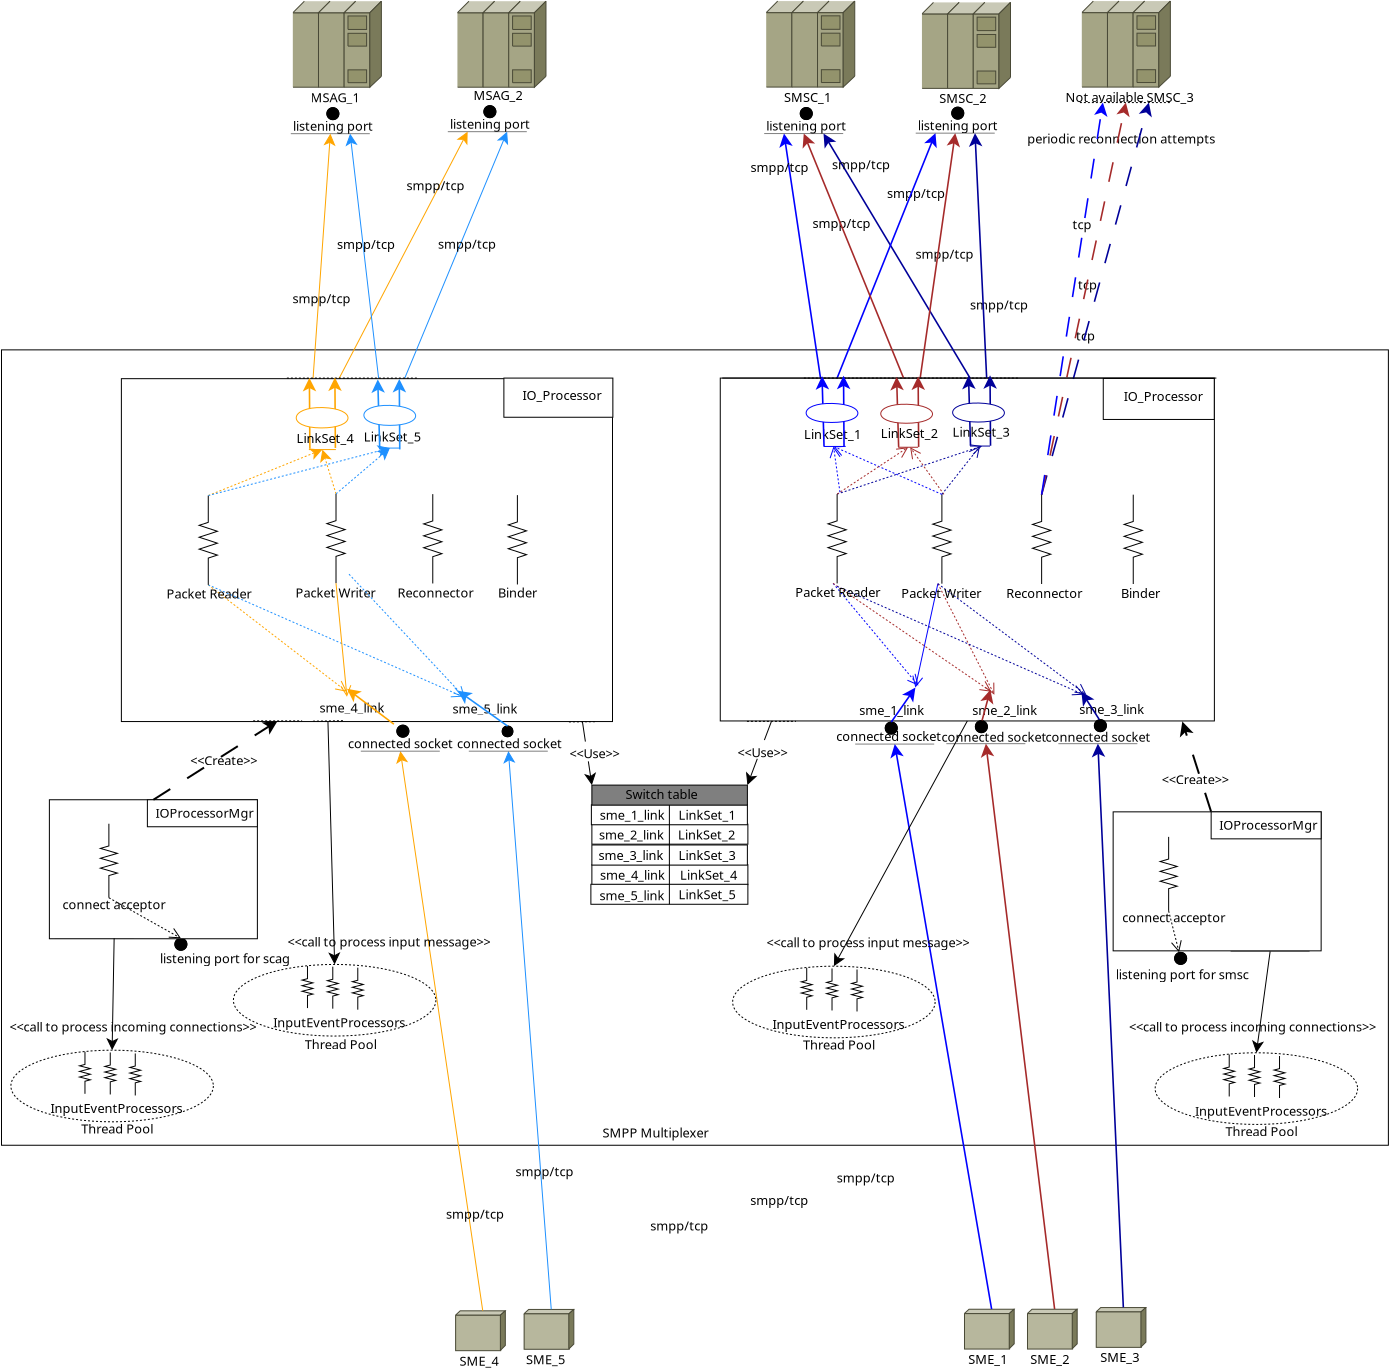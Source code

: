 <?xml version="1.0" encoding="UTF-8"?>
<dia:diagram xmlns:dia="http://www.lysator.liu.se/~alla/dia/">
  <dia:layer name="Background" visible="true">
    <dia:object type="Standard - Box" version="0" id="O0">
      <dia:attribute name="obj_pos">
        <dia:point val="-2.419,17.59"/>
      </dia:attribute>
      <dia:attribute name="obj_bb">
        <dia:rectangle val="-2.444,17.565;66.95,57.384"/>
      </dia:attribute>
      <dia:attribute name="elem_corner">
        <dia:point val="-2.419,17.59"/>
      </dia:attribute>
      <dia:attribute name="elem_width">
        <dia:real val="69.344"/>
      </dia:attribute>
      <dia:attribute name="elem_height">
        <dia:real val="39.769"/>
      </dia:attribute>
      <dia:attribute name="border_width">
        <dia:real val="0.05"/>
      </dia:attribute>
      <dia:attribute name="show_background">
        <dia:boolean val="true"/>
      </dia:attribute>
    </dia:object>
    <dia:object type="Standard - Box" version="0" id="O1">
      <dia:attribute name="obj_pos">
        <dia:point val="33.519,19"/>
      </dia:attribute>
      <dia:attribute name="obj_bb">
        <dia:rectangle val="33.494,18.975;58.25,36.169"/>
      </dia:attribute>
      <dia:attribute name="elem_corner">
        <dia:point val="33.519,19"/>
      </dia:attribute>
      <dia:attribute name="elem_width">
        <dia:real val="24.706"/>
      </dia:attribute>
      <dia:attribute name="elem_height">
        <dia:real val="17.144"/>
      </dia:attribute>
      <dia:attribute name="border_width">
        <dia:real val="0.05"/>
      </dia:attribute>
      <dia:attribute name="show_background">
        <dia:boolean val="true"/>
      </dia:attribute>
    </dia:object>
    <dia:group>
      <dia:object type="Standard - Box" version="0" id="O2">
        <dia:attribute name="obj_pos">
          <dia:point val="52.669,19.019"/>
        </dia:attribute>
        <dia:attribute name="obj_bb">
          <dia:rectangle val="52.644,18.994;58.244,21.094"/>
        </dia:attribute>
        <dia:attribute name="elem_corner">
          <dia:point val="52.669,19.019"/>
        </dia:attribute>
        <dia:attribute name="elem_width">
          <dia:real val="5.55"/>
        </dia:attribute>
        <dia:attribute name="elem_height">
          <dia:real val="2.05"/>
        </dia:attribute>
        <dia:attribute name="border_width">
          <dia:real val="0.05"/>
        </dia:attribute>
        <dia:attribute name="show_background">
          <dia:boolean val="true"/>
        </dia:attribute>
      </dia:object>
      <dia:object type="Standard - Text" version="1" id="O3">
        <dia:attribute name="obj_pos">
          <dia:point val="53.694,20.144"/>
        </dia:attribute>
        <dia:attribute name="obj_bb">
          <dia:rectangle val="53.694,19.601;57.424,20.541"/>
        </dia:attribute>
        <dia:attribute name="text">
          <dia:composite type="text">
            <dia:attribute name="string">
              <dia:string>#IO_Processor#</dia:string>
            </dia:attribute>
            <dia:attribute name="font">
              <dia:font family="sans" style="0" name="Helvetica"/>
            </dia:attribute>
            <dia:attribute name="height">
              <dia:real val="0.8"/>
            </dia:attribute>
            <dia:attribute name="pos">
              <dia:point val="53.694,20.144"/>
            </dia:attribute>
            <dia:attribute name="color">
              <dia:color val="#000000"/>
            </dia:attribute>
            <dia:attribute name="alignment">
              <dia:enum val="0"/>
            </dia:attribute>
          </dia:composite>
        </dia:attribute>
        <dia:attribute name="valign">
          <dia:enum val="3"/>
        </dia:attribute>
      </dia:object>
    </dia:group>
    <dia:group>
      <dia:object type="Cisco - Host" version="0" id="O4">
        <dia:attribute name="obj_pos">
          <dia:point val="48.869,65.55"/>
        </dia:attribute>
        <dia:attribute name="obj_bb">
          <dia:rectangle val="48.868,65.549;51.365,67.55"/>
        </dia:attribute>
        <dia:attribute name="elem_corner">
          <dia:point val="48.869,65.55"/>
        </dia:attribute>
        <dia:attribute name="elem_width">
          <dia:real val="2.496"/>
        </dia:attribute>
        <dia:attribute name="elem_height">
          <dia:real val="2"/>
        </dia:attribute>
        <dia:attribute name="line_width">
          <dia:real val="0.05"/>
        </dia:attribute>
        <dia:attribute name="line_colour">
          <dia:color val="#000000"/>
        </dia:attribute>
        <dia:attribute name="fill_colour">
          <dia:color val="#ffffff"/>
        </dia:attribute>
        <dia:attribute name="show_background">
          <dia:boolean val="true"/>
        </dia:attribute>
        <dia:attribute name="line_style">
          <dia:enum val="0"/>
          <dia:real val="1"/>
        </dia:attribute>
        <dia:attribute name="flip_horizontal">
          <dia:boolean val="false"/>
        </dia:attribute>
        <dia:attribute name="flip_vertical">
          <dia:boolean val="false"/>
        </dia:attribute>
      </dia:object>
      <dia:object type="Standard - Text" version="1" id="O5">
        <dia:attribute name="obj_pos">
          <dia:point val="49.019,68.3"/>
        </dia:attribute>
        <dia:attribute name="obj_bb">
          <dia:rectangle val="49.019,67.757;50.921,68.698"/>
        </dia:attribute>
        <dia:attribute name="text">
          <dia:composite type="text">
            <dia:attribute name="string">
              <dia:string>#SME_2#</dia:string>
            </dia:attribute>
            <dia:attribute name="font">
              <dia:font family="sans" style="0" name="Helvetica"/>
            </dia:attribute>
            <dia:attribute name="height">
              <dia:real val="0.8"/>
            </dia:attribute>
            <dia:attribute name="pos">
              <dia:point val="49.019,68.3"/>
            </dia:attribute>
            <dia:attribute name="color">
              <dia:color val="#000000"/>
            </dia:attribute>
            <dia:attribute name="alignment">
              <dia:enum val="0"/>
            </dia:attribute>
          </dia:composite>
        </dia:attribute>
        <dia:attribute name="valign">
          <dia:enum val="3"/>
        </dia:attribute>
      </dia:object>
    </dia:group>
    <dia:group>
      <dia:object type="Cisco - Host" version="0" id="O6">
        <dia:attribute name="obj_pos">
          <dia:point val="45.719,65.55"/>
        </dia:attribute>
        <dia:attribute name="obj_bb">
          <dia:rectangle val="45.718,65.549;48.215,67.55"/>
        </dia:attribute>
        <dia:attribute name="elem_corner">
          <dia:point val="45.719,65.55"/>
        </dia:attribute>
        <dia:attribute name="elem_width">
          <dia:real val="2.496"/>
        </dia:attribute>
        <dia:attribute name="elem_height">
          <dia:real val="2"/>
        </dia:attribute>
        <dia:attribute name="line_width">
          <dia:real val="0.05"/>
        </dia:attribute>
        <dia:attribute name="line_colour">
          <dia:color val="#000000"/>
        </dia:attribute>
        <dia:attribute name="fill_colour">
          <dia:color val="#ffffff"/>
        </dia:attribute>
        <dia:attribute name="show_background">
          <dia:boolean val="true"/>
        </dia:attribute>
        <dia:attribute name="line_style">
          <dia:enum val="0"/>
          <dia:real val="1"/>
        </dia:attribute>
        <dia:attribute name="flip_horizontal">
          <dia:boolean val="false"/>
        </dia:attribute>
        <dia:attribute name="flip_vertical">
          <dia:boolean val="false"/>
        </dia:attribute>
      </dia:object>
      <dia:object type="Standard - Text" version="1" id="O7">
        <dia:attribute name="obj_pos">
          <dia:point val="45.919,68.3"/>
        </dia:attribute>
        <dia:attribute name="obj_bb">
          <dia:rectangle val="45.919,67.757;47.821,68.698"/>
        </dia:attribute>
        <dia:attribute name="text">
          <dia:composite type="text">
            <dia:attribute name="string">
              <dia:string>#SME_1#</dia:string>
            </dia:attribute>
            <dia:attribute name="font">
              <dia:font family="sans" style="0" name="Helvetica"/>
            </dia:attribute>
            <dia:attribute name="height">
              <dia:real val="0.8"/>
            </dia:attribute>
            <dia:attribute name="pos">
              <dia:point val="45.919,68.3"/>
            </dia:attribute>
            <dia:attribute name="color">
              <dia:color val="#000000"/>
            </dia:attribute>
            <dia:attribute name="alignment">
              <dia:enum val="0"/>
            </dia:attribute>
          </dia:composite>
        </dia:attribute>
        <dia:attribute name="valign">
          <dia:enum val="3"/>
        </dia:attribute>
      </dia:object>
    </dia:group>
    <dia:group>
      <dia:object type="Cisco - Host" version="0" id="O8">
        <dia:attribute name="obj_pos">
          <dia:point val="52.306,65.465"/>
        </dia:attribute>
        <dia:attribute name="obj_bb">
          <dia:rectangle val="52.306,65.464;54.803,67.465"/>
        </dia:attribute>
        <dia:attribute name="elem_corner">
          <dia:point val="52.306,65.465"/>
        </dia:attribute>
        <dia:attribute name="elem_width">
          <dia:real val="2.496"/>
        </dia:attribute>
        <dia:attribute name="elem_height">
          <dia:real val="2"/>
        </dia:attribute>
        <dia:attribute name="line_width">
          <dia:real val="0.05"/>
        </dia:attribute>
        <dia:attribute name="line_colour">
          <dia:color val="#000000"/>
        </dia:attribute>
        <dia:attribute name="fill_colour">
          <dia:color val="#ffffff"/>
        </dia:attribute>
        <dia:attribute name="show_background">
          <dia:boolean val="true"/>
        </dia:attribute>
        <dia:attribute name="line_style">
          <dia:enum val="0"/>
          <dia:real val="1"/>
        </dia:attribute>
        <dia:attribute name="flip_horizontal">
          <dia:boolean val="false"/>
        </dia:attribute>
        <dia:attribute name="flip_vertical">
          <dia:boolean val="false"/>
        </dia:attribute>
      </dia:object>
      <dia:object type="Standard - Text" version="1" id="O9">
        <dia:attribute name="obj_pos">
          <dia:point val="52.519,68.2"/>
        </dia:attribute>
        <dia:attribute name="obj_bb">
          <dia:rectangle val="52.519,67.657;54.421,68.597"/>
        </dia:attribute>
        <dia:attribute name="text">
          <dia:composite type="text">
            <dia:attribute name="string">
              <dia:string>#SME_3#</dia:string>
            </dia:attribute>
            <dia:attribute name="font">
              <dia:font family="sans" style="0" name="Helvetica"/>
            </dia:attribute>
            <dia:attribute name="height">
              <dia:real val="0.8"/>
            </dia:attribute>
            <dia:attribute name="pos">
              <dia:point val="52.519,68.2"/>
            </dia:attribute>
            <dia:attribute name="color">
              <dia:color val="#000000"/>
            </dia:attribute>
            <dia:attribute name="alignment">
              <dia:enum val="0"/>
            </dia:attribute>
          </dia:composite>
        </dia:attribute>
        <dia:attribute name="valign">
          <dia:enum val="3"/>
        </dia:attribute>
      </dia:object>
    </dia:group>
    <dia:object type="Standard - Line" version="0" id="O10">
      <dia:attribute name="obj_pos">
        <dia:point val="47.086,65.55"/>
      </dia:attribute>
      <dia:attribute name="obj_bb">
        <dia:rectangle val="41.744,37.176;47.132,65.596"/>
      </dia:attribute>
      <dia:attribute name="conn_endpoints">
        <dia:point val="47.086,65.55"/>
        <dia:point val="42.244,37.3"/>
      </dia:attribute>
      <dia:attribute name="numcp">
        <dia:int val="1"/>
      </dia:attribute>
      <dia:attribute name="line_color">
        <dia:color val="#0000ff"/>
      </dia:attribute>
      <dia:attribute name="line_width">
        <dia:real val="0.08"/>
      </dia:attribute>
      <dia:attribute name="end_arrow">
        <dia:enum val="22"/>
      </dia:attribute>
      <dia:attribute name="end_arrow_length">
        <dia:real val="0.5"/>
      </dia:attribute>
      <dia:attribute name="end_arrow_width">
        <dia:real val="0.5"/>
      </dia:attribute>
      <dia:connections>
        <dia:connection handle="0" to="O6" connection="2"/>
        <dia:connection handle="1" to="O112" connection="1"/>
      </dia:connections>
    </dia:object>
    <dia:object type="Standard - Text" version="1" id="O11">
      <dia:attribute name="obj_pos">
        <dia:point val="30.019,61.625"/>
      </dia:attribute>
      <dia:attribute name="obj_bb">
        <dia:rectangle val="30.019,61.083;32.744,62.023"/>
      </dia:attribute>
      <dia:attribute name="text">
        <dia:composite type="text">
          <dia:attribute name="string">
            <dia:string>#smpp/tcp#</dia:string>
          </dia:attribute>
          <dia:attribute name="font">
            <dia:font family="sans" style="0" name="Helvetica"/>
          </dia:attribute>
          <dia:attribute name="height">
            <dia:real val="0.8"/>
          </dia:attribute>
          <dia:attribute name="pos">
            <dia:point val="30.019,61.625"/>
          </dia:attribute>
          <dia:attribute name="color">
            <dia:color val="#000000"/>
          </dia:attribute>
          <dia:attribute name="alignment">
            <dia:enum val="0"/>
          </dia:attribute>
        </dia:composite>
      </dia:attribute>
      <dia:attribute name="valign">
        <dia:enum val="3"/>
      </dia:attribute>
    </dia:object>
    <dia:object type="Standard - Text" version="1" id="O12">
      <dia:attribute name="obj_pos">
        <dia:point val="39.344,59.216"/>
      </dia:attribute>
      <dia:attribute name="obj_bb">
        <dia:rectangle val="39.344,58.674;42.069,59.614"/>
      </dia:attribute>
      <dia:attribute name="text">
        <dia:composite type="text">
          <dia:attribute name="string">
            <dia:string>#smpp/tcp#</dia:string>
          </dia:attribute>
          <dia:attribute name="font">
            <dia:font family="sans" style="0" name="Helvetica"/>
          </dia:attribute>
          <dia:attribute name="height">
            <dia:real val="0.8"/>
          </dia:attribute>
          <dia:attribute name="pos">
            <dia:point val="39.344,59.216"/>
          </dia:attribute>
          <dia:attribute name="color">
            <dia:color val="#000000"/>
          </dia:attribute>
          <dia:attribute name="alignment">
            <dia:enum val="0"/>
          </dia:attribute>
        </dia:composite>
      </dia:attribute>
      <dia:attribute name="valign">
        <dia:enum val="3"/>
      </dia:attribute>
    </dia:object>
    <dia:object type="Standard - Text" version="1" id="O13">
      <dia:attribute name="obj_pos">
        <dia:point val="35.019,60.346"/>
      </dia:attribute>
      <dia:attribute name="obj_bb">
        <dia:rectangle val="35.019,59.804;37.744,60.744"/>
      </dia:attribute>
      <dia:attribute name="text">
        <dia:composite type="text">
          <dia:attribute name="string">
            <dia:string>#smpp/tcp#</dia:string>
          </dia:attribute>
          <dia:attribute name="font">
            <dia:font family="sans" style="0" name="Helvetica"/>
          </dia:attribute>
          <dia:attribute name="height">
            <dia:real val="0.8"/>
          </dia:attribute>
          <dia:attribute name="pos">
            <dia:point val="35.019,60.346"/>
          </dia:attribute>
          <dia:attribute name="color">
            <dia:color val="#000000"/>
          </dia:attribute>
          <dia:attribute name="alignment">
            <dia:enum val="0"/>
          </dia:attribute>
        </dia:composite>
      </dia:attribute>
      <dia:attribute name="valign">
        <dia:enum val="3"/>
      </dia:attribute>
    </dia:object>
    <dia:group>
      <dia:group>
        <dia:object type="Cisco - Front End Processor" version="0" id="O14">
          <dia:attribute name="obj_pos">
            <dia:point val="43.603,0.215"/>
          </dia:attribute>
          <dia:attribute name="obj_bb">
            <dia:rectangle val="43.602,0.213;48.033,4.517"/>
          </dia:attribute>
          <dia:attribute name="elem_corner">
            <dia:point val="43.603,0.215"/>
          </dia:attribute>
          <dia:attribute name="elem_width">
            <dia:real val="4.428"/>
          </dia:attribute>
          <dia:attribute name="elem_height">
            <dia:real val="4.3"/>
          </dia:attribute>
          <dia:attribute name="line_width">
            <dia:real val="0.05"/>
          </dia:attribute>
          <dia:attribute name="line_colour">
            <dia:color val="#000000"/>
          </dia:attribute>
          <dia:attribute name="fill_colour">
            <dia:color val="#ffffff"/>
          </dia:attribute>
          <dia:attribute name="show_background">
            <dia:boolean val="true"/>
          </dia:attribute>
          <dia:attribute name="line_style">
            <dia:enum val="0"/>
            <dia:real val="1"/>
          </dia:attribute>
          <dia:attribute name="flip_horizontal">
            <dia:boolean val="false"/>
          </dia:attribute>
          <dia:attribute name="flip_vertical">
            <dia:boolean val="false"/>
          </dia:attribute>
        </dia:object>
        <dia:object type="Standard - Text" version="1" id="O15">
          <dia:attribute name="obj_pos">
            <dia:point val="44.469,5.25"/>
          </dia:attribute>
          <dia:attribute name="obj_bb">
            <dia:rectangle val="44.469,4.707;46.781,5.647"/>
          </dia:attribute>
          <dia:attribute name="text">
            <dia:composite type="text">
              <dia:attribute name="string">
                <dia:string>#SMSC_2#</dia:string>
              </dia:attribute>
              <dia:attribute name="font">
                <dia:font family="sans" style="0" name="Helvetica"/>
              </dia:attribute>
              <dia:attribute name="height">
                <dia:real val="0.8"/>
              </dia:attribute>
              <dia:attribute name="pos">
                <dia:point val="44.469,5.25"/>
              </dia:attribute>
              <dia:attribute name="color">
                <dia:color val="#000000"/>
              </dia:attribute>
              <dia:attribute name="alignment">
                <dia:enum val="0"/>
              </dia:attribute>
            </dia:composite>
          </dia:attribute>
          <dia:attribute name="valign">
            <dia:enum val="3"/>
          </dia:attribute>
        </dia:object>
      </dia:group>
      <dia:group>
        <dia:group>
          <dia:object type="Logic - Connector" version="0" id="O16">
            <dia:attribute name="obj_pos">
              <dia:point val="45.094,5.454"/>
            </dia:attribute>
            <dia:attribute name="obj_bb">
              <dia:rectangle val="45.069,5.429;45.719,6.079"/>
            </dia:attribute>
            <dia:attribute name="elem_corner">
              <dia:point val="45.094,5.454"/>
            </dia:attribute>
            <dia:attribute name="elem_width">
              <dia:real val="0.6"/>
            </dia:attribute>
            <dia:attribute name="elem_height">
              <dia:real val="0.6"/>
            </dia:attribute>
            <dia:attribute name="line_width">
              <dia:real val="0.05"/>
            </dia:attribute>
            <dia:attribute name="line_colour">
              <dia:color val="#000000"/>
            </dia:attribute>
            <dia:attribute name="fill_colour">
              <dia:color val="#ffffff"/>
            </dia:attribute>
            <dia:attribute name="show_background">
              <dia:boolean val="true"/>
            </dia:attribute>
            <dia:attribute name="line_style">
              <dia:enum val="0"/>
              <dia:real val="1"/>
            </dia:attribute>
            <dia:attribute name="flip_horizontal">
              <dia:boolean val="false"/>
            </dia:attribute>
            <dia:attribute name="flip_vertical">
              <dia:boolean val="false"/>
            </dia:attribute>
          </dia:object>
          <dia:object type="Standard - Text" version="1" id="O17">
            <dia:attribute name="obj_pos">
              <dia:point val="43.394,6.604"/>
            </dia:attribute>
            <dia:attribute name="obj_bb">
              <dia:rectangle val="43.394,6.061;47.259,7.001"/>
            </dia:attribute>
            <dia:attribute name="text">
              <dia:composite type="text">
                <dia:attribute name="string">
                  <dia:string>#listening port#</dia:string>
                </dia:attribute>
                <dia:attribute name="font">
                  <dia:font family="sans" style="0" name="Helvetica"/>
                </dia:attribute>
                <dia:attribute name="height">
                  <dia:real val="0.8"/>
                </dia:attribute>
                <dia:attribute name="pos">
                  <dia:point val="43.394,6.604"/>
                </dia:attribute>
                <dia:attribute name="color">
                  <dia:color val="#000000"/>
                </dia:attribute>
                <dia:attribute name="alignment">
                  <dia:enum val="0"/>
                </dia:attribute>
              </dia:composite>
            </dia:attribute>
            <dia:attribute name="valign">
              <dia:enum val="3"/>
            </dia:attribute>
          </dia:object>
        </dia:group>
        <dia:object type="Standard - Line" version="0" id="O18">
          <dia:attribute name="obj_pos">
            <dia:point val="43.294,6.754"/>
          </dia:attribute>
          <dia:attribute name="obj_bb">
            <dia:rectangle val="43.269,6.729;47.269,6.779"/>
          </dia:attribute>
          <dia:attribute name="conn_endpoints">
            <dia:point val="43.294,6.754"/>
            <dia:point val="47.244,6.754"/>
          </dia:attribute>
          <dia:attribute name="numcp">
            <dia:int val="3"/>
          </dia:attribute>
          <dia:attribute name="line_width">
            <dia:real val="0.05"/>
          </dia:attribute>
          <dia:attribute name="line_style">
            <dia:enum val="4"/>
          </dia:attribute>
          <dia:attribute name="dashlength">
            <dia:real val="0"/>
          </dia:attribute>
        </dia:object>
      </dia:group>
    </dia:group>
    <dia:group>
      <dia:group>
        <dia:object type="Cisco - Front End Processor" version="0" id="O19">
          <dia:attribute name="obj_pos">
            <dia:point val="35.816,0.15"/>
          </dia:attribute>
          <dia:attribute name="obj_bb">
            <dia:rectangle val="35.814,0.148;40.245,4.452"/>
          </dia:attribute>
          <dia:attribute name="elem_corner">
            <dia:point val="35.816,0.15"/>
          </dia:attribute>
          <dia:attribute name="elem_width">
            <dia:real val="4.428"/>
          </dia:attribute>
          <dia:attribute name="elem_height">
            <dia:real val="4.3"/>
          </dia:attribute>
          <dia:attribute name="line_width">
            <dia:real val="0.05"/>
          </dia:attribute>
          <dia:attribute name="line_colour">
            <dia:color val="#000000"/>
          </dia:attribute>
          <dia:attribute name="fill_colour">
            <dia:color val="#ffffff"/>
          </dia:attribute>
          <dia:attribute name="show_background">
            <dia:boolean val="true"/>
          </dia:attribute>
          <dia:attribute name="line_style">
            <dia:enum val="0"/>
            <dia:real val="1"/>
          </dia:attribute>
          <dia:attribute name="flip_horizontal">
            <dia:boolean val="false"/>
          </dia:attribute>
          <dia:attribute name="flip_vertical">
            <dia:boolean val="false"/>
          </dia:attribute>
        </dia:object>
        <dia:object type="Standard - Text" version="1" id="O20">
          <dia:attribute name="obj_pos">
            <dia:point val="36.7,5.2"/>
          </dia:attribute>
          <dia:attribute name="obj_bb">
            <dia:rectangle val="36.7,4.657;39.013,5.598"/>
          </dia:attribute>
          <dia:attribute name="text">
            <dia:composite type="text">
              <dia:attribute name="string">
                <dia:string>#SMSC_1#</dia:string>
              </dia:attribute>
              <dia:attribute name="font">
                <dia:font family="sans" style="0" name="Helvetica"/>
              </dia:attribute>
              <dia:attribute name="height">
                <dia:real val="0.8"/>
              </dia:attribute>
              <dia:attribute name="pos">
                <dia:point val="36.7,5.2"/>
              </dia:attribute>
              <dia:attribute name="color">
                <dia:color val="#000000"/>
              </dia:attribute>
              <dia:attribute name="alignment">
                <dia:enum val="0"/>
              </dia:attribute>
            </dia:composite>
          </dia:attribute>
          <dia:attribute name="valign">
            <dia:enum val="3"/>
          </dia:attribute>
        </dia:object>
      </dia:group>
      <dia:group>
        <dia:group>
          <dia:object type="Logic - Connector" version="0" id="O21">
            <dia:attribute name="obj_pos">
              <dia:point val="37.519,5.474"/>
            </dia:attribute>
            <dia:attribute name="obj_bb">
              <dia:rectangle val="37.494,5.449;38.144,6.099"/>
            </dia:attribute>
            <dia:attribute name="elem_corner">
              <dia:point val="37.519,5.474"/>
            </dia:attribute>
            <dia:attribute name="elem_width">
              <dia:real val="0.6"/>
            </dia:attribute>
            <dia:attribute name="elem_height">
              <dia:real val="0.6"/>
            </dia:attribute>
            <dia:attribute name="line_width">
              <dia:real val="0.05"/>
            </dia:attribute>
            <dia:attribute name="line_colour">
              <dia:color val="#000000"/>
            </dia:attribute>
            <dia:attribute name="fill_colour">
              <dia:color val="#ffffff"/>
            </dia:attribute>
            <dia:attribute name="show_background">
              <dia:boolean val="true"/>
            </dia:attribute>
            <dia:attribute name="line_style">
              <dia:enum val="0"/>
              <dia:real val="1"/>
            </dia:attribute>
            <dia:attribute name="flip_horizontal">
              <dia:boolean val="false"/>
            </dia:attribute>
            <dia:attribute name="flip_vertical">
              <dia:boolean val="false"/>
            </dia:attribute>
          </dia:object>
          <dia:object type="Standard - Text" version="1" id="O22">
            <dia:attribute name="obj_pos">
              <dia:point val="35.819,6.624"/>
            </dia:attribute>
            <dia:attribute name="obj_bb">
              <dia:rectangle val="35.819,6.081;39.684,7.021"/>
            </dia:attribute>
            <dia:attribute name="text">
              <dia:composite type="text">
                <dia:attribute name="string">
                  <dia:string>#listening port#</dia:string>
                </dia:attribute>
                <dia:attribute name="font">
                  <dia:font family="sans" style="0" name="Helvetica"/>
                </dia:attribute>
                <dia:attribute name="height">
                  <dia:real val="0.8"/>
                </dia:attribute>
                <dia:attribute name="pos">
                  <dia:point val="35.819,6.624"/>
                </dia:attribute>
                <dia:attribute name="color">
                  <dia:color val="#000000"/>
                </dia:attribute>
                <dia:attribute name="alignment">
                  <dia:enum val="0"/>
                </dia:attribute>
              </dia:composite>
            </dia:attribute>
            <dia:attribute name="valign">
              <dia:enum val="3"/>
            </dia:attribute>
          </dia:object>
        </dia:group>
        <dia:object type="Standard - Line" version="0" id="O23">
          <dia:attribute name="obj_pos">
            <dia:point val="35.719,6.774"/>
          </dia:attribute>
          <dia:attribute name="obj_bb">
            <dia:rectangle val="35.694,6.749;39.694,6.799"/>
          </dia:attribute>
          <dia:attribute name="conn_endpoints">
            <dia:point val="35.719,6.774"/>
            <dia:point val="39.669,6.774"/>
          </dia:attribute>
          <dia:attribute name="numcp">
            <dia:int val="3"/>
          </dia:attribute>
          <dia:attribute name="line_width">
            <dia:real val="0.05"/>
          </dia:attribute>
          <dia:attribute name="line_style">
            <dia:enum val="4"/>
          </dia:attribute>
          <dia:attribute name="dashlength">
            <dia:real val="0"/>
          </dia:attribute>
        </dia:object>
      </dia:group>
    </dia:group>
    <dia:object type="Standard - Text" version="1" id="O24">
      <dia:attribute name="obj_pos">
        <dia:point val="48.869,7.269"/>
      </dia:attribute>
      <dia:attribute name="obj_bb">
        <dia:rectangle val="48.869,6.726;58.014,7.666"/>
      </dia:attribute>
      <dia:attribute name="text">
        <dia:composite type="text">
          <dia:attribute name="string">
            <dia:string>#periodic reconnection attempts#</dia:string>
          </dia:attribute>
          <dia:attribute name="font">
            <dia:font family="sans" style="0" name="Helvetica"/>
          </dia:attribute>
          <dia:attribute name="height">
            <dia:real val="0.8"/>
          </dia:attribute>
          <dia:attribute name="pos">
            <dia:point val="48.869,7.269"/>
          </dia:attribute>
          <dia:attribute name="color">
            <dia:color val="#000000"/>
          </dia:attribute>
          <dia:attribute name="alignment">
            <dia:enum val="0"/>
          </dia:attribute>
        </dia:composite>
      </dia:attribute>
      <dia:attribute name="valign">
        <dia:enum val="3"/>
      </dia:attribute>
    </dia:object>
    <dia:object type="Standard - Text" version="1" id="O25">
      <dia:attribute name="obj_pos">
        <dia:point val="51.3,17.125"/>
      </dia:attribute>
      <dia:attribute name="obj_bb">
        <dia:rectangle val="51.3,16.582;52.218,17.523"/>
      </dia:attribute>
      <dia:attribute name="text">
        <dia:composite type="text">
          <dia:attribute name="string">
            <dia:string>#tcp#</dia:string>
          </dia:attribute>
          <dia:attribute name="font">
            <dia:font family="sans" style="0" name="Helvetica"/>
          </dia:attribute>
          <dia:attribute name="height">
            <dia:real val="0.8"/>
          </dia:attribute>
          <dia:attribute name="pos">
            <dia:point val="51.3,17.125"/>
          </dia:attribute>
          <dia:attribute name="color">
            <dia:color val="#000000"/>
          </dia:attribute>
          <dia:attribute name="alignment">
            <dia:enum val="0"/>
          </dia:attribute>
        </dia:composite>
      </dia:attribute>
      <dia:attribute name="valign">
        <dia:enum val="3"/>
      </dia:attribute>
    </dia:object>
    <dia:object type="Standard - Text" version="1" id="O26">
      <dia:attribute name="obj_pos">
        <dia:point val="51.4,14.572"/>
      </dia:attribute>
      <dia:attribute name="obj_bb">
        <dia:rectangle val="51.4,14.03;52.318,14.97"/>
      </dia:attribute>
      <dia:attribute name="text">
        <dia:composite type="text">
          <dia:attribute name="string">
            <dia:string>#tcp#</dia:string>
          </dia:attribute>
          <dia:attribute name="font">
            <dia:font family="sans" style="0" name="Helvetica"/>
          </dia:attribute>
          <dia:attribute name="height">
            <dia:real val="0.8"/>
          </dia:attribute>
          <dia:attribute name="pos">
            <dia:point val="51.4,14.572"/>
          </dia:attribute>
          <dia:attribute name="color">
            <dia:color val="#000000"/>
          </dia:attribute>
          <dia:attribute name="alignment">
            <dia:enum val="0"/>
          </dia:attribute>
        </dia:composite>
      </dia:attribute>
      <dia:attribute name="valign">
        <dia:enum val="3"/>
      </dia:attribute>
    </dia:object>
    <dia:object type="Standard - Text" version="1" id="O27">
      <dia:attribute name="obj_pos">
        <dia:point val="51.125,11.553"/>
      </dia:attribute>
      <dia:attribute name="obj_bb">
        <dia:rectangle val="51.125,11.01;52.042,11.95"/>
      </dia:attribute>
      <dia:attribute name="text">
        <dia:composite type="text">
          <dia:attribute name="string">
            <dia:string>#tcp#</dia:string>
          </dia:attribute>
          <dia:attribute name="font">
            <dia:font family="sans" style="0" name="Helvetica"/>
          </dia:attribute>
          <dia:attribute name="height">
            <dia:real val="0.8"/>
          </dia:attribute>
          <dia:attribute name="pos">
            <dia:point val="51.125,11.553"/>
          </dia:attribute>
          <dia:attribute name="color">
            <dia:color val="#000000"/>
          </dia:attribute>
          <dia:attribute name="alignment">
            <dia:enum val="0"/>
          </dia:attribute>
        </dia:composite>
      </dia:attribute>
      <dia:attribute name="valign">
        <dia:enum val="3"/>
      </dia:attribute>
    </dia:object>
    <dia:object type="Standard - Line" version="0" id="O28">
      <dia:attribute name="obj_pos">
        <dia:point val="38.531,19"/>
      </dia:attribute>
      <dia:attribute name="obj_bb">
        <dia:rectangle val="36.206,6.66;38.576,19.046"/>
      </dia:attribute>
      <dia:attribute name="conn_endpoints">
        <dia:point val="38.531,19"/>
        <dia:point val="36.706,6.774"/>
      </dia:attribute>
      <dia:attribute name="numcp">
        <dia:int val="1"/>
      </dia:attribute>
      <dia:attribute name="line_color">
        <dia:color val="#0000ff"/>
      </dia:attribute>
      <dia:attribute name="line_width">
        <dia:real val="0.08"/>
      </dia:attribute>
      <dia:attribute name="end_arrow">
        <dia:enum val="22"/>
      </dia:attribute>
      <dia:attribute name="end_arrow_length">
        <dia:real val="0.5"/>
      </dia:attribute>
      <dia:attribute name="end_arrow_width">
        <dia:real val="0.5"/>
      </dia:attribute>
      <dia:connections>
        <dia:connection handle="0" to="O39" connection="0"/>
        <dia:connection handle="1" to="O23" connection="0"/>
      </dia:connections>
    </dia:object>
    <dia:object type="Standard - Text" version="1" id="O29">
      <dia:attribute name="obj_pos">
        <dia:point val="41.85,9.998"/>
      </dia:attribute>
      <dia:attribute name="obj_bb">
        <dia:rectangle val="41.85,9.455;44.575,10.395"/>
      </dia:attribute>
      <dia:attribute name="text">
        <dia:composite type="text">
          <dia:attribute name="string">
            <dia:string>#smpp/tcp#</dia:string>
          </dia:attribute>
          <dia:attribute name="font">
            <dia:font family="sans" style="0" name="Helvetica"/>
          </dia:attribute>
          <dia:attribute name="height">
            <dia:real val="0.8"/>
          </dia:attribute>
          <dia:attribute name="pos">
            <dia:point val="41.85,9.998"/>
          </dia:attribute>
          <dia:attribute name="color">
            <dia:color val="#000000"/>
          </dia:attribute>
          <dia:attribute name="alignment">
            <dia:enum val="0"/>
          </dia:attribute>
        </dia:composite>
      </dia:attribute>
      <dia:attribute name="valign">
        <dia:enum val="3"/>
      </dia:attribute>
    </dia:object>
    <dia:object type="Standard - Text" version="1" id="O30">
      <dia:attribute name="obj_pos">
        <dia:point val="38.125,11.5"/>
      </dia:attribute>
      <dia:attribute name="obj_bb">
        <dia:rectangle val="38.125,10.957;40.85,11.898"/>
      </dia:attribute>
      <dia:attribute name="text">
        <dia:composite type="text">
          <dia:attribute name="string">
            <dia:string>#smpp/tcp#</dia:string>
          </dia:attribute>
          <dia:attribute name="font">
            <dia:font family="sans" style="0" name="Helvetica"/>
          </dia:attribute>
          <dia:attribute name="height">
            <dia:real val="0.8"/>
          </dia:attribute>
          <dia:attribute name="pos">
            <dia:point val="38.125,11.5"/>
          </dia:attribute>
          <dia:attribute name="color">
            <dia:color val="#000000"/>
          </dia:attribute>
          <dia:attribute name="alignment">
            <dia:enum val="0"/>
          </dia:attribute>
        </dia:composite>
      </dia:attribute>
      <dia:attribute name="valign">
        <dia:enum val="3"/>
      </dia:attribute>
    </dia:object>
    <dia:object type="Standard - Line" version="0" id="O31">
      <dia:attribute name="obj_pos">
        <dia:point val="46.008,19"/>
      </dia:attribute>
      <dia:attribute name="obj_bb">
        <dia:rectangle val="38.232,6.482;46.063,19.055"/>
      </dia:attribute>
      <dia:attribute name="conn_endpoints">
        <dia:point val="46.008,19"/>
        <dia:point val="38.681,6.774"/>
      </dia:attribute>
      <dia:attribute name="numcp">
        <dia:int val="1"/>
      </dia:attribute>
      <dia:attribute name="line_color">
        <dia:color val="#000099"/>
      </dia:attribute>
      <dia:attribute name="line_width">
        <dia:real val="0.08"/>
      </dia:attribute>
      <dia:attribute name="end_arrow">
        <dia:enum val="22"/>
      </dia:attribute>
      <dia:attribute name="end_arrow_length">
        <dia:real val="0.5"/>
      </dia:attribute>
      <dia:attribute name="end_arrow_width">
        <dia:real val="0.5"/>
      </dia:attribute>
      <dia:connections>
        <dia:connection handle="0" to="O39" connection="9"/>
        <dia:connection handle="1" to="O23" connection="2"/>
      </dia:connections>
    </dia:object>
    <dia:object type="Standard - Text" version="1" id="O32">
      <dia:attribute name="obj_pos">
        <dia:point val="39.1,8.557"/>
      </dia:attribute>
      <dia:attribute name="obj_bb">
        <dia:rectangle val="39.1,8.015;41.825,8.955"/>
      </dia:attribute>
      <dia:attribute name="text">
        <dia:composite type="text">
          <dia:attribute name="string">
            <dia:string>#smpp/tcp#</dia:string>
          </dia:attribute>
          <dia:attribute name="font">
            <dia:font family="sans" style="0" name="Helvetica"/>
          </dia:attribute>
          <dia:attribute name="height">
            <dia:real val="0.8"/>
          </dia:attribute>
          <dia:attribute name="pos">
            <dia:point val="39.1,8.557"/>
          </dia:attribute>
          <dia:attribute name="color">
            <dia:color val="#000000"/>
          </dia:attribute>
          <dia:attribute name="alignment">
            <dia:enum val="0"/>
          </dia:attribute>
        </dia:composite>
      </dia:attribute>
      <dia:attribute name="valign">
        <dia:enum val="3"/>
      </dia:attribute>
    </dia:object>
    <dia:object type="Standard - Line" version="0" id="O33">
      <dia:attribute name="obj_pos">
        <dia:point val="39.361,19"/>
      </dia:attribute>
      <dia:attribute name="obj_bb">
        <dia:rectangle val="39.309,6.53;44.76,19.052"/>
      </dia:attribute>
      <dia:attribute name="conn_endpoints">
        <dia:point val="39.361,19"/>
        <dia:point val="44.281,6.754"/>
      </dia:attribute>
      <dia:attribute name="numcp">
        <dia:int val="1"/>
      </dia:attribute>
      <dia:attribute name="line_color">
        <dia:color val="#0000ff"/>
      </dia:attribute>
      <dia:attribute name="line_width">
        <dia:real val="0.08"/>
      </dia:attribute>
      <dia:attribute name="end_arrow">
        <dia:enum val="22"/>
      </dia:attribute>
      <dia:attribute name="end_arrow_length">
        <dia:real val="0.5"/>
      </dia:attribute>
      <dia:attribute name="end_arrow_width">
        <dia:real val="0.5"/>
      </dia:attribute>
      <dia:connections>
        <dia:connection handle="0" to="O39" connection="1"/>
        <dia:connection handle="1" to="O18" connection="0"/>
      </dia:connections>
    </dia:object>
    <dia:object type="Standard - Text" version="1" id="O34">
      <dia:attribute name="obj_pos">
        <dia:point val="43.275,13.037"/>
      </dia:attribute>
      <dia:attribute name="obj_bb">
        <dia:rectangle val="43.275,12.495;46,13.435"/>
      </dia:attribute>
      <dia:attribute name="text">
        <dia:composite type="text">
          <dia:attribute name="string">
            <dia:string>#smpp/tcp#</dia:string>
          </dia:attribute>
          <dia:attribute name="font">
            <dia:font family="sans" style="0" name="Helvetica"/>
          </dia:attribute>
          <dia:attribute name="height">
            <dia:real val="0.8"/>
          </dia:attribute>
          <dia:attribute name="pos">
            <dia:point val="43.275,13.037"/>
          </dia:attribute>
          <dia:attribute name="color">
            <dia:color val="#000000"/>
          </dia:attribute>
          <dia:attribute name="alignment">
            <dia:enum val="0"/>
          </dia:attribute>
        </dia:composite>
      </dia:attribute>
      <dia:attribute name="valign">
        <dia:enum val="3"/>
      </dia:attribute>
    </dia:object>
    <dia:object type="Standard - Line" version="0" id="O35">
      <dia:attribute name="obj_pos">
        <dia:point val="43.515,19"/>
      </dia:attribute>
      <dia:attribute name="obj_bb">
        <dia:rectangle val="43.47,6.643;45.769,19.045"/>
      </dia:attribute>
      <dia:attribute name="conn_endpoints">
        <dia:point val="43.515,19"/>
        <dia:point val="45.269,6.754"/>
      </dia:attribute>
      <dia:attribute name="numcp">
        <dia:int val="1"/>
      </dia:attribute>
      <dia:attribute name="line_color">
        <dia:color val="#a52a2a"/>
      </dia:attribute>
      <dia:attribute name="line_width">
        <dia:real val="0.08"/>
      </dia:attribute>
      <dia:attribute name="end_arrow">
        <dia:enum val="22"/>
      </dia:attribute>
      <dia:attribute name="end_arrow_length">
        <dia:real val="0.5"/>
      </dia:attribute>
      <dia:attribute name="end_arrow_width">
        <dia:real val="0.5"/>
      </dia:attribute>
      <dia:connections>
        <dia:connection handle="0" to="O39" connection="6"/>
        <dia:connection handle="1" to="O18" connection="1"/>
      </dia:connections>
    </dia:object>
    <dia:object type="Standard - Text" version="1" id="O36">
      <dia:attribute name="obj_pos">
        <dia:point val="46,15.568"/>
      </dia:attribute>
      <dia:attribute name="obj_bb">
        <dia:rectangle val="46,15.025;48.725,15.965"/>
      </dia:attribute>
      <dia:attribute name="text">
        <dia:composite type="text">
          <dia:attribute name="string">
            <dia:string>#smpp/tcp#</dia:string>
          </dia:attribute>
          <dia:attribute name="font">
            <dia:font family="sans" style="0" name="Helvetica"/>
          </dia:attribute>
          <dia:attribute name="height">
            <dia:real val="0.8"/>
          </dia:attribute>
          <dia:attribute name="pos">
            <dia:point val="46,15.568"/>
          </dia:attribute>
          <dia:attribute name="color">
            <dia:color val="#000000"/>
          </dia:attribute>
          <dia:attribute name="alignment">
            <dia:enum val="0"/>
          </dia:attribute>
        </dia:composite>
      </dia:attribute>
      <dia:attribute name="valign">
        <dia:enum val="3"/>
      </dia:attribute>
    </dia:object>
    <dia:object type="Standard - Line" version="0" id="O37">
      <dia:attribute name="obj_pos">
        <dia:point val="46.839,19"/>
      </dia:attribute>
      <dia:attribute name="obj_bb">
        <dia:rectangle val="45.755,6.69;46.88,19.042"/>
      </dia:attribute>
      <dia:attribute name="conn_endpoints">
        <dia:point val="46.839,19"/>
        <dia:point val="46.256,6.754"/>
      </dia:attribute>
      <dia:attribute name="numcp">
        <dia:int val="1"/>
      </dia:attribute>
      <dia:attribute name="line_color">
        <dia:color val="#000099"/>
      </dia:attribute>
      <dia:attribute name="line_width">
        <dia:real val="0.08"/>
      </dia:attribute>
      <dia:attribute name="end_arrow">
        <dia:enum val="22"/>
      </dia:attribute>
      <dia:attribute name="end_arrow_length">
        <dia:real val="0.5"/>
      </dia:attribute>
      <dia:attribute name="end_arrow_width">
        <dia:real val="0.5"/>
      </dia:attribute>
      <dia:connections>
        <dia:connection handle="0" to="O39" connection="10"/>
        <dia:connection handle="1" to="O18" connection="2"/>
      </dia:connections>
    </dia:object>
    <dia:object type="Standard - Text" version="1" id="O38">
      <dia:attribute name="obj_pos">
        <dia:point val="35.025,8.697"/>
      </dia:attribute>
      <dia:attribute name="obj_bb">
        <dia:rectangle val="35.025,8.155;37.75,9.095"/>
      </dia:attribute>
      <dia:attribute name="text">
        <dia:composite type="text">
          <dia:attribute name="string">
            <dia:string>#smpp/tcp#</dia:string>
          </dia:attribute>
          <dia:attribute name="font">
            <dia:font family="sans" style="0" name="Helvetica"/>
          </dia:attribute>
          <dia:attribute name="height">
            <dia:real val="0.8"/>
          </dia:attribute>
          <dia:attribute name="pos">
            <dia:point val="35.025,8.697"/>
          </dia:attribute>
          <dia:attribute name="color">
            <dia:color val="#000000"/>
          </dia:attribute>
          <dia:attribute name="alignment">
            <dia:enum val="0"/>
          </dia:attribute>
        </dia:composite>
      </dia:attribute>
      <dia:attribute name="valign">
        <dia:enum val="3"/>
      </dia:attribute>
    </dia:object>
    <dia:object type="Standard - Line" version="0" id="O39">
      <dia:attribute name="obj_pos">
        <dia:point val="37.7,19"/>
      </dia:attribute>
      <dia:attribute name="obj_bb">
        <dia:rectangle val="37.675,18.975;48.525,19.025"/>
      </dia:attribute>
      <dia:attribute name="conn_endpoints">
        <dia:point val="37.7,19"/>
        <dia:point val="48.5,19"/>
      </dia:attribute>
      <dia:attribute name="numcp">
        <dia:int val="12"/>
      </dia:attribute>
      <dia:attribute name="line_width">
        <dia:real val="0.05"/>
      </dia:attribute>
      <dia:attribute name="line_style">
        <dia:enum val="4"/>
      </dia:attribute>
    </dia:object>
    <dia:group>
      <dia:object type="Cisco - Front End Processor" version="0" id="O40">
        <dia:attribute name="obj_pos">
          <dia:point val="51.596,0.15"/>
        </dia:attribute>
        <dia:attribute name="obj_bb">
          <dia:rectangle val="51.594,0.149;56.025,4.452"/>
        </dia:attribute>
        <dia:attribute name="elem_corner">
          <dia:point val="51.596,0.15"/>
        </dia:attribute>
        <dia:attribute name="elem_width">
          <dia:real val="4.428"/>
        </dia:attribute>
        <dia:attribute name="elem_height">
          <dia:real val="4.3"/>
        </dia:attribute>
        <dia:attribute name="line_width">
          <dia:real val="0.05"/>
        </dia:attribute>
        <dia:attribute name="line_colour">
          <dia:color val="#000000"/>
        </dia:attribute>
        <dia:attribute name="fill_colour">
          <dia:color val="#ffffff"/>
        </dia:attribute>
        <dia:attribute name="show_background">
          <dia:boolean val="true"/>
        </dia:attribute>
        <dia:attribute name="line_style">
          <dia:enum val="0"/>
          <dia:real val="1"/>
        </dia:attribute>
        <dia:attribute name="flip_horizontal">
          <dia:boolean val="false"/>
        </dia:attribute>
        <dia:attribute name="flip_vertical">
          <dia:boolean val="false"/>
        </dia:attribute>
      </dia:object>
      <dia:object type="Standard - Text" version="1" id="O41">
        <dia:attribute name="obj_pos">
          <dia:point val="50.78,5.2"/>
        </dia:attribute>
        <dia:attribute name="obj_bb">
          <dia:rectangle val="50.78,4.658;57.115,5.598"/>
        </dia:attribute>
        <dia:attribute name="text">
          <dia:composite type="text">
            <dia:attribute name="string">
              <dia:string>#Not available SMSC_3#</dia:string>
            </dia:attribute>
            <dia:attribute name="font">
              <dia:font family="sans" style="0" name="Helvetica"/>
            </dia:attribute>
            <dia:attribute name="height">
              <dia:real val="0.8"/>
            </dia:attribute>
            <dia:attribute name="pos">
              <dia:point val="50.78,5.2"/>
            </dia:attribute>
            <dia:attribute name="color">
              <dia:color val="#000000"/>
            </dia:attribute>
            <dia:attribute name="alignment">
              <dia:enum val="0"/>
            </dia:attribute>
          </dia:composite>
        </dia:attribute>
        <dia:attribute name="valign">
          <dia:enum val="3"/>
        </dia:attribute>
      </dia:object>
      <dia:object type="Standard - Line" version="0" id="O42">
        <dia:attribute name="obj_pos">
          <dia:point val="51.5,5.225"/>
        </dia:attribute>
        <dia:attribute name="obj_bb">
          <dia:rectangle val="51.475,5.2;56.125,5.25"/>
        </dia:attribute>
        <dia:attribute name="conn_endpoints">
          <dia:point val="51.5,5.225"/>
          <dia:point val="56.1,5.225"/>
        </dia:attribute>
        <dia:attribute name="numcp">
          <dia:int val="7"/>
        </dia:attribute>
        <dia:attribute name="line_width">
          <dia:real val="0.05"/>
        </dia:attribute>
        <dia:attribute name="line_style">
          <dia:enum val="4"/>
        </dia:attribute>
      </dia:object>
    </dia:group>
    <dia:group>
      <dia:object type="Cisco - Front End Processor" version="0" id="O43">
        <dia:attribute name="obj_pos">
          <dia:point val="12.147,0.157"/>
        </dia:attribute>
        <dia:attribute name="obj_bb">
          <dia:rectangle val="12.145,0.155;16.577,4.459"/>
        </dia:attribute>
        <dia:attribute name="elem_corner">
          <dia:point val="12.147,0.157"/>
        </dia:attribute>
        <dia:attribute name="elem_width">
          <dia:real val="4.428"/>
        </dia:attribute>
        <dia:attribute name="elem_height">
          <dia:real val="4.3"/>
        </dia:attribute>
        <dia:attribute name="line_width">
          <dia:real val="0.05"/>
        </dia:attribute>
        <dia:attribute name="line_colour">
          <dia:color val="#000000"/>
        </dia:attribute>
        <dia:attribute name="fill_colour">
          <dia:color val="#ffffff"/>
        </dia:attribute>
        <dia:attribute name="show_background">
          <dia:boolean val="true"/>
        </dia:attribute>
        <dia:attribute name="line_style">
          <dia:enum val="0"/>
          <dia:real val="1"/>
        </dia:attribute>
        <dia:attribute name="flip_horizontal">
          <dia:boolean val="false"/>
        </dia:attribute>
        <dia:attribute name="flip_vertical">
          <dia:boolean val="false"/>
        </dia:attribute>
      </dia:object>
      <dia:object type="Standard - Text" version="1" id="O44">
        <dia:attribute name="obj_pos">
          <dia:point val="13.031,5.207"/>
        </dia:attribute>
        <dia:attribute name="obj_bb">
          <dia:rectangle val="13.031,4.664;15.416,5.604"/>
        </dia:attribute>
        <dia:attribute name="text">
          <dia:composite type="text">
            <dia:attribute name="string">
              <dia:string>#MSAG_1#</dia:string>
            </dia:attribute>
            <dia:attribute name="font">
              <dia:font family="sans" style="0" name="Helvetica"/>
            </dia:attribute>
            <dia:attribute name="height">
              <dia:real val="0.8"/>
            </dia:attribute>
            <dia:attribute name="pos">
              <dia:point val="13.031,5.207"/>
            </dia:attribute>
            <dia:attribute name="color">
              <dia:color val="#000000"/>
            </dia:attribute>
            <dia:attribute name="alignment">
              <dia:enum val="0"/>
            </dia:attribute>
          </dia:composite>
        </dia:attribute>
        <dia:attribute name="valign">
          <dia:enum val="3"/>
        </dia:attribute>
      </dia:object>
      <dia:group>
        <dia:group>
          <dia:object type="Logic - Connector" version="0" id="O45">
            <dia:attribute name="obj_pos">
              <dia:point val="13.85,5.48"/>
            </dia:attribute>
            <dia:attribute name="obj_bb">
              <dia:rectangle val="13.825,5.455;14.475,6.105"/>
            </dia:attribute>
            <dia:attribute name="elem_corner">
              <dia:point val="13.85,5.48"/>
            </dia:attribute>
            <dia:attribute name="elem_width">
              <dia:real val="0.6"/>
            </dia:attribute>
            <dia:attribute name="elem_height">
              <dia:real val="0.6"/>
            </dia:attribute>
            <dia:attribute name="line_width">
              <dia:real val="0.05"/>
            </dia:attribute>
            <dia:attribute name="line_colour">
              <dia:color val="#000000"/>
            </dia:attribute>
            <dia:attribute name="fill_colour">
              <dia:color val="#ffffff"/>
            </dia:attribute>
            <dia:attribute name="show_background">
              <dia:boolean val="true"/>
            </dia:attribute>
            <dia:attribute name="line_style">
              <dia:enum val="0"/>
              <dia:real val="1"/>
            </dia:attribute>
            <dia:attribute name="flip_horizontal">
              <dia:boolean val="false"/>
            </dia:attribute>
            <dia:attribute name="flip_vertical">
              <dia:boolean val="false"/>
            </dia:attribute>
          </dia:object>
          <dia:object type="Standard - Text" version="1" id="O46">
            <dia:attribute name="obj_pos">
              <dia:point val="12.15,6.63"/>
            </dia:attribute>
            <dia:attribute name="obj_bb">
              <dia:rectangle val="12.15,6.088;16.015,7.028"/>
            </dia:attribute>
            <dia:attribute name="text">
              <dia:composite type="text">
                <dia:attribute name="string">
                  <dia:string>#listening port#</dia:string>
                </dia:attribute>
                <dia:attribute name="font">
                  <dia:font family="sans" style="0" name="Helvetica"/>
                </dia:attribute>
                <dia:attribute name="height">
                  <dia:real val="0.8"/>
                </dia:attribute>
                <dia:attribute name="pos">
                  <dia:point val="12.15,6.63"/>
                </dia:attribute>
                <dia:attribute name="color">
                  <dia:color val="#000000"/>
                </dia:attribute>
                <dia:attribute name="alignment">
                  <dia:enum val="0"/>
                </dia:attribute>
              </dia:composite>
            </dia:attribute>
            <dia:attribute name="valign">
              <dia:enum val="3"/>
            </dia:attribute>
          </dia:object>
        </dia:group>
        <dia:object type="Standard - Line" version="0" id="O47">
          <dia:attribute name="obj_pos">
            <dia:point val="12.05,6.78"/>
          </dia:attribute>
          <dia:attribute name="obj_bb">
            <dia:rectangle val="12.025,6.755;16.025,6.805"/>
          </dia:attribute>
          <dia:attribute name="conn_endpoints">
            <dia:point val="12.05,6.78"/>
            <dia:point val="16,6.78"/>
          </dia:attribute>
          <dia:attribute name="numcp">
            <dia:int val="3"/>
          </dia:attribute>
          <dia:attribute name="line_width">
            <dia:real val="0.05"/>
          </dia:attribute>
          <dia:attribute name="line_style">
            <dia:enum val="4"/>
          </dia:attribute>
          <dia:attribute name="dashlength">
            <dia:real val="0"/>
          </dia:attribute>
        </dia:object>
      </dia:group>
    </dia:group>
    <dia:group>
      <dia:object type="Cisco - Front End Processor" version="0" id="O48">
        <dia:attribute name="obj_pos">
          <dia:point val="20.377,0.157"/>
        </dia:attribute>
        <dia:attribute name="obj_bb">
          <dia:rectangle val="20.375,0.155;24.806,4.459"/>
        </dia:attribute>
        <dia:attribute name="elem_corner">
          <dia:point val="20.377,0.157"/>
        </dia:attribute>
        <dia:attribute name="elem_width">
          <dia:real val="4.428"/>
        </dia:attribute>
        <dia:attribute name="elem_height">
          <dia:real val="4.3"/>
        </dia:attribute>
        <dia:attribute name="line_width">
          <dia:real val="0.05"/>
        </dia:attribute>
        <dia:attribute name="line_colour">
          <dia:color val="#000000"/>
        </dia:attribute>
        <dia:attribute name="fill_colour">
          <dia:color val="#ffffff"/>
        </dia:attribute>
        <dia:attribute name="show_background">
          <dia:boolean val="true"/>
        </dia:attribute>
        <dia:attribute name="line_style">
          <dia:enum val="0"/>
          <dia:real val="1"/>
        </dia:attribute>
        <dia:attribute name="flip_horizontal">
          <dia:boolean val="false"/>
        </dia:attribute>
        <dia:attribute name="flip_vertical">
          <dia:boolean val="false"/>
        </dia:attribute>
      </dia:object>
      <dia:object type="Standard - Text" version="1" id="O49">
        <dia:attribute name="obj_pos">
          <dia:point val="21.175,5.098"/>
        </dia:attribute>
        <dia:attribute name="obj_bb">
          <dia:rectangle val="21.175,4.555;23.56,5.495"/>
        </dia:attribute>
        <dia:attribute name="text">
          <dia:composite type="text">
            <dia:attribute name="string">
              <dia:string>#MSAG_2#</dia:string>
            </dia:attribute>
            <dia:attribute name="font">
              <dia:font family="sans" style="0" name="Helvetica"/>
            </dia:attribute>
            <dia:attribute name="height">
              <dia:real val="0.8"/>
            </dia:attribute>
            <dia:attribute name="pos">
              <dia:point val="21.175,5.098"/>
            </dia:attribute>
            <dia:attribute name="color">
              <dia:color val="#000000"/>
            </dia:attribute>
            <dia:attribute name="alignment">
              <dia:enum val="0"/>
            </dia:attribute>
          </dia:composite>
        </dia:attribute>
        <dia:attribute name="valign">
          <dia:enum val="3"/>
        </dia:attribute>
      </dia:object>
      <dia:group>
        <dia:group>
          <dia:object type="Logic - Connector" version="0" id="O50">
            <dia:attribute name="obj_pos">
              <dia:point val="21.7,5.38"/>
            </dia:attribute>
            <dia:attribute name="obj_bb">
              <dia:rectangle val="21.675,5.355;22.325,6.005"/>
            </dia:attribute>
            <dia:attribute name="elem_corner">
              <dia:point val="21.7,5.38"/>
            </dia:attribute>
            <dia:attribute name="elem_width">
              <dia:real val="0.6"/>
            </dia:attribute>
            <dia:attribute name="elem_height">
              <dia:real val="0.6"/>
            </dia:attribute>
            <dia:attribute name="line_width">
              <dia:real val="0.05"/>
            </dia:attribute>
            <dia:attribute name="line_colour">
              <dia:color val="#000000"/>
            </dia:attribute>
            <dia:attribute name="fill_colour">
              <dia:color val="#ffffff"/>
            </dia:attribute>
            <dia:attribute name="show_background">
              <dia:boolean val="true"/>
            </dia:attribute>
            <dia:attribute name="line_style">
              <dia:enum val="0"/>
              <dia:real val="1"/>
            </dia:attribute>
            <dia:attribute name="flip_horizontal">
              <dia:boolean val="false"/>
            </dia:attribute>
            <dia:attribute name="flip_vertical">
              <dia:boolean val="false"/>
            </dia:attribute>
          </dia:object>
          <dia:object type="Standard - Text" version="1" id="O51">
            <dia:attribute name="obj_pos">
              <dia:point val="20,6.53"/>
            </dia:attribute>
            <dia:attribute name="obj_bb">
              <dia:rectangle val="20,5.987;23.865,6.928"/>
            </dia:attribute>
            <dia:attribute name="text">
              <dia:composite type="text">
                <dia:attribute name="string">
                  <dia:string>#listening port#</dia:string>
                </dia:attribute>
                <dia:attribute name="font">
                  <dia:font family="sans" style="0" name="Helvetica"/>
                </dia:attribute>
                <dia:attribute name="height">
                  <dia:real val="0.8"/>
                </dia:attribute>
                <dia:attribute name="pos">
                  <dia:point val="20,6.53"/>
                </dia:attribute>
                <dia:attribute name="color">
                  <dia:color val="#000000"/>
                </dia:attribute>
                <dia:attribute name="alignment">
                  <dia:enum val="0"/>
                </dia:attribute>
              </dia:composite>
            </dia:attribute>
            <dia:attribute name="valign">
              <dia:enum val="3"/>
            </dia:attribute>
          </dia:object>
        </dia:group>
        <dia:object type="Standard - Line" version="0" id="O52">
          <dia:attribute name="obj_pos">
            <dia:point val="19.9,6.68"/>
          </dia:attribute>
          <dia:attribute name="obj_bb">
            <dia:rectangle val="19.875,6.655;23.875,6.705"/>
          </dia:attribute>
          <dia:attribute name="conn_endpoints">
            <dia:point val="19.9,6.68"/>
            <dia:point val="23.85,6.68"/>
          </dia:attribute>
          <dia:attribute name="numcp">
            <dia:int val="3"/>
          </dia:attribute>
          <dia:attribute name="line_width">
            <dia:real val="0.05"/>
          </dia:attribute>
          <dia:attribute name="line_style">
            <dia:enum val="4"/>
          </dia:attribute>
          <dia:attribute name="dashlength">
            <dia:real val="0"/>
          </dia:attribute>
        </dia:object>
      </dia:group>
    </dia:group>
    <dia:object type="Standard - Line" version="0" id="O53">
      <dia:attribute name="obj_pos">
        <dia:point val="13.16,19"/>
      </dia:attribute>
      <dia:attribute name="obj_bb">
        <dia:rectangle val="13.133,6.72;14.525,19.027"/>
      </dia:attribute>
      <dia:attribute name="conn_endpoints">
        <dia:point val="13.16,19"/>
        <dia:point val="14.025,6.78"/>
      </dia:attribute>
      <dia:attribute name="numcp">
        <dia:int val="1"/>
      </dia:attribute>
      <dia:attribute name="line_color">
        <dia:color val="#ffa500"/>
      </dia:attribute>
      <dia:attribute name="line_width">
        <dia:real val="0.05"/>
      </dia:attribute>
      <dia:attribute name="end_arrow">
        <dia:enum val="22"/>
      </dia:attribute>
      <dia:attribute name="end_arrow_length">
        <dia:real val="0.5"/>
      </dia:attribute>
      <dia:attribute name="end_arrow_width">
        <dia:real val="0.5"/>
      </dia:attribute>
      <dia:connections>
        <dia:connection handle="0" to="O122" connection="1"/>
        <dia:connection handle="1" to="O47" connection="1"/>
      </dia:connections>
    </dia:object>
    <dia:object type="Standard - Line" version="0" id="O54">
      <dia:attribute name="obj_pos">
        <dia:point val="14.47,19"/>
      </dia:attribute>
      <dia:attribute name="obj_bb">
        <dia:rectangle val="14.436,6.427;21.343,19.034"/>
      </dia:attribute>
      <dia:attribute name="conn_endpoints">
        <dia:point val="14.47,19"/>
        <dia:point val="20.887,6.68"/>
      </dia:attribute>
      <dia:attribute name="numcp">
        <dia:int val="1"/>
      </dia:attribute>
      <dia:attribute name="line_color">
        <dia:color val="#ffa500"/>
      </dia:attribute>
      <dia:attribute name="line_width">
        <dia:real val="0.05"/>
      </dia:attribute>
      <dia:attribute name="end_arrow">
        <dia:enum val="22"/>
      </dia:attribute>
      <dia:attribute name="end_arrow_length">
        <dia:real val="0.5"/>
      </dia:attribute>
      <dia:attribute name="end_arrow_width">
        <dia:real val="0.5"/>
      </dia:attribute>
      <dia:connections>
        <dia:connection handle="0" to="O122" connection="3"/>
        <dia:connection handle="1" to="O52" connection="0"/>
      </dia:connections>
    </dia:object>
    <dia:object type="Standard - Line" version="0" id="O55">
      <dia:attribute name="obj_pos">
        <dia:point val="16.435,19"/>
      </dia:attribute>
      <dia:attribute name="obj_bb">
        <dia:rectangle val="14.513,6.698;16.463,19.028"/>
      </dia:attribute>
      <dia:attribute name="conn_endpoints">
        <dia:point val="16.435,19"/>
        <dia:point val="15.012,6.78"/>
      </dia:attribute>
      <dia:attribute name="numcp">
        <dia:int val="1"/>
      </dia:attribute>
      <dia:attribute name="line_color">
        <dia:color val="#1e90ff"/>
      </dia:attribute>
      <dia:attribute name="line_width">
        <dia:real val="0.05"/>
      </dia:attribute>
      <dia:attribute name="end_arrow">
        <dia:enum val="22"/>
      </dia:attribute>
      <dia:attribute name="end_arrow_length">
        <dia:real val="0.5"/>
      </dia:attribute>
      <dia:attribute name="end_arrow_width">
        <dia:real val="0.5"/>
      </dia:attribute>
      <dia:connections>
        <dia:connection handle="0" to="O122" connection="6"/>
        <dia:connection handle="1" to="O47" connection="2"/>
      </dia:connections>
    </dia:object>
    <dia:object type="Standard - Line" version="0" id="O56">
      <dia:attribute name="obj_pos">
        <dia:point val="17.745,19"/>
      </dia:attribute>
      <dia:attribute name="obj_bb">
        <dia:rectangle val="17.712,6.465;23.334,19.033"/>
      </dia:attribute>
      <dia:attribute name="conn_endpoints">
        <dia:point val="17.745,19"/>
        <dia:point val="22.863,6.68"/>
      </dia:attribute>
      <dia:attribute name="numcp">
        <dia:int val="1"/>
      </dia:attribute>
      <dia:attribute name="line_color">
        <dia:color val="#1e90ff"/>
      </dia:attribute>
      <dia:attribute name="line_width">
        <dia:real val="0.05"/>
      </dia:attribute>
      <dia:attribute name="end_arrow">
        <dia:enum val="22"/>
      </dia:attribute>
      <dia:attribute name="end_arrow_length">
        <dia:real val="0.5"/>
      </dia:attribute>
      <dia:attribute name="end_arrow_width">
        <dia:real val="0.5"/>
      </dia:attribute>
      <dia:connections>
        <dia:connection handle="0" to="O122" connection="8"/>
        <dia:connection handle="1" to="O52" connection="2"/>
      </dia:connections>
    </dia:object>
    <dia:object type="Standard - Line" version="0" id="O57">
      <dia:attribute name="obj_pos">
        <dia:point val="26.628,36.186"/>
      </dia:attribute>
      <dia:attribute name="obj_bb">
        <dia:rectangle val="26.599,36.158;27.598,39.449"/>
      </dia:attribute>
      <dia:attribute name="conn_endpoints">
        <dia:point val="26.628,36.186"/>
        <dia:point val="27.1,39.35"/>
      </dia:attribute>
      <dia:attribute name="numcp">
        <dia:int val="1"/>
      </dia:attribute>
      <dia:attribute name="line_width">
        <dia:real val="0.05"/>
      </dia:attribute>
      <dia:attribute name="line_style">
        <dia:enum val="1"/>
      </dia:attribute>
      <dia:attribute name="end_arrow">
        <dia:enum val="22"/>
      </dia:attribute>
      <dia:attribute name="end_arrow_length">
        <dia:real val="0.5"/>
      </dia:attribute>
      <dia:attribute name="end_arrow_width">
        <dia:real val="0.5"/>
      </dia:attribute>
      <dia:connections>
        <dia:connection handle="0" to="O125" connection="0"/>
        <dia:connection handle="1" to="O81" connection="0"/>
      </dia:connections>
    </dia:object>
    <dia:object type="Standard - Line" version="0" id="O58">
      <dia:attribute name="obj_pos">
        <dia:point val="36.078,36.164"/>
      </dia:attribute>
      <dia:attribute name="obj_bb">
        <dia:rectangle val="34.398,36.132;36.11,39.55"/>
      </dia:attribute>
      <dia:attribute name="conn_endpoints">
        <dia:point val="36.078,36.164"/>
        <dia:point val="34.875,39.35"/>
      </dia:attribute>
      <dia:attribute name="numcp">
        <dia:int val="1"/>
      </dia:attribute>
      <dia:attribute name="line_width">
        <dia:real val="0.05"/>
      </dia:attribute>
      <dia:attribute name="line_style">
        <dia:enum val="1"/>
      </dia:attribute>
      <dia:attribute name="end_arrow">
        <dia:enum val="22"/>
      </dia:attribute>
      <dia:attribute name="end_arrow_length">
        <dia:real val="0.5"/>
      </dia:attribute>
      <dia:attribute name="end_arrow_width">
        <dia:real val="0.5"/>
      </dia:attribute>
      <dia:connections>
        <dia:connection handle="0" to="O120" connection="0"/>
        <dia:connection handle="1" to="O81" connection="2"/>
      </dia:connections>
    </dia:object>
    <dia:object type="Logic - Connector" version="0" id="O59">
      <dia:attribute name="obj_pos">
        <dia:point val="6.25,47.01"/>
      </dia:attribute>
      <dia:attribute name="obj_bb">
        <dia:rectangle val="6.225,46.985;6.875,47.635"/>
      </dia:attribute>
      <dia:attribute name="elem_corner">
        <dia:point val="6.25,47.01"/>
      </dia:attribute>
      <dia:attribute name="elem_width">
        <dia:real val="0.6"/>
      </dia:attribute>
      <dia:attribute name="elem_height">
        <dia:real val="0.6"/>
      </dia:attribute>
      <dia:attribute name="line_width">
        <dia:real val="0.05"/>
      </dia:attribute>
      <dia:attribute name="line_colour">
        <dia:color val="#000000"/>
      </dia:attribute>
      <dia:attribute name="fill_colour">
        <dia:color val="#ffffff"/>
      </dia:attribute>
      <dia:attribute name="show_background">
        <dia:boolean val="true"/>
      </dia:attribute>
      <dia:attribute name="line_style">
        <dia:enum val="0"/>
        <dia:real val="1"/>
      </dia:attribute>
      <dia:attribute name="flip_horizontal">
        <dia:boolean val="false"/>
      </dia:attribute>
      <dia:attribute name="flip_vertical">
        <dia:boolean val="false"/>
      </dia:attribute>
    </dia:object>
    <dia:object type="Standard - Text" version="1" id="O60">
      <dia:attribute name="obj_pos">
        <dia:point val="5.5,48.26"/>
      </dia:attribute>
      <dia:attribute name="obj_bb">
        <dia:rectangle val="5.5,47.7;11.905,48.692"/>
      </dia:attribute>
      <dia:attribute name="text">
        <dia:composite type="text">
          <dia:attribute name="string">
            <dia:string>#listening port for scag#</dia:string>
          </dia:attribute>
          <dia:attribute name="font">
            <dia:font family="sans" style="0" name="Helvetica"/>
          </dia:attribute>
          <dia:attribute name="height">
            <dia:real val="0.8"/>
          </dia:attribute>
          <dia:attribute name="pos">
            <dia:point val="5.5,48.26"/>
          </dia:attribute>
          <dia:attribute name="color">
            <dia:color val="#000000"/>
          </dia:attribute>
          <dia:attribute name="alignment">
            <dia:enum val="0"/>
          </dia:attribute>
        </dia:composite>
      </dia:attribute>
      <dia:attribute name="valign">
        <dia:enum val="3"/>
      </dia:attribute>
    </dia:object>
    <dia:object type="Standard - Line" version="0" id="O61">
      <dia:attribute name="obj_pos">
        <dia:point val="0.25,47.01"/>
      </dia:attribute>
      <dia:attribute name="obj_bb">
        <dia:rectangle val="0.225,46.985;4.225,47.035"/>
      </dia:attribute>
      <dia:attribute name="conn_endpoints">
        <dia:point val="0.25,47.01"/>
        <dia:point val="4.2,47.01"/>
      </dia:attribute>
      <dia:attribute name="numcp">
        <dia:int val="3"/>
      </dia:attribute>
      <dia:attribute name="line_width">
        <dia:real val="0.05"/>
      </dia:attribute>
      <dia:attribute name="line_style">
        <dia:enum val="4"/>
      </dia:attribute>
      <dia:attribute name="dashlength">
        <dia:real val="0"/>
      </dia:attribute>
    </dia:object>
    <dia:object type="Standard - Box" version="0" id="O62">
      <dia:attribute name="obj_pos">
        <dia:point val="-0.025,40.084"/>
      </dia:attribute>
      <dia:attribute name="obj_bb">
        <dia:rectangle val="-0.05,40.059;10.4,47.059"/>
      </dia:attribute>
      <dia:attribute name="elem_corner">
        <dia:point val="-0.025,40.084"/>
      </dia:attribute>
      <dia:attribute name="elem_width">
        <dia:real val="10.4"/>
      </dia:attribute>
      <dia:attribute name="elem_height">
        <dia:real val="6.95"/>
      </dia:attribute>
      <dia:attribute name="border_width">
        <dia:real val="0.05"/>
      </dia:attribute>
      <dia:attribute name="show_background">
        <dia:boolean val="true"/>
      </dia:attribute>
    </dia:object>
    <dia:group>
      <dia:object type="Standard - Box" version="0" id="O63">
        <dia:attribute name="obj_pos">
          <dia:point val="4.875,40.084"/>
        </dia:attribute>
        <dia:attribute name="obj_bb">
          <dia:rectangle val="4.85,40.059;10.4,41.459"/>
        </dia:attribute>
        <dia:attribute name="elem_corner">
          <dia:point val="4.875,40.084"/>
        </dia:attribute>
        <dia:attribute name="elem_width">
          <dia:real val="5.5"/>
        </dia:attribute>
        <dia:attribute name="elem_height">
          <dia:real val="1.35"/>
        </dia:attribute>
        <dia:attribute name="border_width">
          <dia:real val="0.05"/>
        </dia:attribute>
        <dia:attribute name="show_background">
          <dia:boolean val="true"/>
        </dia:attribute>
      </dia:object>
      <dia:object type="Standard - Text" version="1" id="O64">
        <dia:attribute name="obj_pos">
          <dia:point val="5.275,40.984"/>
        </dia:attribute>
        <dia:attribute name="obj_bb">
          <dia:rectangle val="5.275,40.441;9.825,41.381"/>
        </dia:attribute>
        <dia:attribute name="text">
          <dia:composite type="text">
            <dia:attribute name="string">
              <dia:string>#IOProcessorMgr#</dia:string>
            </dia:attribute>
            <dia:attribute name="font">
              <dia:font family="sans" style="0" name="Helvetica"/>
            </dia:attribute>
            <dia:attribute name="height">
              <dia:real val="0.8"/>
            </dia:attribute>
            <dia:attribute name="pos">
              <dia:point val="5.275,40.984"/>
            </dia:attribute>
            <dia:attribute name="color">
              <dia:color val="#000000"/>
            </dia:attribute>
            <dia:attribute name="alignment">
              <dia:enum val="0"/>
            </dia:attribute>
          </dia:composite>
        </dia:attribute>
        <dia:attribute name="valign">
          <dia:enum val="3"/>
        </dia:attribute>
      </dia:object>
    </dia:group>
    <dia:object type="Circuit - Vertical Resistor" version="0" id="O65">
      <dia:attribute name="obj_pos">
        <dia:point val="2.525,41.284"/>
      </dia:attribute>
      <dia:attribute name="obj_bb">
        <dia:rectangle val="2.435,41.284;3.465,44.984"/>
      </dia:attribute>
      <dia:attribute name="elem_corner">
        <dia:point val="2.525,41.284"/>
      </dia:attribute>
      <dia:attribute name="elem_width">
        <dia:real val="0.85"/>
      </dia:attribute>
      <dia:attribute name="elem_height">
        <dia:real val="3.7"/>
      </dia:attribute>
      <dia:attribute name="line_width">
        <dia:real val="0.05"/>
      </dia:attribute>
      <dia:attribute name="line_colour">
        <dia:color val="#000000"/>
      </dia:attribute>
      <dia:attribute name="fill_colour">
        <dia:color val="#ffffff"/>
      </dia:attribute>
      <dia:attribute name="show_background">
        <dia:boolean val="true"/>
      </dia:attribute>
      <dia:attribute name="line_style">
        <dia:enum val="0"/>
        <dia:real val="1"/>
      </dia:attribute>
      <dia:attribute name="flip_horizontal">
        <dia:boolean val="false"/>
      </dia:attribute>
      <dia:attribute name="flip_vertical">
        <dia:boolean val="false"/>
      </dia:attribute>
    </dia:object>
    <dia:object type="Standard - Text" version="1" id="O66">
      <dia:attribute name="obj_pos">
        <dia:point val="0.625,45.559"/>
      </dia:attribute>
      <dia:attribute name="obj_bb">
        <dia:rectangle val="0.625,44.999;5.7,45.99"/>
      </dia:attribute>
      <dia:attribute name="text">
        <dia:composite type="text">
          <dia:attribute name="string">
            <dia:string>#connect acceptor#</dia:string>
          </dia:attribute>
          <dia:attribute name="font">
            <dia:font family="sans" style="0" name="Helvetica"/>
          </dia:attribute>
          <dia:attribute name="height">
            <dia:real val="0.8"/>
          </dia:attribute>
          <dia:attribute name="pos">
            <dia:point val="0.625,45.559"/>
          </dia:attribute>
          <dia:attribute name="color">
            <dia:color val="#000000"/>
          </dia:attribute>
          <dia:attribute name="alignment">
            <dia:enum val="0"/>
          </dia:attribute>
        </dia:composite>
      </dia:attribute>
      <dia:attribute name="valign">
        <dia:enum val="3"/>
      </dia:attribute>
    </dia:object>
    <dia:object type="Standard - Line" version="0" id="O67">
      <dia:attribute name="obj_pos">
        <dia:point val="2.95,44.984"/>
      </dia:attribute>
      <dia:attribute name="obj_bb">
        <dia:rectangle val="2.916,44.95;6.817,47.458"/>
      </dia:attribute>
      <dia:attribute name="conn_endpoints">
        <dia:point val="2.95,44.984"/>
        <dia:point val="6.55,47.01"/>
      </dia:attribute>
      <dia:attribute name="numcp">
        <dia:int val="1"/>
      </dia:attribute>
      <dia:attribute name="line_width">
        <dia:real val="0.05"/>
      </dia:attribute>
      <dia:attribute name="line_style">
        <dia:enum val="4"/>
      </dia:attribute>
      <dia:attribute name="end_arrow">
        <dia:enum val="1"/>
      </dia:attribute>
      <dia:attribute name="end_arrow_length">
        <dia:real val="0.5"/>
      </dia:attribute>
      <dia:attribute name="end_arrow_width">
        <dia:real val="0.5"/>
      </dia:attribute>
      <dia:connections>
        <dia:connection handle="0" to="O65" connection="1"/>
        <dia:connection handle="1" to="O59" connection="1"/>
      </dia:connections>
    </dia:object>
    <dia:group>
      <dia:object type="Standard - Box" version="0" id="O68">
        <dia:attribute name="obj_pos">
          <dia:point val="27.1,43.33"/>
        </dia:attribute>
        <dia:attribute name="obj_bb">
          <dia:rectangle val="27.075,43.305;34.925,44.355"/>
        </dia:attribute>
        <dia:attribute name="elem_corner">
          <dia:point val="27.1,43.33"/>
        </dia:attribute>
        <dia:attribute name="elem_width">
          <dia:real val="7.8"/>
        </dia:attribute>
        <dia:attribute name="elem_height">
          <dia:real val="1"/>
        </dia:attribute>
        <dia:attribute name="border_width">
          <dia:real val="0.05"/>
        </dia:attribute>
        <dia:attribute name="show_background">
          <dia:boolean val="true"/>
        </dia:attribute>
      </dia:object>
      <dia:object type="Standard - Box" version="0" id="O69">
        <dia:attribute name="obj_pos">
          <dia:point val="27.1,41.305"/>
        </dia:attribute>
        <dia:attribute name="obj_bb">
          <dia:rectangle val="27.075,41.28;34.925,42.33"/>
        </dia:attribute>
        <dia:attribute name="elem_corner">
          <dia:point val="27.1,41.305"/>
        </dia:attribute>
        <dia:attribute name="elem_width">
          <dia:real val="7.8"/>
        </dia:attribute>
        <dia:attribute name="elem_height">
          <dia:real val="1"/>
        </dia:attribute>
        <dia:attribute name="border_width">
          <dia:real val="0.05"/>
        </dia:attribute>
        <dia:attribute name="show_background">
          <dia:boolean val="true"/>
        </dia:attribute>
      </dia:object>
      <dia:object type="Standard - Box" version="0" id="O70">
        <dia:attribute name="obj_pos">
          <dia:point val="27.075,40.335"/>
        </dia:attribute>
        <dia:attribute name="obj_bb">
          <dia:rectangle val="27.05,40.31;34.9,41.36"/>
        </dia:attribute>
        <dia:attribute name="elem_corner">
          <dia:point val="27.075,40.335"/>
        </dia:attribute>
        <dia:attribute name="elem_width">
          <dia:real val="7.8"/>
        </dia:attribute>
        <dia:attribute name="elem_height">
          <dia:real val="1"/>
        </dia:attribute>
        <dia:attribute name="border_width">
          <dia:real val="0.05"/>
        </dia:attribute>
        <dia:attribute name="show_background">
          <dia:boolean val="true"/>
        </dia:attribute>
      </dia:object>
      <dia:object type="Standard - Box" version="0" id="O71">
        <dia:attribute name="obj_pos">
          <dia:point val="27.1,42.345"/>
        </dia:attribute>
        <dia:attribute name="obj_bb">
          <dia:rectangle val="27.075,42.32;34.9,43.375"/>
        </dia:attribute>
        <dia:attribute name="elem_corner">
          <dia:point val="27.1,42.345"/>
        </dia:attribute>
        <dia:attribute name="elem_width">
          <dia:real val="7.775"/>
        </dia:attribute>
        <dia:attribute name="elem_height">
          <dia:real val="1.005"/>
        </dia:attribute>
        <dia:attribute name="border_width">
          <dia:real val="0.05"/>
        </dia:attribute>
        <dia:attribute name="show_background">
          <dia:boolean val="true"/>
        </dia:attribute>
      </dia:object>
      <dia:group>
        <dia:object type="Standard - Box" version="0" id="O72">
          <dia:attribute name="obj_pos">
            <dia:point val="27.05,44.31"/>
          </dia:attribute>
          <dia:attribute name="obj_bb">
            <dia:rectangle val="27.025,44.285;34.925,45.335"/>
          </dia:attribute>
          <dia:attribute name="elem_corner">
            <dia:point val="27.05,44.31"/>
          </dia:attribute>
          <dia:attribute name="elem_width">
            <dia:real val="7.85"/>
          </dia:attribute>
          <dia:attribute name="elem_height">
            <dia:real val="1"/>
          </dia:attribute>
          <dia:attribute name="border_width">
            <dia:real val="0.05"/>
          </dia:attribute>
          <dia:attribute name="show_background">
            <dia:boolean val="true"/>
          </dia:attribute>
        </dia:object>
        <dia:group>
          <dia:object type="Standard - Text" version="1" id="O73">
            <dia:attribute name="obj_pos">
              <dia:point val="27.475,45.11"/>
            </dia:attribute>
            <dia:attribute name="obj_bb">
              <dia:rectangle val="27.475,44.568;30.69,45.508"/>
            </dia:attribute>
            <dia:attribute name="text">
              <dia:composite type="text">
                <dia:attribute name="string">
                  <dia:string>#sme_5_link#</dia:string>
                </dia:attribute>
                <dia:attribute name="font">
                  <dia:font family="sans" style="0" name="Helvetica"/>
                </dia:attribute>
                <dia:attribute name="height">
                  <dia:real val="0.8"/>
                </dia:attribute>
                <dia:attribute name="pos">
                  <dia:point val="27.475,45.11"/>
                </dia:attribute>
                <dia:attribute name="color">
                  <dia:color val="#000000"/>
                </dia:attribute>
                <dia:attribute name="alignment">
                  <dia:enum val="0"/>
                </dia:attribute>
              </dia:composite>
            </dia:attribute>
            <dia:attribute name="valign">
              <dia:enum val="3"/>
            </dia:attribute>
          </dia:object>
          <dia:group>
            <dia:object type="Standard - Line" version="0" id="O74">
              <dia:attribute name="obj_pos">
                <dia:point val="30.975,40.335"/>
              </dia:attribute>
              <dia:attribute name="obj_bb">
                <dia:rectangle val="30.95,40.31;31,45.335"/>
              </dia:attribute>
              <dia:attribute name="conn_endpoints">
                <dia:point val="30.975,40.335"/>
                <dia:point val="30.975,45.31"/>
              </dia:attribute>
              <dia:attribute name="numcp">
                <dia:int val="1"/>
              </dia:attribute>
              <dia:attribute name="line_width">
                <dia:real val="0.05"/>
              </dia:attribute>
            </dia:object>
            <dia:group>
              <dia:object type="Standard - Text" version="1" id="O75">
                <dia:attribute name="obj_pos">
                  <dia:point val="27.425,43.102"/>
                </dia:attribute>
                <dia:attribute name="obj_bb">
                  <dia:rectangle val="27.425,42.56;30.64,43.5"/>
                </dia:attribute>
                <dia:attribute name="text">
                  <dia:composite type="text">
                    <dia:attribute name="string">
                      <dia:string>#sme_3_link#</dia:string>
                    </dia:attribute>
                    <dia:attribute name="font">
                      <dia:font family="sans" style="0" name="Helvetica"/>
                    </dia:attribute>
                    <dia:attribute name="height">
                      <dia:real val="0.8"/>
                    </dia:attribute>
                    <dia:attribute name="pos">
                      <dia:point val="27.425,43.102"/>
                    </dia:attribute>
                    <dia:attribute name="color">
                      <dia:color val="#000000"/>
                    </dia:attribute>
                    <dia:attribute name="alignment">
                      <dia:enum val="0"/>
                    </dia:attribute>
                  </dia:composite>
                </dia:attribute>
                <dia:attribute name="valign">
                  <dia:enum val="3"/>
                </dia:attribute>
              </dia:object>
              <dia:object type="Standard - Text" version="1" id="O76">
                <dia:attribute name="obj_pos">
                  <dia:point val="31.425,43.102"/>
                </dia:attribute>
                <dia:attribute name="obj_bb">
                  <dia:rectangle val="31.425,42.56;34.237,43.5"/>
                </dia:attribute>
                <dia:attribute name="text">
                  <dia:composite type="text">
                    <dia:attribute name="string">
                      <dia:string>#LinkSet_3#</dia:string>
                    </dia:attribute>
                    <dia:attribute name="font">
                      <dia:font family="sans" style="0" name="Helvetica"/>
                    </dia:attribute>
                    <dia:attribute name="height">
                      <dia:real val="0.8"/>
                    </dia:attribute>
                    <dia:attribute name="pos">
                      <dia:point val="31.425,43.102"/>
                    </dia:attribute>
                    <dia:attribute name="color">
                      <dia:color val="#000000"/>
                    </dia:attribute>
                    <dia:attribute name="alignment">
                      <dia:enum val="0"/>
                    </dia:attribute>
                  </dia:composite>
                </dia:attribute>
                <dia:attribute name="valign">
                  <dia:enum val="3"/>
                </dia:attribute>
              </dia:object>
              <dia:group>
                <dia:object type="Standard - Text" version="1" id="O77">
                  <dia:attribute name="obj_pos">
                    <dia:point val="27.45,42.072"/>
                  </dia:attribute>
                  <dia:attribute name="obj_bb">
                    <dia:rectangle val="27.45,41.53;30.665,42.47"/>
                  </dia:attribute>
                  <dia:attribute name="text">
                    <dia:composite type="text">
                      <dia:attribute name="string">
                        <dia:string>#sme_2_link#</dia:string>
                      </dia:attribute>
                      <dia:attribute name="font">
                        <dia:font family="sans" style="0" name="Helvetica"/>
                      </dia:attribute>
                      <dia:attribute name="height">
                        <dia:real val="0.8"/>
                      </dia:attribute>
                      <dia:attribute name="pos">
                        <dia:point val="27.45,42.072"/>
                      </dia:attribute>
                      <dia:attribute name="color">
                        <dia:color val="#000000"/>
                      </dia:attribute>
                      <dia:attribute name="alignment">
                        <dia:enum val="0"/>
                      </dia:attribute>
                    </dia:composite>
                  </dia:attribute>
                  <dia:attribute name="valign">
                    <dia:enum val="3"/>
                  </dia:attribute>
                </dia:object>
                <dia:object type="Standard - Text" version="1" id="O78">
                  <dia:attribute name="obj_pos">
                    <dia:point val="31.4,42.072"/>
                  </dia:attribute>
                  <dia:attribute name="obj_bb">
                    <dia:rectangle val="31.4,41.53;34.212,42.47"/>
                  </dia:attribute>
                  <dia:attribute name="text">
                    <dia:composite type="text">
                      <dia:attribute name="string">
                        <dia:string>#LinkSet_2#</dia:string>
                      </dia:attribute>
                      <dia:attribute name="font">
                        <dia:font family="sans" style="0" name="Helvetica"/>
                      </dia:attribute>
                      <dia:attribute name="height">
                        <dia:real val="0.8"/>
                      </dia:attribute>
                      <dia:attribute name="pos">
                        <dia:point val="31.4,42.072"/>
                      </dia:attribute>
                      <dia:attribute name="color">
                        <dia:color val="#000000"/>
                      </dia:attribute>
                      <dia:attribute name="alignment">
                        <dia:enum val="0"/>
                      </dia:attribute>
                    </dia:composite>
                  </dia:attribute>
                  <dia:attribute name="valign">
                    <dia:enum val="3"/>
                  </dia:attribute>
                </dia:object>
                <dia:group>
                  <dia:object type="Standard - Text" version="1" id="O79">
                    <dia:attribute name="obj_pos">
                      <dia:point val="27.488,41.085"/>
                    </dia:attribute>
                    <dia:attribute name="obj_bb">
                      <dia:rectangle val="27.488,40.542;30.703,41.483"/>
                    </dia:attribute>
                    <dia:attribute name="text">
                      <dia:composite type="text">
                        <dia:attribute name="string">
                          <dia:string>#sme_1_link#</dia:string>
                        </dia:attribute>
                        <dia:attribute name="font">
                          <dia:font family="sans" style="0" name="Helvetica"/>
                        </dia:attribute>
                        <dia:attribute name="height">
                          <dia:real val="0.8"/>
                        </dia:attribute>
                        <dia:attribute name="pos">
                          <dia:point val="27.488,41.085"/>
                        </dia:attribute>
                        <dia:attribute name="color">
                          <dia:color val="#000000"/>
                        </dia:attribute>
                        <dia:attribute name="alignment">
                          <dia:enum val="0"/>
                        </dia:attribute>
                      </dia:composite>
                    </dia:attribute>
                    <dia:attribute name="valign">
                      <dia:enum val="3"/>
                    </dia:attribute>
                  </dia:object>
                  <dia:object type="Standard - Text" version="1" id="O80">
                    <dia:attribute name="obj_pos">
                      <dia:point val="31.425,41.085"/>
                    </dia:attribute>
                    <dia:attribute name="obj_bb">
                      <dia:rectangle val="31.425,40.542;34.237,41.483"/>
                    </dia:attribute>
                    <dia:attribute name="text">
                      <dia:composite type="text">
                        <dia:attribute name="string">
                          <dia:string>#LinkSet_1#</dia:string>
                        </dia:attribute>
                        <dia:attribute name="font">
                          <dia:font family="sans" style="0" name="Helvetica"/>
                        </dia:attribute>
                        <dia:attribute name="height">
                          <dia:real val="0.8"/>
                        </dia:attribute>
                        <dia:attribute name="pos">
                          <dia:point val="31.425,41.085"/>
                        </dia:attribute>
                        <dia:attribute name="color">
                          <dia:color val="#000000"/>
                        </dia:attribute>
                        <dia:attribute name="alignment">
                          <dia:enum val="0"/>
                        </dia:attribute>
                      </dia:composite>
                    </dia:attribute>
                    <dia:attribute name="valign">
                      <dia:enum val="3"/>
                    </dia:attribute>
                  </dia:object>
                  <dia:group>
                    <dia:object type="Standard - Box" version="0" id="O81">
                      <dia:attribute name="obj_pos">
                        <dia:point val="27.1,39.35"/>
                      </dia:attribute>
                      <dia:attribute name="obj_bb">
                        <dia:rectangle val="27.075,39.325;34.9,40.375"/>
                      </dia:attribute>
                      <dia:attribute name="elem_corner">
                        <dia:point val="27.1,39.35"/>
                      </dia:attribute>
                      <dia:attribute name="elem_width">
                        <dia:real val="7.775"/>
                      </dia:attribute>
                      <dia:attribute name="elem_height">
                        <dia:real val="1"/>
                      </dia:attribute>
                      <dia:attribute name="border_width">
                        <dia:real val="0.05"/>
                      </dia:attribute>
                      <dia:attribute name="inner_color">
                        <dia:color val="#7f7f7f"/>
                      </dia:attribute>
                      <dia:attribute name="show_background">
                        <dia:boolean val="true"/>
                      </dia:attribute>
                      <dia:attribute name="corner_radius">
                        <dia:real val="1.175e-38"/>
                      </dia:attribute>
                    </dia:object>
                    <dia:object type="Standard - Text" version="1" id="O82">
                      <dia:attribute name="obj_pos">
                        <dia:point val="28.775,40.05"/>
                      </dia:attribute>
                      <dia:attribute name="obj_bb">
                        <dia:rectangle val="28.775,39.508;32.362,40.447"/>
                      </dia:attribute>
                      <dia:attribute name="text">
                        <dia:composite type="text">
                          <dia:attribute name="string">
                            <dia:string>#Switch table#</dia:string>
                          </dia:attribute>
                          <dia:attribute name="font">
                            <dia:font family="sans" style="0" name="Helvetica"/>
                          </dia:attribute>
                          <dia:attribute name="height">
                            <dia:real val="0.8"/>
                          </dia:attribute>
                          <dia:attribute name="pos">
                            <dia:point val="28.775,40.05"/>
                          </dia:attribute>
                          <dia:attribute name="color">
                            <dia:color val="#000000"/>
                          </dia:attribute>
                          <dia:attribute name="alignment">
                            <dia:enum val="0"/>
                          </dia:attribute>
                        </dia:composite>
                      </dia:attribute>
                      <dia:attribute name="valign">
                        <dia:enum val="3"/>
                      </dia:attribute>
                    </dia:object>
                  </dia:group>
                </dia:group>
              </dia:group>
            </dia:group>
            <dia:object type="Standard - Text" version="1" id="O83">
              <dia:attribute name="obj_pos">
                <dia:point val="27.5,44.08"/>
              </dia:attribute>
              <dia:attribute name="obj_bb">
                <dia:rectangle val="27.5,43.538;30.715,44.477"/>
              </dia:attribute>
              <dia:attribute name="text">
                <dia:composite type="text">
                  <dia:attribute name="string">
                    <dia:string>#sme_4_link#</dia:string>
                  </dia:attribute>
                  <dia:attribute name="font">
                    <dia:font family="sans" style="0" name="Helvetica"/>
                  </dia:attribute>
                  <dia:attribute name="height">
                    <dia:real val="0.8"/>
                  </dia:attribute>
                  <dia:attribute name="pos">
                    <dia:point val="27.5,44.08"/>
                  </dia:attribute>
                  <dia:attribute name="color">
                    <dia:color val="#000000"/>
                  </dia:attribute>
                  <dia:attribute name="alignment">
                    <dia:enum val="0"/>
                  </dia:attribute>
                </dia:composite>
              </dia:attribute>
              <dia:attribute name="valign">
                <dia:enum val="3"/>
              </dia:attribute>
            </dia:object>
            <dia:object type="Standard - Text" version="1" id="O84">
              <dia:attribute name="obj_pos">
                <dia:point val="31.5,44.08"/>
              </dia:attribute>
              <dia:attribute name="obj_bb">
                <dia:rectangle val="31.5,43.538;34.312,44.477"/>
              </dia:attribute>
              <dia:attribute name="text">
                <dia:composite type="text">
                  <dia:attribute name="string">
                    <dia:string>#LinkSet_4#</dia:string>
                  </dia:attribute>
                  <dia:attribute name="font">
                    <dia:font family="sans" style="0" name="Helvetica"/>
                  </dia:attribute>
                  <dia:attribute name="height">
                    <dia:real val="0.8"/>
                  </dia:attribute>
                  <dia:attribute name="pos">
                    <dia:point val="31.5,44.08"/>
                  </dia:attribute>
                  <dia:attribute name="color">
                    <dia:color val="#000000"/>
                  </dia:attribute>
                  <dia:attribute name="alignment">
                    <dia:enum val="0"/>
                  </dia:attribute>
                </dia:composite>
              </dia:attribute>
              <dia:attribute name="valign">
                <dia:enum val="3"/>
              </dia:attribute>
            </dia:object>
            <dia:object type="Standard - Text" version="1" id="O85">
              <dia:attribute name="obj_pos">
                <dia:point val="31.425,45.06"/>
              </dia:attribute>
              <dia:attribute name="obj_bb">
                <dia:rectangle val="31.425,44.517;34.237,45.458"/>
              </dia:attribute>
              <dia:attribute name="text">
                <dia:composite type="text">
                  <dia:attribute name="string">
                    <dia:string>#LinkSet_5#</dia:string>
                  </dia:attribute>
                  <dia:attribute name="font">
                    <dia:font family="sans" style="0" name="Helvetica"/>
                  </dia:attribute>
                  <dia:attribute name="height">
                    <dia:real val="0.8"/>
                  </dia:attribute>
                  <dia:attribute name="pos">
                    <dia:point val="31.425,45.06"/>
                  </dia:attribute>
                  <dia:attribute name="color">
                    <dia:color val="#000000"/>
                  </dia:attribute>
                  <dia:attribute name="alignment">
                    <dia:enum val="0"/>
                  </dia:attribute>
                </dia:composite>
              </dia:attribute>
              <dia:attribute name="valign">
                <dia:enum val="3"/>
              </dia:attribute>
            </dia:object>
          </dia:group>
        </dia:group>
      </dia:group>
    </dia:group>
    <dia:group>
      <dia:object type="Cisco - Host" version="0" id="O86">
        <dia:attribute name="obj_pos">
          <dia:point val="20.276,65.631"/>
        </dia:attribute>
        <dia:attribute name="obj_bb">
          <dia:rectangle val="20.275,65.63;22.772,67.631"/>
        </dia:attribute>
        <dia:attribute name="elem_corner">
          <dia:point val="20.276,65.631"/>
        </dia:attribute>
        <dia:attribute name="elem_width">
          <dia:real val="2.496"/>
        </dia:attribute>
        <dia:attribute name="elem_height">
          <dia:real val="2"/>
        </dia:attribute>
        <dia:attribute name="line_width">
          <dia:real val="0.05"/>
        </dia:attribute>
        <dia:attribute name="line_colour">
          <dia:color val="#000000"/>
        </dia:attribute>
        <dia:attribute name="fill_colour">
          <dia:color val="#ffffff"/>
        </dia:attribute>
        <dia:attribute name="show_background">
          <dia:boolean val="true"/>
        </dia:attribute>
        <dia:attribute name="line_style">
          <dia:enum val="0"/>
          <dia:real val="1"/>
        </dia:attribute>
        <dia:attribute name="flip_horizontal">
          <dia:boolean val="false"/>
        </dia:attribute>
        <dia:attribute name="flip_vertical">
          <dia:boolean val="false"/>
        </dia:attribute>
      </dia:object>
      <dia:object type="Standard - Text" version="1" id="O87">
        <dia:attribute name="obj_pos">
          <dia:point val="20.476,68.381"/>
        </dia:attribute>
        <dia:attribute name="obj_bb">
          <dia:rectangle val="20.476,67.838;22.378,68.778"/>
        </dia:attribute>
        <dia:attribute name="text">
          <dia:composite type="text">
            <dia:attribute name="string">
              <dia:string>#SME_4#</dia:string>
            </dia:attribute>
            <dia:attribute name="font">
              <dia:font family="sans" style="0" name="Helvetica"/>
            </dia:attribute>
            <dia:attribute name="height">
              <dia:real val="0.8"/>
            </dia:attribute>
            <dia:attribute name="pos">
              <dia:point val="20.476,68.381"/>
            </dia:attribute>
            <dia:attribute name="color">
              <dia:color val="#000000"/>
            </dia:attribute>
            <dia:attribute name="alignment">
              <dia:enum val="0"/>
            </dia:attribute>
          </dia:composite>
        </dia:attribute>
        <dia:attribute name="valign">
          <dia:enum val="3"/>
        </dia:attribute>
      </dia:object>
    </dia:group>
    <dia:group>
      <dia:object type="Cisco - Host" version="0" id="O88">
        <dia:attribute name="obj_pos">
          <dia:point val="23.701,65.561"/>
        </dia:attribute>
        <dia:attribute name="obj_bb">
          <dia:rectangle val="23.7,65.56;26.197,67.561"/>
        </dia:attribute>
        <dia:attribute name="elem_corner">
          <dia:point val="23.701,65.561"/>
        </dia:attribute>
        <dia:attribute name="elem_width">
          <dia:real val="2.496"/>
        </dia:attribute>
        <dia:attribute name="elem_height">
          <dia:real val="2"/>
        </dia:attribute>
        <dia:attribute name="line_width">
          <dia:real val="0.05"/>
        </dia:attribute>
        <dia:attribute name="line_colour">
          <dia:color val="#000000"/>
        </dia:attribute>
        <dia:attribute name="fill_colour">
          <dia:color val="#ffffff"/>
        </dia:attribute>
        <dia:attribute name="show_background">
          <dia:boolean val="true"/>
        </dia:attribute>
        <dia:attribute name="line_style">
          <dia:enum val="0"/>
          <dia:real val="1"/>
        </dia:attribute>
        <dia:attribute name="flip_horizontal">
          <dia:boolean val="false"/>
        </dia:attribute>
        <dia:attribute name="flip_vertical">
          <dia:boolean val="false"/>
        </dia:attribute>
      </dia:object>
      <dia:object type="Standard - Text" version="1" id="O89">
        <dia:attribute name="obj_pos">
          <dia:point val="23.801,68.311"/>
        </dia:attribute>
        <dia:attribute name="obj_bb">
          <dia:rectangle val="23.801,67.768;25.703,68.708"/>
        </dia:attribute>
        <dia:attribute name="text">
          <dia:composite type="text">
            <dia:attribute name="string">
              <dia:string>#SME_5#</dia:string>
            </dia:attribute>
            <dia:attribute name="font">
              <dia:font family="sans" style="0" name="Helvetica"/>
            </dia:attribute>
            <dia:attribute name="height">
              <dia:real val="0.8"/>
            </dia:attribute>
            <dia:attribute name="pos">
              <dia:point val="23.801,68.311"/>
            </dia:attribute>
            <dia:attribute name="color">
              <dia:color val="#000000"/>
            </dia:attribute>
            <dia:attribute name="alignment">
              <dia:enum val="0"/>
            </dia:attribute>
          </dia:composite>
        </dia:attribute>
        <dia:attribute name="valign">
          <dia:enum val="3"/>
        </dia:attribute>
      </dia:object>
    </dia:group>
    <dia:object type="Standard - Line" version="0" id="O90">
      <dia:attribute name="obj_pos">
        <dia:point val="49.587,24.83"/>
      </dia:attribute>
      <dia:attribute name="obj_bb">
        <dia:rectangle val="49.538,5.054;55.443,24.879"/>
      </dia:attribute>
      <dia:attribute name="conn_endpoints">
        <dia:point val="49.587,24.83"/>
        <dia:point val="54.95,5.225"/>
      </dia:attribute>
      <dia:attribute name="numcp">
        <dia:int val="1"/>
      </dia:attribute>
      <dia:attribute name="line_color">
        <dia:color val="#000099"/>
      </dia:attribute>
      <dia:attribute name="line_width">
        <dia:real val="0.08"/>
      </dia:attribute>
      <dia:attribute name="line_style">
        <dia:enum val="1"/>
      </dia:attribute>
      <dia:attribute name="end_arrow">
        <dia:enum val="22"/>
      </dia:attribute>
      <dia:attribute name="end_arrow_length">
        <dia:real val="0.5"/>
      </dia:attribute>
      <dia:attribute name="end_arrow_width">
        <dia:real val="0.5"/>
      </dia:attribute>
      <dia:connections>
        <dia:connection handle="0" to="O192" connection="0"/>
        <dia:connection handle="1" to="O42" connection="5"/>
      </dia:connections>
    </dia:object>
    <dia:object type="Standard - Line" version="0" id="O91">
      <dia:attribute name="obj_pos">
        <dia:point val="49.587,24.83"/>
      </dia:attribute>
      <dia:attribute name="obj_bb">
        <dia:rectangle val="49.54,5.081;54.297,24.878"/>
      </dia:attribute>
      <dia:attribute name="conn_endpoints">
        <dia:point val="49.587,24.83"/>
        <dia:point val="53.8,5.225"/>
      </dia:attribute>
      <dia:attribute name="numcp">
        <dia:int val="1"/>
      </dia:attribute>
      <dia:attribute name="line_color">
        <dia:color val="#a52a2a"/>
      </dia:attribute>
      <dia:attribute name="line_width">
        <dia:real val="0.08"/>
      </dia:attribute>
      <dia:attribute name="line_style">
        <dia:enum val="1"/>
      </dia:attribute>
      <dia:attribute name="end_arrow">
        <dia:enum val="22"/>
      </dia:attribute>
      <dia:attribute name="end_arrow_length">
        <dia:real val="0.5"/>
      </dia:attribute>
      <dia:attribute name="end_arrow_width">
        <dia:real val="0.5"/>
      </dia:attribute>
      <dia:connections>
        <dia:connection handle="0" to="O192" connection="0"/>
        <dia:connection handle="1" to="O42" connection="3"/>
      </dia:connections>
    </dia:object>
    <dia:object type="Standard - Line" version="0" id="O92">
      <dia:attribute name="obj_pos">
        <dia:point val="49.587,24.83"/>
      </dia:attribute>
      <dia:attribute name="obj_bb">
        <dia:rectangle val="49.542,5.108;53.15,24.876"/>
      </dia:attribute>
      <dia:attribute name="conn_endpoints">
        <dia:point val="49.587,24.83"/>
        <dia:point val="52.65,5.225"/>
      </dia:attribute>
      <dia:attribute name="numcp">
        <dia:int val="1"/>
      </dia:attribute>
      <dia:attribute name="line_color">
        <dia:color val="#0000ff"/>
      </dia:attribute>
      <dia:attribute name="line_width">
        <dia:real val="0.08"/>
      </dia:attribute>
      <dia:attribute name="line_style">
        <dia:enum val="1"/>
      </dia:attribute>
      <dia:attribute name="end_arrow">
        <dia:enum val="22"/>
      </dia:attribute>
      <dia:attribute name="end_arrow_length">
        <dia:real val="0.5"/>
      </dia:attribute>
      <dia:attribute name="end_arrow_width">
        <dia:real val="0.5"/>
      </dia:attribute>
      <dia:connections>
        <dia:connection handle="0" to="O192" connection="0"/>
        <dia:connection handle="1" to="O42" connection="1"/>
      </dia:connections>
    </dia:object>
    <dia:object type="Standard - Line" version="0" id="O93">
      <dia:attribute name="obj_pos">
        <dia:point val="42.685,19"/>
      </dia:attribute>
      <dia:attribute name="obj_bb">
        <dia:rectangle val="37.216,6.548;42.737,19.052"/>
      </dia:attribute>
      <dia:attribute name="conn_endpoints">
        <dia:point val="42.685,19"/>
        <dia:point val="37.694,6.774"/>
      </dia:attribute>
      <dia:attribute name="numcp">
        <dia:int val="1"/>
      </dia:attribute>
      <dia:attribute name="line_color">
        <dia:color val="#a52a2a"/>
      </dia:attribute>
      <dia:attribute name="line_width">
        <dia:real val="0.08"/>
      </dia:attribute>
      <dia:attribute name="end_arrow">
        <dia:enum val="22"/>
      </dia:attribute>
      <dia:attribute name="end_arrow_length">
        <dia:real val="0.5"/>
      </dia:attribute>
      <dia:attribute name="end_arrow_width">
        <dia:real val="0.5"/>
      </dia:attribute>
      <dia:connections>
        <dia:connection handle="0" to="O39" connection="5"/>
        <dia:connection handle="1" to="O23" connection="1"/>
      </dia:connections>
    </dia:object>
    <dia:object type="Standard - Line" version="0" id="O94">
      <dia:attribute name="obj_pos">
        <dia:point val="5.175,40.084"/>
      </dia:attribute>
      <dia:attribute name="obj_bb">
        <dia:rectangle val="5.106,35.69;11.698,40.153"/>
      </dia:attribute>
      <dia:attribute name="conn_endpoints">
        <dia:point val="5.175,40.084"/>
        <dia:point val="11.388,36.139"/>
      </dia:attribute>
      <dia:attribute name="numcp">
        <dia:int val="1"/>
      </dia:attribute>
      <dia:attribute name="line_style">
        <dia:enum val="1"/>
      </dia:attribute>
      <dia:attribute name="end_arrow">
        <dia:enum val="22"/>
      </dia:attribute>
      <dia:attribute name="end_arrow_length">
        <dia:real val="0.5"/>
      </dia:attribute>
      <dia:attribute name="end_arrow_width">
        <dia:real val="0.5"/>
      </dia:attribute>
      <dia:connections>
        <dia:connection handle="0" to="O62" connection="1"/>
        <dia:connection handle="1" to="O126" connection="0"/>
      </dia:connections>
    </dia:object>
    <dia:object type="Standard - Text" version="1" id="O95">
      <dia:attribute name="obj_pos">
        <dia:point val="7.013,38.365"/>
      </dia:attribute>
      <dia:attribute name="obj_bb">
        <dia:rectangle val="7.013,37.822;10.898,38.763"/>
      </dia:attribute>
      <dia:attribute name="text">
        <dia:composite type="text">
          <dia:attribute name="string">
            <dia:string>#&lt;&lt;Create&gt;&gt;#</dia:string>
          </dia:attribute>
          <dia:attribute name="font">
            <dia:font family="sans" style="0" name="Helvetica"/>
          </dia:attribute>
          <dia:attribute name="height">
            <dia:real val="0.8"/>
          </dia:attribute>
          <dia:attribute name="pos">
            <dia:point val="7.013,38.365"/>
          </dia:attribute>
          <dia:attribute name="color">
            <dia:color val="#000000"/>
          </dia:attribute>
          <dia:attribute name="alignment">
            <dia:enum val="0"/>
          </dia:attribute>
        </dia:composite>
      </dia:attribute>
      <dia:attribute name="valign">
        <dia:enum val="3"/>
      </dia:attribute>
    </dia:object>
    <dia:object type="Standard - Line" version="0" id="O96">
      <dia:attribute name="obj_pos">
        <dia:point val="58.063,40.689"/>
      </dia:attribute>
      <dia:attribute name="obj_bb">
        <dia:rectangle val="56.13,35.972;58.126,40.752"/>
      </dia:attribute>
      <dia:attribute name="conn_endpoints">
        <dia:point val="58.063,40.689"/>
        <dia:point val="56.622,36.172"/>
      </dia:attribute>
      <dia:attribute name="numcp">
        <dia:int val="1"/>
      </dia:attribute>
      <dia:attribute name="line_style">
        <dia:enum val="1"/>
      </dia:attribute>
      <dia:attribute name="end_arrow">
        <dia:enum val="22"/>
      </dia:attribute>
      <dia:attribute name="end_arrow_length">
        <dia:real val="0.5"/>
      </dia:attribute>
      <dia:attribute name="end_arrow_width">
        <dia:real val="0.5"/>
      </dia:attribute>
      <dia:connections>
        <dia:connection handle="0" to="O164" connection="0"/>
        <dia:connection handle="1" to="O119" connection="0"/>
      </dia:connections>
    </dia:object>
    <dia:object type="Standard - Text" version="1" id="O97">
      <dia:attribute name="obj_pos">
        <dia:point val="55.588,39.306"/>
      </dia:attribute>
      <dia:attribute name="obj_bb">
        <dia:rectangle val="55.588,38.747;59.49,39.738"/>
      </dia:attribute>
      <dia:attribute name="text">
        <dia:composite type="text">
          <dia:attribute name="string">
            <dia:string>#&lt;&lt;Create&gt;&gt;#</dia:string>
          </dia:attribute>
          <dia:attribute name="font">
            <dia:font family="sans" style="0" name="Helvetica"/>
          </dia:attribute>
          <dia:attribute name="height">
            <dia:real val="0.8"/>
          </dia:attribute>
          <dia:attribute name="pos">
            <dia:point val="55.588,39.306"/>
          </dia:attribute>
          <dia:attribute name="color">
            <dia:color val="#000000"/>
          </dia:attribute>
          <dia:attribute name="alignment">
            <dia:enum val="0"/>
          </dia:attribute>
        </dia:composite>
      </dia:attribute>
      <dia:attribute name="valign">
        <dia:enum val="3"/>
      </dia:attribute>
    </dia:object>
    <dia:object type="Standard - Text" version="1" id="O98">
      <dia:attribute name="obj_pos">
        <dia:point val="12.738,52.559"/>
      </dia:attribute>
      <dia:attribute name="obj_bb">
        <dia:rectangle val="12.738,51.999;16.187,52.99"/>
      </dia:attribute>
      <dia:attribute name="text">
        <dia:composite type="text">
          <dia:attribute name="string">
            <dia:string>#Thread Pool#</dia:string>
          </dia:attribute>
          <dia:attribute name="font">
            <dia:font family="sans" style="0" name="Helvetica"/>
          </dia:attribute>
          <dia:attribute name="height">
            <dia:real val="0.8"/>
          </dia:attribute>
          <dia:attribute name="pos">
            <dia:point val="12.738,52.559"/>
          </dia:attribute>
          <dia:attribute name="color">
            <dia:color val="#000000"/>
          </dia:attribute>
          <dia:attribute name="alignment">
            <dia:enum val="0"/>
          </dia:attribute>
        </dia:composite>
      </dia:attribute>
      <dia:attribute name="valign">
        <dia:enum val="3"/>
      </dia:attribute>
    </dia:object>
    <dia:object type="Standard - Line" version="0" id="O99">
      <dia:attribute name="obj_pos">
        <dia:point val="25.068,65.561"/>
      </dia:attribute>
      <dia:attribute name="obj_bb">
        <dia:rectangle val="22.425,37.592;25.095,65.587"/>
      </dia:attribute>
      <dia:attribute name="conn_endpoints">
        <dia:point val="25.068,65.561"/>
        <dia:point val="22.925,37.655"/>
      </dia:attribute>
      <dia:attribute name="numcp">
        <dia:int val="1"/>
      </dia:attribute>
      <dia:attribute name="line_color">
        <dia:color val="#1e90ff"/>
      </dia:attribute>
      <dia:attribute name="line_width">
        <dia:real val="0.05"/>
      </dia:attribute>
      <dia:attribute name="end_arrow">
        <dia:enum val="22"/>
      </dia:attribute>
      <dia:attribute name="end_arrow_length">
        <dia:real val="0.5"/>
      </dia:attribute>
      <dia:attribute name="end_arrow_width">
        <dia:real val="0.5"/>
      </dia:attribute>
      <dia:connections>
        <dia:connection handle="0" to="O88" connection="2"/>
        <dia:connection handle="1" to="O162" connection="1"/>
      </dia:connections>
    </dia:object>
    <dia:object type="Standard - Line" version="0" id="O100">
      <dia:attribute name="obj_pos">
        <dia:point val="21.643,65.631"/>
      </dia:attribute>
      <dia:attribute name="obj_bb">
        <dia:rectangle val="17.027,37.557;21.671,65.659"/>
      </dia:attribute>
      <dia:attribute name="conn_endpoints">
        <dia:point val="21.643,65.631"/>
        <dia:point val="17.525,37.655"/>
      </dia:attribute>
      <dia:attribute name="numcp">
        <dia:int val="1"/>
      </dia:attribute>
      <dia:attribute name="line_color">
        <dia:color val="#ffa500"/>
      </dia:attribute>
      <dia:attribute name="line_width">
        <dia:real val="0.05"/>
      </dia:attribute>
      <dia:attribute name="end_arrow">
        <dia:enum val="22"/>
      </dia:attribute>
      <dia:attribute name="end_arrow_length">
        <dia:real val="0.5"/>
      </dia:attribute>
      <dia:attribute name="end_arrow_width">
        <dia:real val="0.5"/>
      </dia:attribute>
      <dia:connections>
        <dia:connection handle="0" to="O86" connection="2"/>
        <dia:connection handle="1" to="O159" connection="1"/>
      </dia:connections>
    </dia:object>
    <dia:object type="Standard - Line" version="0" id="O101">
      <dia:attribute name="obj_pos">
        <dia:point val="50.236,65.55"/>
      </dia:attribute>
      <dia:attribute name="obj_bb">
        <dia:rectangle val="46.299,37.18;50.28,65.594"/>
      </dia:attribute>
      <dia:attribute name="conn_endpoints">
        <dia:point val="50.236,65.55"/>
        <dia:point val="46.8,37.28"/>
      </dia:attribute>
      <dia:attribute name="numcp">
        <dia:int val="1"/>
      </dia:attribute>
      <dia:attribute name="line_color">
        <dia:color val="#a52a2a"/>
      </dia:attribute>
      <dia:attribute name="line_width">
        <dia:real val="0.08"/>
      </dia:attribute>
      <dia:attribute name="end_arrow">
        <dia:enum val="22"/>
      </dia:attribute>
      <dia:attribute name="end_arrow_length">
        <dia:real val="0.5"/>
      </dia:attribute>
      <dia:attribute name="end_arrow_width">
        <dia:real val="0.5"/>
      </dia:attribute>
      <dia:connections>
        <dia:connection handle="0" to="O4" connection="2"/>
        <dia:connection handle="1" to="O115" connection="1"/>
      </dia:connections>
    </dia:object>
    <dia:object type="Standard - Line" version="0" id="O102">
      <dia:attribute name="obj_pos">
        <dia:point val="13.902,36.142"/>
      </dia:attribute>
      <dia:attribute name="obj_bb">
        <dia:rectangle val="13.737,36.117;14.738,48.356"/>
      </dia:attribute>
      <dia:attribute name="conn_endpoints">
        <dia:point val="13.902,36.142"/>
        <dia:point val="14.238,48.317"/>
      </dia:attribute>
      <dia:attribute name="numcp">
        <dia:int val="1"/>
      </dia:attribute>
      <dia:attribute name="line_width">
        <dia:real val="0.05"/>
      </dia:attribute>
      <dia:attribute name="end_arrow">
        <dia:enum val="22"/>
      </dia:attribute>
      <dia:attribute name="end_arrow_length">
        <dia:real val="0.5"/>
      </dia:attribute>
      <dia:attribute name="end_arrow_width">
        <dia:real val="0.5"/>
      </dia:attribute>
      <dia:connections>
        <dia:connection handle="0" to="O127" connection="0"/>
        <dia:connection handle="1" to="O221" connection="1"/>
      </dia:connections>
    </dia:object>
    <dia:object type="Standard - Text" version="1" id="O103">
      <dia:attribute name="obj_pos">
        <dia:point val="25.984,38.008"/>
      </dia:attribute>
      <dia:attribute name="obj_bb">
        <dia:rectangle val="25.984,37.466;29.021,38.406"/>
      </dia:attribute>
      <dia:attribute name="text">
        <dia:composite type="text">
          <dia:attribute name="string">
            <dia:string>#&lt;&lt;Use&gt;&gt;#</dia:string>
          </dia:attribute>
          <dia:attribute name="font">
            <dia:font family="sans" style="0" name="Helvetica"/>
          </dia:attribute>
          <dia:attribute name="height">
            <dia:real val="0.8"/>
          </dia:attribute>
          <dia:attribute name="pos">
            <dia:point val="25.984,38.008"/>
          </dia:attribute>
          <dia:attribute name="color">
            <dia:color val="#000000"/>
          </dia:attribute>
          <dia:attribute name="alignment">
            <dia:enum val="0"/>
          </dia:attribute>
        </dia:composite>
      </dia:attribute>
      <dia:attribute name="valign">
        <dia:enum val="3"/>
      </dia:attribute>
    </dia:object>
    <dia:object type="Standard - Text" version="1" id="O104">
      <dia:attribute name="obj_pos">
        <dia:point val="34.378,37.956"/>
      </dia:attribute>
      <dia:attribute name="obj_bb">
        <dia:rectangle val="34.378,37.414;37.415,38.354"/>
      </dia:attribute>
      <dia:attribute name="text">
        <dia:composite type="text">
          <dia:attribute name="string">
            <dia:string>#&lt;&lt;Use&gt;&gt;#</dia:string>
          </dia:attribute>
          <dia:attribute name="font">
            <dia:font family="sans" style="0" name="Helvetica"/>
          </dia:attribute>
          <dia:attribute name="height">
            <dia:real val="0.8"/>
          </dia:attribute>
          <dia:attribute name="pos">
            <dia:point val="34.378,37.956"/>
          </dia:attribute>
          <dia:attribute name="color">
            <dia:color val="#000000"/>
          </dia:attribute>
          <dia:attribute name="alignment">
            <dia:enum val="0"/>
          </dia:attribute>
        </dia:composite>
      </dia:attribute>
      <dia:attribute name="valign">
        <dia:enum val="3"/>
      </dia:attribute>
    </dia:object>
    <dia:object type="Standard - Text" version="1" id="O105">
      <dia:attribute name="obj_pos">
        <dia:point val="11.875,47.424"/>
      </dia:attribute>
      <dia:attribute name="obj_bb">
        <dia:rectangle val="11.875,46.865;22.522,47.856"/>
      </dia:attribute>
      <dia:attribute name="text">
        <dia:composite type="text">
          <dia:attribute name="string">
            <dia:string>#&lt;&lt;call to process input message&gt;&gt;#</dia:string>
          </dia:attribute>
          <dia:attribute name="font">
            <dia:font family="sans" style="0" name="Helvetica"/>
          </dia:attribute>
          <dia:attribute name="height">
            <dia:real val="0.8"/>
          </dia:attribute>
          <dia:attribute name="pos">
            <dia:point val="11.875,47.424"/>
          </dia:attribute>
          <dia:attribute name="color">
            <dia:color val="#000000"/>
          </dia:attribute>
          <dia:attribute name="alignment">
            <dia:enum val="0"/>
          </dia:attribute>
        </dia:composite>
      </dia:attribute>
      <dia:attribute name="valign">
        <dia:enum val="3"/>
      </dia:attribute>
    </dia:object>
    <dia:object type="Standard - Text" version="1" id="O106">
      <dia:attribute name="obj_pos">
        <dia:point val="35.828,47.463"/>
      </dia:attribute>
      <dia:attribute name="obj_bb">
        <dia:rectangle val="35.828,46.904;46.475,47.895"/>
      </dia:attribute>
      <dia:attribute name="text">
        <dia:composite type="text">
          <dia:attribute name="string">
            <dia:string>#&lt;&lt;call to process input message&gt;&gt;#</dia:string>
          </dia:attribute>
          <dia:attribute name="font">
            <dia:font family="sans" style="0" name="Helvetica"/>
          </dia:attribute>
          <dia:attribute name="height">
            <dia:real val="0.8"/>
          </dia:attribute>
          <dia:attribute name="pos">
            <dia:point val="35.828,47.463"/>
          </dia:attribute>
          <dia:attribute name="color">
            <dia:color val="#000000"/>
          </dia:attribute>
          <dia:attribute name="alignment">
            <dia:enum val="0"/>
          </dia:attribute>
        </dia:composite>
      </dia:attribute>
      <dia:attribute name="valign">
        <dia:enum val="3"/>
      </dia:attribute>
    </dia:object>
    <dia:object type="Standard - Line" version="0" id="O107">
      <dia:attribute name="obj_pos">
        <dia:point val="45.872,36.144"/>
      </dia:attribute>
      <dia:attribute name="obj_bb">
        <dia:rectangle val="38.749,36.11;45.906,48.666"/>
      </dia:attribute>
      <dia:attribute name="conn_endpoints">
        <dia:point val="45.872,36.144"/>
        <dia:point val="39.2,48.405"/>
      </dia:attribute>
      <dia:attribute name="numcp">
        <dia:int val="1"/>
      </dia:attribute>
      <dia:attribute name="line_width">
        <dia:real val="0.05"/>
      </dia:attribute>
      <dia:attribute name="end_arrow">
        <dia:enum val="22"/>
      </dia:attribute>
      <dia:attribute name="end_arrow_length">
        <dia:real val="0.5"/>
      </dia:attribute>
      <dia:attribute name="end_arrow_width">
        <dia:real val="0.5"/>
      </dia:attribute>
      <dia:connections>
        <dia:connection handle="0" to="O1" connection="6"/>
        <dia:connection handle="1" to="O234" connection="1"/>
      </dia:connections>
    </dia:object>
    <dia:object type="Standard - Text" version="1" id="O108">
      <dia:attribute name="obj_pos">
        <dia:point val="23.278,58.904"/>
      </dia:attribute>
      <dia:attribute name="obj_bb">
        <dia:rectangle val="23.278,58.361;26.003,59.301"/>
      </dia:attribute>
      <dia:attribute name="text">
        <dia:composite type="text">
          <dia:attribute name="string">
            <dia:string>#smpp/tcp#</dia:string>
          </dia:attribute>
          <dia:attribute name="font">
            <dia:font family="sans" style="0" name="Helvetica"/>
          </dia:attribute>
          <dia:attribute name="height">
            <dia:real val="0.8"/>
          </dia:attribute>
          <dia:attribute name="pos">
            <dia:point val="23.278,58.904"/>
          </dia:attribute>
          <dia:attribute name="color">
            <dia:color val="#000000"/>
          </dia:attribute>
          <dia:attribute name="alignment">
            <dia:enum val="0"/>
          </dia:attribute>
        </dia:composite>
      </dia:attribute>
      <dia:attribute name="valign">
        <dia:enum val="3"/>
      </dia:attribute>
    </dia:object>
    <dia:object type="Standard - Text" version="1" id="O109">
      <dia:attribute name="obj_pos">
        <dia:point val="19.803,61.034"/>
      </dia:attribute>
      <dia:attribute name="obj_bb">
        <dia:rectangle val="19.803,60.491;22.528,61.431"/>
      </dia:attribute>
      <dia:attribute name="text">
        <dia:composite type="text">
          <dia:attribute name="string">
            <dia:string>#smpp/tcp#</dia:string>
          </dia:attribute>
          <dia:attribute name="font">
            <dia:font family="sans" style="0" name="Helvetica"/>
          </dia:attribute>
          <dia:attribute name="height">
            <dia:real val="0.8"/>
          </dia:attribute>
          <dia:attribute name="pos">
            <dia:point val="19.803,61.034"/>
          </dia:attribute>
          <dia:attribute name="color">
            <dia:color val="#000000"/>
          </dia:attribute>
          <dia:attribute name="alignment">
            <dia:enum val="0"/>
          </dia:attribute>
        </dia:composite>
      </dia:attribute>
      <dia:attribute name="valign">
        <dia:enum val="3"/>
      </dia:attribute>
    </dia:object>
    <dia:object type="Logic - Connector" version="0" id="O110">
      <dia:attribute name="obj_pos">
        <dia:point val="41.769,36.2"/>
      </dia:attribute>
      <dia:attribute name="obj_bb">
        <dia:rectangle val="41.744,36.175;42.394,36.825"/>
      </dia:attribute>
      <dia:attribute name="elem_corner">
        <dia:point val="41.769,36.2"/>
      </dia:attribute>
      <dia:attribute name="elem_width">
        <dia:real val="0.6"/>
      </dia:attribute>
      <dia:attribute name="elem_height">
        <dia:real val="0.6"/>
      </dia:attribute>
      <dia:attribute name="line_width">
        <dia:real val="0.05"/>
      </dia:attribute>
      <dia:attribute name="line_colour">
        <dia:color val="#000000"/>
      </dia:attribute>
      <dia:attribute name="fill_colour">
        <dia:color val="#ffffff"/>
      </dia:attribute>
      <dia:attribute name="show_background">
        <dia:boolean val="true"/>
      </dia:attribute>
      <dia:attribute name="line_style">
        <dia:enum val="0"/>
        <dia:real val="1"/>
      </dia:attribute>
      <dia:attribute name="flip_horizontal">
        <dia:boolean val="false"/>
      </dia:attribute>
      <dia:attribute name="flip_vertical">
        <dia:boolean val="false"/>
      </dia:attribute>
    </dia:object>
    <dia:object type="Standard - Text" version="1" id="O111">
      <dia:attribute name="obj_pos">
        <dia:point val="39.319,37.15"/>
      </dia:attribute>
      <dia:attribute name="obj_bb">
        <dia:rectangle val="39.319,36.59;44.453,37.582"/>
      </dia:attribute>
      <dia:attribute name="text">
        <dia:composite type="text">
          <dia:attribute name="string">
            <dia:string>#connected socket#</dia:string>
          </dia:attribute>
          <dia:attribute name="font">
            <dia:font family="sans" style="0" name="Helvetica"/>
          </dia:attribute>
          <dia:attribute name="height">
            <dia:real val="0.8"/>
          </dia:attribute>
          <dia:attribute name="pos">
            <dia:point val="39.319,37.15"/>
          </dia:attribute>
          <dia:attribute name="color">
            <dia:color val="#000000"/>
          </dia:attribute>
          <dia:attribute name="alignment">
            <dia:enum val="0"/>
          </dia:attribute>
        </dia:composite>
      </dia:attribute>
      <dia:attribute name="valign">
        <dia:enum val="3"/>
      </dia:attribute>
    </dia:object>
    <dia:object type="Standard - Line" version="0" id="O112">
      <dia:attribute name="obj_pos">
        <dia:point val="40.269,37.3"/>
      </dia:attribute>
      <dia:attribute name="obj_bb">
        <dia:rectangle val="40.244,37.275;44.244,37.325"/>
      </dia:attribute>
      <dia:attribute name="conn_endpoints">
        <dia:point val="40.269,37.3"/>
        <dia:point val="44.219,37.3"/>
      </dia:attribute>
      <dia:attribute name="numcp">
        <dia:int val="3"/>
      </dia:attribute>
      <dia:attribute name="line_width">
        <dia:real val="0.05"/>
      </dia:attribute>
      <dia:attribute name="line_style">
        <dia:enum val="4"/>
      </dia:attribute>
      <dia:attribute name="dashlength">
        <dia:real val="0"/>
      </dia:attribute>
    </dia:object>
    <dia:object type="Logic - Connector" version="0" id="O113">
      <dia:attribute name="obj_pos">
        <dia:point val="46.275,36.13"/>
      </dia:attribute>
      <dia:attribute name="obj_bb">
        <dia:rectangle val="46.25,36.105;46.9,36.755"/>
      </dia:attribute>
      <dia:attribute name="elem_corner">
        <dia:point val="46.275,36.13"/>
      </dia:attribute>
      <dia:attribute name="elem_width">
        <dia:real val="0.6"/>
      </dia:attribute>
      <dia:attribute name="elem_height">
        <dia:real val="0.6"/>
      </dia:attribute>
      <dia:attribute name="line_width">
        <dia:real val="0.05"/>
      </dia:attribute>
      <dia:attribute name="line_colour">
        <dia:color val="#000000"/>
      </dia:attribute>
      <dia:attribute name="fill_colour">
        <dia:color val="#ffffff"/>
      </dia:attribute>
      <dia:attribute name="show_background">
        <dia:boolean val="true"/>
      </dia:attribute>
      <dia:attribute name="line_style">
        <dia:enum val="0"/>
        <dia:real val="1"/>
      </dia:attribute>
      <dia:attribute name="flip_horizontal">
        <dia:boolean val="false"/>
      </dia:attribute>
      <dia:attribute name="flip_vertical">
        <dia:boolean val="false"/>
      </dia:attribute>
    </dia:object>
    <dia:object type="Standard - Text" version="1" id="O114">
      <dia:attribute name="obj_pos">
        <dia:point val="44.575,37.18"/>
      </dia:attribute>
      <dia:attribute name="obj_bb">
        <dia:rectangle val="44.575,36.62;49.71,37.612"/>
      </dia:attribute>
      <dia:attribute name="text">
        <dia:composite type="text">
          <dia:attribute name="string">
            <dia:string>#connected socket#</dia:string>
          </dia:attribute>
          <dia:attribute name="font">
            <dia:font family="sans" style="0" name="Helvetica"/>
          </dia:attribute>
          <dia:attribute name="height">
            <dia:real val="0.8"/>
          </dia:attribute>
          <dia:attribute name="pos">
            <dia:point val="44.575,37.18"/>
          </dia:attribute>
          <dia:attribute name="color">
            <dia:color val="#000000"/>
          </dia:attribute>
          <dia:attribute name="alignment">
            <dia:enum val="0"/>
          </dia:attribute>
        </dia:composite>
      </dia:attribute>
      <dia:attribute name="valign">
        <dia:enum val="3"/>
      </dia:attribute>
    </dia:object>
    <dia:object type="Standard - Line" version="0" id="O115">
      <dia:attribute name="obj_pos">
        <dia:point val="44.825,37.28"/>
      </dia:attribute>
      <dia:attribute name="obj_bb">
        <dia:rectangle val="44.8,37.255;48.8,37.305"/>
      </dia:attribute>
      <dia:attribute name="conn_endpoints">
        <dia:point val="44.825,37.28"/>
        <dia:point val="48.775,37.28"/>
      </dia:attribute>
      <dia:attribute name="numcp">
        <dia:int val="3"/>
      </dia:attribute>
      <dia:attribute name="line_width">
        <dia:real val="0.05"/>
      </dia:attribute>
      <dia:attribute name="line_style">
        <dia:enum val="4"/>
      </dia:attribute>
      <dia:attribute name="dashlength">
        <dia:real val="0"/>
      </dia:attribute>
    </dia:object>
    <dia:group>
      <dia:object type="Logic - Connector" version="0" id="O116">
        <dia:attribute name="obj_pos">
          <dia:point val="52.225,36.08"/>
        </dia:attribute>
        <dia:attribute name="obj_bb">
          <dia:rectangle val="52.2,36.055;52.85,36.705"/>
        </dia:attribute>
        <dia:attribute name="elem_corner">
          <dia:point val="52.225,36.08"/>
        </dia:attribute>
        <dia:attribute name="elem_width">
          <dia:real val="0.6"/>
        </dia:attribute>
        <dia:attribute name="elem_height">
          <dia:real val="0.6"/>
        </dia:attribute>
        <dia:attribute name="line_width">
          <dia:real val="0.05"/>
        </dia:attribute>
        <dia:attribute name="line_colour">
          <dia:color val="#000000"/>
        </dia:attribute>
        <dia:attribute name="fill_colour">
          <dia:color val="#ffffff"/>
        </dia:attribute>
        <dia:attribute name="show_background">
          <dia:boolean val="true"/>
        </dia:attribute>
        <dia:attribute name="line_style">
          <dia:enum val="0"/>
          <dia:real val="1"/>
        </dia:attribute>
        <dia:attribute name="flip_horizontal">
          <dia:boolean val="false"/>
        </dia:attribute>
        <dia:attribute name="flip_vertical">
          <dia:boolean val="false"/>
        </dia:attribute>
      </dia:object>
      <dia:object type="Standard - Text" version="1" id="O117">
        <dia:attribute name="obj_pos">
          <dia:point val="49.775,37.18"/>
        </dia:attribute>
        <dia:attribute name="obj_bb">
          <dia:rectangle val="49.775,36.638;54.893,37.578"/>
        </dia:attribute>
        <dia:attribute name="text">
          <dia:composite type="text">
            <dia:attribute name="string">
              <dia:string>#connected socket#</dia:string>
            </dia:attribute>
            <dia:attribute name="font">
              <dia:font family="sans" style="0" name="Helvetica"/>
            </dia:attribute>
            <dia:attribute name="height">
              <dia:real val="0.8"/>
            </dia:attribute>
            <dia:attribute name="pos">
              <dia:point val="49.775,37.18"/>
            </dia:attribute>
            <dia:attribute name="color">
              <dia:color val="#000000"/>
            </dia:attribute>
            <dia:attribute name="alignment">
              <dia:enum val="0"/>
            </dia:attribute>
          </dia:composite>
        </dia:attribute>
        <dia:attribute name="valign">
          <dia:enum val="3"/>
        </dia:attribute>
      </dia:object>
      <dia:object type="Standard - Line" version="0" id="O118">
        <dia:attribute name="obj_pos">
          <dia:point val="50.425,37.28"/>
        </dia:attribute>
        <dia:attribute name="obj_bb">
          <dia:rectangle val="50.4,37.255;54.4,37.305"/>
        </dia:attribute>
        <dia:attribute name="conn_endpoints">
          <dia:point val="50.425,37.28"/>
          <dia:point val="54.375,37.28"/>
        </dia:attribute>
        <dia:attribute name="numcp">
          <dia:int val="3"/>
        </dia:attribute>
        <dia:attribute name="line_width">
          <dia:real val="0.05"/>
        </dia:attribute>
        <dia:attribute name="line_style">
          <dia:enum val="4"/>
        </dia:attribute>
        <dia:attribute name="dashlength">
          <dia:real val="0"/>
        </dia:attribute>
      </dia:object>
    </dia:group>
    <dia:object type="Standard - Line" version="0" id="O119">
      <dia:attribute name="obj_pos">
        <dia:point val="56.625,36.174"/>
      </dia:attribute>
      <dia:attribute name="obj_bb">
        <dia:rectangle val="56.583,36.133;56.66,36.209"/>
      </dia:attribute>
      <dia:attribute name="conn_endpoints">
        <dia:point val="56.625,36.174"/>
        <dia:point val="56.618,36.169"/>
      </dia:attribute>
      <dia:attribute name="numcp">
        <dia:int val="1"/>
      </dia:attribute>
      <dia:attribute name="line_width">
        <dia:real val="0.05"/>
      </dia:attribute>
      <dia:attribute name="line_style">
        <dia:enum val="4"/>
      </dia:attribute>
      <dia:connections>
        <dia:connection handle="1" to="O1" connection="8"/>
      </dia:connections>
    </dia:object>
    <dia:object type="Standard - Line" version="0" id="O120">
      <dia:attribute name="obj_pos">
        <dia:point val="34.853,36.164"/>
      </dia:attribute>
      <dia:attribute name="obj_bb">
        <dia:rectangle val="34.828,36.139;37.328,36.189"/>
      </dia:attribute>
      <dia:attribute name="conn_endpoints">
        <dia:point val="34.853,36.164"/>
        <dia:point val="37.303,36.164"/>
      </dia:attribute>
      <dia:attribute name="numcp">
        <dia:int val="1"/>
      </dia:attribute>
      <dia:attribute name="line_width">
        <dia:real val="0.05"/>
      </dia:attribute>
      <dia:attribute name="line_style">
        <dia:enum val="4"/>
      </dia:attribute>
    </dia:object>
    <dia:object type="Standard - Box" version="0" id="O121">
      <dia:attribute name="obj_pos">
        <dia:point val="3.575,19.03"/>
      </dia:attribute>
      <dia:attribute name="obj_bb">
        <dia:rectangle val="3.55,19.005;28.156,36.199"/>
      </dia:attribute>
      <dia:attribute name="elem_corner">
        <dia:point val="3.575,19.03"/>
      </dia:attribute>
      <dia:attribute name="elem_width">
        <dia:real val="24.556"/>
      </dia:attribute>
      <dia:attribute name="elem_height">
        <dia:real val="17.144"/>
      </dia:attribute>
      <dia:attribute name="border_width">
        <dia:real val="0.05"/>
      </dia:attribute>
      <dia:attribute name="show_background">
        <dia:boolean val="true"/>
      </dia:attribute>
    </dia:object>
    <dia:object type="Standard - Line" version="0" id="O122">
      <dia:attribute name="obj_pos">
        <dia:point val="11.85,19"/>
      </dia:attribute>
      <dia:attribute name="obj_bb">
        <dia:rectangle val="11.825,18.975;18.425,19.025"/>
      </dia:attribute>
      <dia:attribute name="conn_endpoints">
        <dia:point val="11.85,19"/>
        <dia:point val="18.4,19"/>
      </dia:attribute>
      <dia:attribute name="numcp">
        <dia:int val="9"/>
      </dia:attribute>
      <dia:attribute name="line_width">
        <dia:real val="0.05"/>
      </dia:attribute>
      <dia:attribute name="line_style">
        <dia:enum val="4"/>
      </dia:attribute>
    </dia:object>
    <dia:group>
      <dia:object type="Standard - Box" version="0" id="O123">
        <dia:attribute name="obj_pos">
          <dia:point val="22.7,19"/>
        </dia:attribute>
        <dia:attribute name="obj_bb">
          <dia:rectangle val="22.675,18.975;28.175,20.984"/>
        </dia:attribute>
        <dia:attribute name="elem_corner">
          <dia:point val="22.7,19"/>
        </dia:attribute>
        <dia:attribute name="elem_width">
          <dia:real val="5.45"/>
        </dia:attribute>
        <dia:attribute name="elem_height">
          <dia:real val="1.959"/>
        </dia:attribute>
        <dia:attribute name="border_width">
          <dia:real val="0.05"/>
        </dia:attribute>
        <dia:attribute name="show_background">
          <dia:boolean val="true"/>
        </dia:attribute>
      </dia:object>
      <dia:object type="Standard - Text" version="1" id="O124">
        <dia:attribute name="obj_pos">
          <dia:point val="23.625,20.1"/>
        </dia:attribute>
        <dia:attribute name="obj_bb">
          <dia:rectangle val="23.625,19.558;27.355,20.497"/>
        </dia:attribute>
        <dia:attribute name="text">
          <dia:composite type="text">
            <dia:attribute name="string">
              <dia:string>#IO_Processor#</dia:string>
            </dia:attribute>
            <dia:attribute name="font">
              <dia:font family="sans" style="0" name="Helvetica"/>
            </dia:attribute>
            <dia:attribute name="height">
              <dia:real val="0.8"/>
            </dia:attribute>
            <dia:attribute name="pos">
              <dia:point val="23.625,20.1"/>
            </dia:attribute>
            <dia:attribute name="color">
              <dia:color val="#000000"/>
            </dia:attribute>
            <dia:attribute name="alignment">
              <dia:enum val="0"/>
            </dia:attribute>
          </dia:composite>
        </dia:attribute>
        <dia:attribute name="valign">
          <dia:enum val="3"/>
        </dia:attribute>
      </dia:object>
    </dia:group>
    <dia:object type="Standard - Line" version="0" id="O125">
      <dia:attribute name="obj_pos">
        <dia:point val="25.953,36.191"/>
      </dia:attribute>
      <dia:attribute name="obj_bb">
        <dia:rectangle val="25.928,36.156;27.328,36.216"/>
      </dia:attribute>
      <dia:attribute name="conn_endpoints">
        <dia:point val="25.953,36.191"/>
        <dia:point val="27.303,36.181"/>
      </dia:attribute>
      <dia:attribute name="numcp">
        <dia:int val="1"/>
      </dia:attribute>
      <dia:attribute name="line_width">
        <dia:real val="0.05"/>
      </dia:attribute>
      <dia:attribute name="line_style">
        <dia:enum val="4"/>
      </dia:attribute>
    </dia:object>
    <dia:object type="Standard - Line" version="0" id="O126">
      <dia:attribute name="obj_pos">
        <dia:point val="10.163,36.139"/>
      </dia:attribute>
      <dia:attribute name="obj_bb">
        <dia:rectangle val="10.138,36.114;12.638,36.164"/>
      </dia:attribute>
      <dia:attribute name="conn_endpoints">
        <dia:point val="10.163,36.139"/>
        <dia:point val="12.613,36.139"/>
      </dia:attribute>
      <dia:attribute name="numcp">
        <dia:int val="1"/>
      </dia:attribute>
      <dia:attribute name="line_width">
        <dia:real val="0.05"/>
      </dia:attribute>
      <dia:attribute name="line_style">
        <dia:enum val="4"/>
      </dia:attribute>
    </dia:object>
    <dia:object type="Standard - Line" version="0" id="O127">
      <dia:attribute name="obj_pos">
        <dia:point val="14.653,36.131"/>
      </dia:attribute>
      <dia:attribute name="obj_bb">
        <dia:rectangle val="13.125,36.106;14.678,36.179"/>
      </dia:attribute>
      <dia:attribute name="conn_endpoints">
        <dia:point val="14.653,36.131"/>
        <dia:point val="13.15,36.154"/>
      </dia:attribute>
      <dia:attribute name="numcp">
        <dia:int val="1"/>
      </dia:attribute>
      <dia:attribute name="line_width">
        <dia:real val="0.05"/>
      </dia:attribute>
      <dia:attribute name="line_style">
        <dia:enum val="4"/>
      </dia:attribute>
    </dia:object>
    <dia:object type="Standard - Line" version="0" id="O128">
      <dia:attribute name="obj_pos">
        <dia:point val="7.919,29.339"/>
      </dia:attribute>
      <dia:attribute name="obj_bb">
        <dia:rectangle val="7.884,29.304;15.178,35.095"/>
      </dia:attribute>
      <dia:attribute name="conn_endpoints">
        <dia:point val="7.919,29.339"/>
        <dia:point val="14.853,34.684"/>
      </dia:attribute>
      <dia:attribute name="numcp">
        <dia:int val="2"/>
      </dia:attribute>
      <dia:attribute name="line_color">
        <dia:color val="#ffa500"/>
      </dia:attribute>
      <dia:attribute name="line_width">
        <dia:real val="0.05"/>
      </dia:attribute>
      <dia:attribute name="line_style">
        <dia:enum val="4"/>
      </dia:attribute>
      <dia:attribute name="end_arrow">
        <dia:enum val="1"/>
      </dia:attribute>
      <dia:attribute name="end_arrow_length">
        <dia:real val="0.5"/>
      </dia:attribute>
      <dia:attribute name="end_arrow_width">
        <dia:real val="0.5"/>
      </dia:attribute>
    </dia:object>
    <dia:object type="Standard - Line" version="0" id="O129">
      <dia:attribute name="obj_pos">
        <dia:point val="7.919,29.339"/>
      </dia:attribute>
      <dia:attribute name="obj_bb">
        <dia:rectangle val="7.886,29.306;20.877,35.399"/>
      </dia:attribute>
      <dia:attribute name="conn_endpoints">
        <dia:point val="7.919,29.339"/>
        <dia:point val="20.653,34.931"/>
      </dia:attribute>
      <dia:attribute name="numcp">
        <dia:int val="2"/>
      </dia:attribute>
      <dia:attribute name="line_color">
        <dia:color val="#1e90ff"/>
      </dia:attribute>
      <dia:attribute name="line_width">
        <dia:real val="0.05"/>
      </dia:attribute>
      <dia:attribute name="line_style">
        <dia:enum val="4"/>
      </dia:attribute>
      <dia:attribute name="end_arrow">
        <dia:enum val="1"/>
      </dia:attribute>
      <dia:attribute name="end_arrow_length">
        <dia:real val="0.5"/>
      </dia:attribute>
      <dia:attribute name="end_arrow_width">
        <dia:real val="0.5"/>
      </dia:attribute>
    </dia:object>
    <dia:object type="Standard - Text" version="1" id="O130">
      <dia:attribute name="obj_pos">
        <dia:point val="13.475,35.718"/>
      </dia:attribute>
      <dia:attribute name="obj_bb">
        <dia:rectangle val="13.475,35.175;16.69,36.115"/>
      </dia:attribute>
      <dia:attribute name="text">
        <dia:composite type="text">
          <dia:attribute name="string">
            <dia:string>#sme_4_link#</dia:string>
          </dia:attribute>
          <dia:attribute name="font">
            <dia:font family="sans" style="0" name="Helvetica"/>
          </dia:attribute>
          <dia:attribute name="height">
            <dia:real val="0.8"/>
          </dia:attribute>
          <dia:attribute name="pos">
            <dia:point val="13.475,35.718"/>
          </dia:attribute>
          <dia:attribute name="color">
            <dia:color val="#000000"/>
          </dia:attribute>
          <dia:attribute name="alignment">
            <dia:enum val="0"/>
          </dia:attribute>
        </dia:composite>
      </dia:attribute>
      <dia:attribute name="valign">
        <dia:enum val="3"/>
      </dia:attribute>
    </dia:object>
    <dia:object type="Standard - Text" version="1" id="O131">
      <dia:attribute name="obj_pos">
        <dia:point val="20.125,35.768"/>
      </dia:attribute>
      <dia:attribute name="obj_bb">
        <dia:rectangle val="20.125,35.225;23.34,36.165"/>
      </dia:attribute>
      <dia:attribute name="text">
        <dia:composite type="text">
          <dia:attribute name="string">
            <dia:string>#sme_5_link#</dia:string>
          </dia:attribute>
          <dia:attribute name="font">
            <dia:font family="sans" style="0" name="Helvetica"/>
          </dia:attribute>
          <dia:attribute name="height">
            <dia:real val="0.8"/>
          </dia:attribute>
          <dia:attribute name="pos">
            <dia:point val="20.125,35.768"/>
          </dia:attribute>
          <dia:attribute name="color">
            <dia:color val="#000000"/>
          </dia:attribute>
          <dia:attribute name="alignment">
            <dia:enum val="0"/>
          </dia:attribute>
        </dia:composite>
      </dia:attribute>
      <dia:attribute name="valign">
        <dia:enum val="3"/>
      </dia:attribute>
    </dia:object>
    <dia:group>
      <dia:object type="Standard - Text" version="1" id="O132">
        <dia:attribute name="obj_pos">
          <dia:point val="12.275,29.974"/>
        </dia:attribute>
        <dia:attribute name="obj_bb">
          <dia:rectangle val="12.275,29.432;16.145,30.372"/>
        </dia:attribute>
        <dia:attribute name="text">
          <dia:composite type="text">
            <dia:attribute name="string">
              <dia:string>#Packet Writer#</dia:string>
            </dia:attribute>
            <dia:attribute name="font">
              <dia:font family="sans" style="0" name="Helvetica"/>
            </dia:attribute>
            <dia:attribute name="height">
              <dia:real val="0.8"/>
            </dia:attribute>
            <dia:attribute name="pos">
              <dia:point val="12.275,29.974"/>
            </dia:attribute>
            <dia:attribute name="color">
              <dia:color val="#000000"/>
            </dia:attribute>
            <dia:attribute name="alignment">
              <dia:enum val="0"/>
            </dia:attribute>
          </dia:composite>
        </dia:attribute>
        <dia:attribute name="valign">
          <dia:enum val="3"/>
        </dia:attribute>
      </dia:object>
      <dia:object type="Circuit - Vertical Resistor" version="0" id="O133">
        <dia:attribute name="obj_pos">
          <dia:point val="13.85,24.789"/>
        </dia:attribute>
        <dia:attribute name="obj_bb">
          <dia:rectangle val="13.769,24.789;14.843,29.254"/>
        </dia:attribute>
        <dia:attribute name="elem_corner">
          <dia:point val="13.85,24.789"/>
        </dia:attribute>
        <dia:attribute name="elem_width">
          <dia:real val="0.913"/>
        </dia:attribute>
        <dia:attribute name="elem_height">
          <dia:real val="4.465"/>
        </dia:attribute>
        <dia:attribute name="line_width">
          <dia:real val="0.05"/>
        </dia:attribute>
        <dia:attribute name="line_colour">
          <dia:color val="#000000"/>
        </dia:attribute>
        <dia:attribute name="fill_colour">
          <dia:color val="#ffffff"/>
        </dia:attribute>
        <dia:attribute name="show_background">
          <dia:boolean val="true"/>
        </dia:attribute>
        <dia:attribute name="line_style">
          <dia:enum val="0"/>
          <dia:real val="1"/>
        </dia:attribute>
        <dia:attribute name="flip_horizontal">
          <dia:boolean val="false"/>
        </dia:attribute>
        <dia:attribute name="flip_vertical">
          <dia:boolean val="false"/>
        </dia:attribute>
      </dia:object>
    </dia:group>
    <dia:group>
      <dia:object type="Circuit - Vertical Resistor" version="0" id="O134">
        <dia:attribute name="obj_pos">
          <dia:point val="7.463,24.874"/>
        </dia:attribute>
        <dia:attribute name="obj_bb">
          <dia:rectangle val="7.382,24.874;8.456,29.339"/>
        </dia:attribute>
        <dia:attribute name="elem_corner">
          <dia:point val="7.463,24.874"/>
        </dia:attribute>
        <dia:attribute name="elem_width">
          <dia:real val="0.913"/>
        </dia:attribute>
        <dia:attribute name="elem_height">
          <dia:real val="4.465"/>
        </dia:attribute>
        <dia:attribute name="line_width">
          <dia:real val="0.05"/>
        </dia:attribute>
        <dia:attribute name="line_colour">
          <dia:color val="#000000"/>
        </dia:attribute>
        <dia:attribute name="fill_colour">
          <dia:color val="#ffffff"/>
        </dia:attribute>
        <dia:attribute name="show_background">
          <dia:boolean val="true"/>
        </dia:attribute>
        <dia:attribute name="line_style">
          <dia:enum val="0"/>
          <dia:real val="1"/>
        </dia:attribute>
        <dia:attribute name="flip_horizontal">
          <dia:boolean val="false"/>
        </dia:attribute>
        <dia:attribute name="flip_vertical">
          <dia:boolean val="false"/>
        </dia:attribute>
      </dia:object>
      <dia:object type="Standard - Text" version="1" id="O135">
        <dia:attribute name="obj_pos">
          <dia:point val="5.825,30.024"/>
        </dia:attribute>
        <dia:attribute name="obj_bb">
          <dia:rectangle val="5.825,29.482;9.98,30.422"/>
        </dia:attribute>
        <dia:attribute name="text">
          <dia:composite type="text">
            <dia:attribute name="string">
              <dia:string>#Packet Reader#</dia:string>
            </dia:attribute>
            <dia:attribute name="font">
              <dia:font family="sans" style="0" name="Helvetica"/>
            </dia:attribute>
            <dia:attribute name="height">
              <dia:real val="0.8"/>
            </dia:attribute>
            <dia:attribute name="pos">
              <dia:point val="5.825,30.024"/>
            </dia:attribute>
            <dia:attribute name="color">
              <dia:color val="#000000"/>
            </dia:attribute>
            <dia:attribute name="alignment">
              <dia:enum val="0"/>
            </dia:attribute>
          </dia:composite>
        </dia:attribute>
        <dia:attribute name="valign">
          <dia:enum val="3"/>
        </dia:attribute>
      </dia:object>
    </dia:group>
    <dia:object type="Standard - Line" version="0" id="O136">
      <dia:attribute name="obj_pos">
        <dia:point val="14.306,24.789"/>
      </dia:attribute>
      <dia:attribute name="obj_bb">
        <dia:rectangle val="13.14,22.404;14.338,24.82"/>
      </dia:attribute>
      <dia:attribute name="conn_endpoints">
        <dia:point val="14.306,24.789"/>
        <dia:point val="13.625,22.575"/>
      </dia:attribute>
      <dia:attribute name="numcp">
        <dia:int val="1"/>
      </dia:attribute>
      <dia:attribute name="line_color">
        <dia:color val="#ffa500"/>
      </dia:attribute>
      <dia:attribute name="line_width">
        <dia:real val="0.05"/>
      </dia:attribute>
      <dia:attribute name="line_style">
        <dia:enum val="4"/>
      </dia:attribute>
      <dia:attribute name="end_arrow">
        <dia:enum val="22"/>
      </dia:attribute>
      <dia:attribute name="end_arrow_length">
        <dia:real val="0.5"/>
      </dia:attribute>
      <dia:attribute name="end_arrow_width">
        <dia:real val="0.5"/>
      </dia:attribute>
    </dia:object>
    <dia:object type="Standard - Line" version="0" id="O137">
      <dia:attribute name="obj_pos">
        <dia:point val="7.919,24.874"/>
      </dia:attribute>
      <dia:attribute name="obj_bb">
        <dia:rectangle val="7.886,22.102;13.835,24.907"/>
      </dia:attribute>
      <dia:attribute name="conn_endpoints">
        <dia:point val="7.919,24.874"/>
        <dia:point val="13.625,22.575"/>
      </dia:attribute>
      <dia:attribute name="numcp">
        <dia:int val="1"/>
      </dia:attribute>
      <dia:attribute name="line_color">
        <dia:color val="#ffa500"/>
      </dia:attribute>
      <dia:attribute name="line_width">
        <dia:real val="0.05"/>
      </dia:attribute>
      <dia:attribute name="line_style">
        <dia:enum val="4"/>
      </dia:attribute>
      <dia:attribute name="end_arrow">
        <dia:enum val="22"/>
      </dia:attribute>
      <dia:attribute name="end_arrow_length">
        <dia:real val="0.5"/>
      </dia:attribute>
      <dia:attribute name="end_arrow_width">
        <dia:real val="0.5"/>
      </dia:attribute>
    </dia:object>
    <dia:group>
      <dia:object type="Circuit - Vertical Resistor" version="0" id="O138">
        <dia:attribute name="obj_pos">
          <dia:point val="18.688,24.804"/>
        </dia:attribute>
        <dia:attribute name="obj_bb">
          <dia:rectangle val="18.607,24.804;19.681,29.269"/>
        </dia:attribute>
        <dia:attribute name="elem_corner">
          <dia:point val="18.688,24.804"/>
        </dia:attribute>
        <dia:attribute name="elem_width">
          <dia:real val="0.913"/>
        </dia:attribute>
        <dia:attribute name="elem_height">
          <dia:real val="4.465"/>
        </dia:attribute>
        <dia:attribute name="line_width">
          <dia:real val="0.05"/>
        </dia:attribute>
        <dia:attribute name="line_colour">
          <dia:color val="#000000"/>
        </dia:attribute>
        <dia:attribute name="fill_colour">
          <dia:color val="#ffffff"/>
        </dia:attribute>
        <dia:attribute name="show_background">
          <dia:boolean val="true"/>
        </dia:attribute>
        <dia:attribute name="line_style">
          <dia:enum val="0"/>
          <dia:real val="1"/>
        </dia:attribute>
        <dia:attribute name="flip_horizontal">
          <dia:boolean val="false"/>
        </dia:attribute>
        <dia:attribute name="flip_vertical">
          <dia:boolean val="false"/>
        </dia:attribute>
      </dia:object>
      <dia:object type="Standard - Text" version="1" id="O139">
        <dia:attribute name="obj_pos">
          <dia:point val="17.375,29.974"/>
        </dia:attribute>
        <dia:attribute name="obj_bb">
          <dia:rectangle val="17.375,29.432;21.032,30.372"/>
        </dia:attribute>
        <dia:attribute name="text">
          <dia:composite type="text">
            <dia:attribute name="string">
              <dia:string>#Reconnector#</dia:string>
            </dia:attribute>
            <dia:attribute name="font">
              <dia:font family="sans" style="0" name="Helvetica"/>
            </dia:attribute>
            <dia:attribute name="height">
              <dia:real val="0.8"/>
            </dia:attribute>
            <dia:attribute name="pos">
              <dia:point val="17.375,29.974"/>
            </dia:attribute>
            <dia:attribute name="color">
              <dia:color val="#000000"/>
            </dia:attribute>
            <dia:attribute name="alignment">
              <dia:enum val="0"/>
            </dia:attribute>
          </dia:composite>
        </dia:attribute>
        <dia:attribute name="valign">
          <dia:enum val="3"/>
        </dia:attribute>
      </dia:object>
    </dia:group>
    <dia:object type="Standard - Line" version="0" id="O140">
      <dia:attribute name="obj_pos">
        <dia:point val="14.306,29.254"/>
      </dia:attribute>
      <dia:attribute name="obj_bb">
        <dia:rectangle val="14.279,29.227;15.353,35.007"/>
      </dia:attribute>
      <dia:attribute name="conn_endpoints">
        <dia:point val="14.306,29.254"/>
        <dia:point val="14.853,34.934"/>
      </dia:attribute>
      <dia:attribute name="numcp">
        <dia:int val="2"/>
      </dia:attribute>
      <dia:attribute name="line_color">
        <dia:color val="#ffa500"/>
      </dia:attribute>
      <dia:attribute name="line_width">
        <dia:real val="0.05"/>
      </dia:attribute>
      <dia:attribute name="end_arrow">
        <dia:enum val="1"/>
      </dia:attribute>
      <dia:attribute name="end_arrow_length">
        <dia:real val="0.5"/>
      </dia:attribute>
      <dia:attribute name="end_arrow_width">
        <dia:real val="0.5"/>
      </dia:attribute>
    </dia:object>
    <dia:object type="Standard - Line" version="0" id="O141">
      <dia:attribute name="obj_pos">
        <dia:point val="14.956,28.804"/>
      </dia:attribute>
      <dia:attribute name="obj_bb">
        <dia:rectangle val="14.921,28.769;21.135,35.342"/>
      </dia:attribute>
      <dia:attribute name="conn_endpoints">
        <dia:point val="14.956,28.804"/>
        <dia:point val="20.753,34.981"/>
      </dia:attribute>
      <dia:attribute name="numcp">
        <dia:int val="2"/>
      </dia:attribute>
      <dia:attribute name="line_color">
        <dia:color val="#1e90ff"/>
      </dia:attribute>
      <dia:attribute name="line_width">
        <dia:real val="0.05"/>
      </dia:attribute>
      <dia:attribute name="line_style">
        <dia:enum val="4"/>
      </dia:attribute>
      <dia:attribute name="end_arrow">
        <dia:enum val="1"/>
      </dia:attribute>
      <dia:attribute name="end_arrow_length">
        <dia:real val="0.5"/>
      </dia:attribute>
      <dia:attribute name="end_arrow_width">
        <dia:real val="0.5"/>
      </dia:attribute>
    </dia:object>
    <dia:object type="Standard - Line" version="0" id="O142">
      <dia:attribute name="obj_pos">
        <dia:point val="14.306,24.789"/>
      </dia:attribute>
      <dia:attribute name="obj_bb">
        <dia:rectangle val="14.271,22.103;17.343,24.825"/>
      </dia:attribute>
      <dia:attribute name="conn_endpoints">
        <dia:point val="14.306,24.789"/>
        <dia:point val="17,22.5"/>
      </dia:attribute>
      <dia:attribute name="numcp">
        <dia:int val="1"/>
      </dia:attribute>
      <dia:attribute name="line_color">
        <dia:color val="#1e90ff"/>
      </dia:attribute>
      <dia:attribute name="line_width">
        <dia:real val="0.05"/>
      </dia:attribute>
      <dia:attribute name="line_style">
        <dia:enum val="4"/>
      </dia:attribute>
      <dia:attribute name="end_arrow">
        <dia:enum val="22"/>
      </dia:attribute>
      <dia:attribute name="end_arrow_length">
        <dia:real val="0.5"/>
      </dia:attribute>
      <dia:attribute name="end_arrow_width">
        <dia:real val="0.5"/>
      </dia:attribute>
    </dia:object>
    <dia:object type="Standard - Line" version="0" id="O143">
      <dia:attribute name="obj_pos">
        <dia:point val="7.919,24.874"/>
      </dia:attribute>
      <dia:attribute name="obj_bb">
        <dia:rectangle val="7.888,22.01;17.151,24.905"/>
      </dia:attribute>
      <dia:attribute name="conn_endpoints">
        <dia:point val="7.919,24.874"/>
        <dia:point val="17,22.5"/>
      </dia:attribute>
      <dia:attribute name="numcp">
        <dia:int val="1"/>
      </dia:attribute>
      <dia:attribute name="line_color">
        <dia:color val="#1e90ff"/>
      </dia:attribute>
      <dia:attribute name="line_width">
        <dia:real val="0.05"/>
      </dia:attribute>
      <dia:attribute name="line_style">
        <dia:enum val="4"/>
      </dia:attribute>
      <dia:attribute name="end_arrow">
        <dia:enum val="22"/>
      </dia:attribute>
      <dia:attribute name="end_arrow_length">
        <dia:real val="0.5"/>
      </dia:attribute>
      <dia:attribute name="end_arrow_width">
        <dia:real val="0.5"/>
      </dia:attribute>
    </dia:object>
    <dia:group>
      <dia:object type="Standard - Line" version="0" id="O144">
        <dia:attribute name="obj_pos">
          <dia:point val="13,22.525"/>
        </dia:attribute>
        <dia:attribute name="obj_bb">
          <dia:rectangle val="12.475,18.949;13.475,22.565"/>
        </dia:attribute>
        <dia:attribute name="conn_endpoints">
          <dia:point val="13,22.525"/>
          <dia:point val="12.975,18.993"/>
        </dia:attribute>
        <dia:attribute name="numcp">
          <dia:int val="2"/>
        </dia:attribute>
        <dia:attribute name="line_color">
          <dia:color val="#ffa500"/>
        </dia:attribute>
        <dia:attribute name="line_width">
          <dia:real val="0.08"/>
        </dia:attribute>
        <dia:attribute name="end_arrow">
          <dia:enum val="22"/>
        </dia:attribute>
        <dia:attribute name="end_arrow_length">
          <dia:real val="0.5"/>
        </dia:attribute>
        <dia:attribute name="end_arrow_width">
          <dia:real val="0.5"/>
        </dia:attribute>
      </dia:object>
      <dia:object type="Standard - Line" version="0" id="O145">
        <dia:attribute name="obj_pos">
          <dia:point val="14.275,22.493"/>
        </dia:attribute>
        <dia:attribute name="obj_bb">
          <dia:rectangle val="13.75,18.93;14.751,22.533"/>
        </dia:attribute>
        <dia:attribute name="conn_endpoints">
          <dia:point val="14.275,22.493"/>
          <dia:point val="14.251,18.974"/>
        </dia:attribute>
        <dia:attribute name="numcp">
          <dia:int val="1"/>
        </dia:attribute>
        <dia:attribute name="line_color">
          <dia:color val="#ffa500"/>
        </dia:attribute>
        <dia:attribute name="line_width">
          <dia:real val="0.08"/>
        </dia:attribute>
        <dia:attribute name="end_arrow">
          <dia:enum val="22"/>
        </dia:attribute>
        <dia:attribute name="end_arrow_length">
          <dia:real val="0.5"/>
        </dia:attribute>
        <dia:attribute name="end_arrow_width">
          <dia:real val="0.5"/>
        </dia:attribute>
      </dia:object>
      <dia:object type="Standard - Beziergon" version="0" id="O146">
        <dia:attribute name="obj_pos">
          <dia:point val="13.65,20.475"/>
        </dia:attribute>
        <dia:attribute name="obj_bb">
          <dia:rectangle val="12.293,20.448;13.651,21.518"/>
        </dia:attribute>
        <dia:attribute name="bez_points">
          <dia:point val="13.65,20.475"/>
          <dia:point val="15.35,20.525"/>
          <dia:point val="15.325,21.493"/>
          <dia:point val="13.575,21.493"/>
          <dia:point val="11.825,21.493"/>
          <dia:point val="11.95,20.425"/>
        </dia:attribute>
        <dia:attribute name="corner_types">
          <dia:enum val="159480024"/>
          <dia:enum val="0"/>
          <dia:enum val="0"/>
        </dia:attribute>
        <dia:attribute name="line_color">
          <dia:color val="#ffa500"/>
        </dia:attribute>
        <dia:attribute name="line_width">
          <dia:real val="0.05"/>
        </dia:attribute>
        <dia:attribute name="show_background">
          <dia:boolean val="true"/>
        </dia:attribute>
      </dia:object>
      <dia:object type="Standard - Text" version="1" id="O147">
        <dia:attribute name="obj_pos">
          <dia:point val="12.325,22.243"/>
        </dia:attribute>
        <dia:attribute name="obj_bb">
          <dia:rectangle val="12.325,21.7;15.137,22.64"/>
        </dia:attribute>
        <dia:attribute name="text">
          <dia:composite type="text">
            <dia:attribute name="string">
              <dia:string>#LinkSet_4#</dia:string>
            </dia:attribute>
            <dia:attribute name="font">
              <dia:font family="sans" style="0" name="Helvetica"/>
            </dia:attribute>
            <dia:attribute name="height">
              <dia:real val="0.8"/>
            </dia:attribute>
            <dia:attribute name="pos">
              <dia:point val="12.325,22.243"/>
            </dia:attribute>
            <dia:attribute name="color">
              <dia:color val="#000000"/>
            </dia:attribute>
            <dia:attribute name="alignment">
              <dia:enum val="0"/>
            </dia:attribute>
          </dia:composite>
        </dia:attribute>
        <dia:attribute name="valign">
          <dia:enum val="3"/>
        </dia:attribute>
      </dia:object>
      <dia:object type="Standard - Line" version="0" id="O148">
        <dia:attribute name="obj_pos">
          <dia:point val="14.3,22.575"/>
        </dia:attribute>
        <dia:attribute name="obj_bb">
          <dia:rectangle val="12.925,22.55;14.325,22.6"/>
        </dia:attribute>
        <dia:attribute name="conn_endpoints">
          <dia:point val="14.3,22.575"/>
          <dia:point val="12.95,22.575"/>
        </dia:attribute>
        <dia:attribute name="numcp">
          <dia:int val="1"/>
        </dia:attribute>
        <dia:attribute name="line_color">
          <dia:color val="#ffa500"/>
        </dia:attribute>
        <dia:attribute name="line_width">
          <dia:real val="0.05"/>
        </dia:attribute>
      </dia:object>
    </dia:group>
    <dia:group>
      <dia:object type="Standard - Text" version="1" id="O149">
        <dia:attribute name="obj_pos">
          <dia:point val="15.694,22.166"/>
        </dia:attribute>
        <dia:attribute name="obj_bb">
          <dia:rectangle val="15.694,21.623;18.506,22.563"/>
        </dia:attribute>
        <dia:attribute name="text">
          <dia:composite type="text">
            <dia:attribute name="string">
              <dia:string>#LinkSet_5#</dia:string>
            </dia:attribute>
            <dia:attribute name="font">
              <dia:font family="sans" style="0" name="Helvetica"/>
            </dia:attribute>
            <dia:attribute name="height">
              <dia:real val="0.8"/>
            </dia:attribute>
            <dia:attribute name="pos">
              <dia:point val="15.694,22.166"/>
            </dia:attribute>
            <dia:attribute name="color">
              <dia:color val="#000000"/>
            </dia:attribute>
            <dia:attribute name="alignment">
              <dia:enum val="0"/>
            </dia:attribute>
          </dia:composite>
        </dia:attribute>
        <dia:attribute name="valign">
          <dia:enum val="3"/>
        </dia:attribute>
      </dia:object>
      <dia:object type="Standard - Line" version="0" id="O150">
        <dia:attribute name="obj_pos">
          <dia:point val="16.5,22.5"/>
        </dia:attribute>
        <dia:attribute name="obj_bb">
          <dia:rectangle val="16.475,22.475;17.525,22.525"/>
        </dia:attribute>
        <dia:attribute name="conn_endpoints">
          <dia:point val="16.5,22.5"/>
          <dia:point val="17.5,22.5"/>
        </dia:attribute>
        <dia:attribute name="numcp">
          <dia:int val="1"/>
        </dia:attribute>
        <dia:attribute name="line_color">
          <dia:color val="#1e90ff"/>
        </dia:attribute>
        <dia:attribute name="line_width">
          <dia:real val="0.05"/>
        </dia:attribute>
      </dia:object>
      <dia:object type="Standard - Line" version="0" id="O151">
        <dia:attribute name="obj_pos">
          <dia:point val="16.494,22.566"/>
        </dia:attribute>
        <dia:attribute name="obj_bb">
          <dia:rectangle val="15.893,19.012;16.895,22.607"/>
        </dia:attribute>
        <dia:attribute name="conn_endpoints">
          <dia:point val="16.494,22.566"/>
          <dia:point val="16.394,19.066"/>
        </dia:attribute>
        <dia:attribute name="numcp">
          <dia:int val="1"/>
        </dia:attribute>
        <dia:attribute name="line_color">
          <dia:color val="#1e90ff"/>
        </dia:attribute>
        <dia:attribute name="line_width">
          <dia:real val="0.08"/>
        </dia:attribute>
        <dia:attribute name="end_arrow">
          <dia:enum val="22"/>
        </dia:attribute>
        <dia:attribute name="end_arrow_length">
          <dia:real val="0.5"/>
        </dia:attribute>
        <dia:attribute name="end_arrow_width">
          <dia:real val="0.5"/>
        </dia:attribute>
      </dia:object>
      <dia:object type="Standard - Line" version="0" id="O152">
        <dia:attribute name="obj_pos">
          <dia:point val="17.494,22.566"/>
        </dia:attribute>
        <dia:attribute name="obj_bb">
          <dia:rectangle val="16.969,19.003;17.97,22.606"/>
        </dia:attribute>
        <dia:attribute name="conn_endpoints">
          <dia:point val="17.494,22.566"/>
          <dia:point val="17.47,19.046"/>
        </dia:attribute>
        <dia:attribute name="numcp">
          <dia:int val="1"/>
        </dia:attribute>
        <dia:attribute name="line_color">
          <dia:color val="#1e90ff"/>
        </dia:attribute>
        <dia:attribute name="line_width">
          <dia:real val="0.08"/>
        </dia:attribute>
        <dia:attribute name="end_arrow">
          <dia:enum val="22"/>
        </dia:attribute>
        <dia:attribute name="end_arrow_length">
          <dia:real val="0.5"/>
        </dia:attribute>
        <dia:attribute name="end_arrow_width">
          <dia:real val="0.5"/>
        </dia:attribute>
      </dia:object>
      <dia:object type="Standard - Beziergon" version="0" id="O153">
        <dia:attribute name="obj_pos">
          <dia:point val="16.994,20.366"/>
        </dia:attribute>
        <dia:attribute name="obj_bb">
          <dia:rectangle val="15.675,20.339;18.313,21.391"/>
        </dia:attribute>
        <dia:attribute name="bez_points">
          <dia:point val="16.994,20.366"/>
          <dia:point val="18.694,20.416"/>
          <dia:point val="18.744,21.366"/>
          <dia:point val="16.994,21.366"/>
          <dia:point val="15.244,21.366"/>
          <dia:point val="15.294,20.316"/>
        </dia:attribute>
        <dia:attribute name="corner_types">
          <dia:enum val="159480024"/>
          <dia:enum val="0"/>
          <dia:enum val="0"/>
        </dia:attribute>
        <dia:attribute name="line_color">
          <dia:color val="#1e90ff"/>
        </dia:attribute>
        <dia:attribute name="line_width">
          <dia:real val="0.05"/>
        </dia:attribute>
        <dia:attribute name="show_background">
          <dia:boolean val="true"/>
        </dia:attribute>
      </dia:object>
    </dia:group>
    <dia:object type="Standard - Line" version="0" id="O154">
      <dia:attribute name="obj_pos">
        <dia:point val="17.2,36.305"/>
      </dia:attribute>
      <dia:attribute name="obj_bb">
        <dia:rectangle val="14.52,34.111;17.256,36.361"/>
      </dia:attribute>
      <dia:attribute name="conn_endpoints">
        <dia:point val="17.2,36.305"/>
        <dia:point val="14.853,34.534"/>
      </dia:attribute>
      <dia:attribute name="numcp">
        <dia:int val="1"/>
      </dia:attribute>
      <dia:attribute name="line_color">
        <dia:color val="#ffa500"/>
      </dia:attribute>
      <dia:attribute name="line_width">
        <dia:real val="0.08"/>
      </dia:attribute>
      <dia:attribute name="end_arrow">
        <dia:enum val="22"/>
      </dia:attribute>
      <dia:attribute name="end_arrow_length">
        <dia:real val="0.5"/>
      </dia:attribute>
      <dia:attribute name="end_arrow_width">
        <dia:real val="0.5"/>
      </dia:attribute>
    </dia:object>
    <dia:group>
      <dia:object type="Standard - Text" version="1" id="O155">
        <dia:attribute name="obj_pos">
          <dia:point val="22.406,29.974"/>
        </dia:attribute>
        <dia:attribute name="obj_bb">
          <dia:rectangle val="22.406,29.432;24.306,30.372"/>
        </dia:attribute>
        <dia:attribute name="text">
          <dia:composite type="text">
            <dia:attribute name="string">
              <dia:string>#Binder#</dia:string>
            </dia:attribute>
            <dia:attribute name="font">
              <dia:font family="sans" style="0" name="Helvetica"/>
            </dia:attribute>
            <dia:attribute name="height">
              <dia:real val="0.8"/>
            </dia:attribute>
            <dia:attribute name="pos">
              <dia:point val="22.406,29.974"/>
            </dia:attribute>
            <dia:attribute name="color">
              <dia:color val="#000000"/>
            </dia:attribute>
            <dia:attribute name="alignment">
              <dia:enum val="0"/>
            </dia:attribute>
          </dia:composite>
        </dia:attribute>
        <dia:attribute name="valign">
          <dia:enum val="3"/>
        </dia:attribute>
      </dia:object>
      <dia:object type="Circuit - Vertical Resistor" version="0" id="O156">
        <dia:attribute name="obj_pos">
          <dia:point val="22.919,24.854"/>
        </dia:attribute>
        <dia:attribute name="obj_bb">
          <dia:rectangle val="22.838,24.854;23.912,29.319"/>
        </dia:attribute>
        <dia:attribute name="elem_corner">
          <dia:point val="22.919,24.854"/>
        </dia:attribute>
        <dia:attribute name="elem_width">
          <dia:real val="0.913"/>
        </dia:attribute>
        <dia:attribute name="elem_height">
          <dia:real val="4.465"/>
        </dia:attribute>
        <dia:attribute name="line_width">
          <dia:real val="0.05"/>
        </dia:attribute>
        <dia:attribute name="line_colour">
          <dia:color val="#000000"/>
        </dia:attribute>
        <dia:attribute name="fill_colour">
          <dia:color val="#ffffff"/>
        </dia:attribute>
        <dia:attribute name="show_background">
          <dia:boolean val="true"/>
        </dia:attribute>
        <dia:attribute name="line_style">
          <dia:enum val="0"/>
          <dia:real val="1"/>
        </dia:attribute>
        <dia:attribute name="flip_horizontal">
          <dia:boolean val="false"/>
        </dia:attribute>
        <dia:attribute name="flip_vertical">
          <dia:boolean val="false"/>
        </dia:attribute>
      </dia:object>
    </dia:group>
    <dia:group>
      <dia:object type="Logic - Connector" version="0" id="O157">
        <dia:attribute name="obj_pos">
          <dia:point val="17.35,36.355"/>
        </dia:attribute>
        <dia:attribute name="obj_bb">
          <dia:rectangle val="17.325,36.33;17.975,36.98"/>
        </dia:attribute>
        <dia:attribute name="elem_corner">
          <dia:point val="17.35,36.355"/>
        </dia:attribute>
        <dia:attribute name="elem_width">
          <dia:real val="0.6"/>
        </dia:attribute>
        <dia:attribute name="elem_height">
          <dia:real val="0.6"/>
        </dia:attribute>
        <dia:attribute name="line_width">
          <dia:real val="0.05"/>
        </dia:attribute>
        <dia:attribute name="line_colour">
          <dia:color val="#000000"/>
        </dia:attribute>
        <dia:attribute name="fill_colour">
          <dia:color val="#ffffff"/>
        </dia:attribute>
        <dia:attribute name="show_background">
          <dia:boolean val="true"/>
        </dia:attribute>
        <dia:attribute name="line_style">
          <dia:enum val="0"/>
          <dia:real val="1"/>
        </dia:attribute>
        <dia:attribute name="flip_horizontal">
          <dia:boolean val="false"/>
        </dia:attribute>
        <dia:attribute name="flip_vertical">
          <dia:boolean val="false"/>
        </dia:attribute>
      </dia:object>
      <dia:object type="Standard - Text" version="1" id="O158">
        <dia:attribute name="obj_pos">
          <dia:point val="14.9,37.505"/>
        </dia:attribute>
        <dia:attribute name="obj_bb">
          <dia:rectangle val="14.9,36.962;20.017,37.903"/>
        </dia:attribute>
        <dia:attribute name="text">
          <dia:composite type="text">
            <dia:attribute name="string">
              <dia:string>#connected socket#</dia:string>
            </dia:attribute>
            <dia:attribute name="font">
              <dia:font family="sans" style="0" name="Helvetica"/>
            </dia:attribute>
            <dia:attribute name="height">
              <dia:real val="0.8"/>
            </dia:attribute>
            <dia:attribute name="pos">
              <dia:point val="14.9,37.505"/>
            </dia:attribute>
            <dia:attribute name="color">
              <dia:color val="#000000"/>
            </dia:attribute>
            <dia:attribute name="alignment">
              <dia:enum val="0"/>
            </dia:attribute>
          </dia:composite>
        </dia:attribute>
        <dia:attribute name="valign">
          <dia:enum val="3"/>
        </dia:attribute>
      </dia:object>
      <dia:object type="Standard - Line" version="0" id="O159">
        <dia:attribute name="obj_pos">
          <dia:point val="15.55,37.655"/>
        </dia:attribute>
        <dia:attribute name="obj_bb">
          <dia:rectangle val="15.525,37.63;19.525,37.68"/>
        </dia:attribute>
        <dia:attribute name="conn_endpoints">
          <dia:point val="15.55,37.655"/>
          <dia:point val="19.5,37.655"/>
        </dia:attribute>
        <dia:attribute name="numcp">
          <dia:int val="3"/>
        </dia:attribute>
        <dia:attribute name="line_width">
          <dia:real val="0.05"/>
        </dia:attribute>
        <dia:attribute name="line_style">
          <dia:enum val="4"/>
        </dia:attribute>
        <dia:attribute name="dashlength">
          <dia:real val="0"/>
        </dia:attribute>
      </dia:object>
    </dia:group>
    <dia:group>
      <dia:object type="Logic - Connector" version="0" id="O160">
        <dia:attribute name="obj_pos">
          <dia:point val="22.617,36.4"/>
        </dia:attribute>
        <dia:attribute name="obj_bb">
          <dia:rectangle val="22.593,36.375;23.175,36.958"/>
        </dia:attribute>
        <dia:attribute name="elem_corner">
          <dia:point val="22.617,36.4"/>
        </dia:attribute>
        <dia:attribute name="elem_width">
          <dia:real val="0.532"/>
        </dia:attribute>
        <dia:attribute name="elem_height">
          <dia:real val="0.532"/>
        </dia:attribute>
        <dia:attribute name="line_width">
          <dia:real val="0.05"/>
        </dia:attribute>
        <dia:attribute name="line_colour">
          <dia:color val="#000000"/>
        </dia:attribute>
        <dia:attribute name="fill_colour">
          <dia:color val="#ffffff"/>
        </dia:attribute>
        <dia:attribute name="show_background">
          <dia:boolean val="true"/>
        </dia:attribute>
        <dia:attribute name="line_style">
          <dia:enum val="0"/>
          <dia:real val="1"/>
        </dia:attribute>
        <dia:attribute name="flip_horizontal">
          <dia:boolean val="false"/>
        </dia:attribute>
        <dia:attribute name="flip_vertical">
          <dia:boolean val="false"/>
        </dia:attribute>
      </dia:object>
      <dia:object type="Standard - Text" version="1" id="O161">
        <dia:attribute name="obj_pos">
          <dia:point val="20.35,37.505"/>
        </dia:attribute>
        <dia:attribute name="obj_bb">
          <dia:rectangle val="20.35,36.962;25.468,37.903"/>
        </dia:attribute>
        <dia:attribute name="text">
          <dia:composite type="text">
            <dia:attribute name="string">
              <dia:string>#connected socket#</dia:string>
            </dia:attribute>
            <dia:attribute name="font">
              <dia:font family="sans" style="0" name="Helvetica"/>
            </dia:attribute>
            <dia:attribute name="height">
              <dia:real val="0.8"/>
            </dia:attribute>
            <dia:attribute name="pos">
              <dia:point val="20.35,37.505"/>
            </dia:attribute>
            <dia:attribute name="color">
              <dia:color val="#000000"/>
            </dia:attribute>
            <dia:attribute name="alignment">
              <dia:enum val="0"/>
            </dia:attribute>
          </dia:composite>
        </dia:attribute>
        <dia:attribute name="valign">
          <dia:enum val="3"/>
        </dia:attribute>
      </dia:object>
      <dia:object type="Standard - Line" version="0" id="O162">
        <dia:attribute name="obj_pos">
          <dia:point val="20.95,37.655"/>
        </dia:attribute>
        <dia:attribute name="obj_bb">
          <dia:rectangle val="20.925,37.63;24.925,37.68"/>
        </dia:attribute>
        <dia:attribute name="conn_endpoints">
          <dia:point val="20.95,37.655"/>
          <dia:point val="24.9,37.655"/>
        </dia:attribute>
        <dia:attribute name="numcp">
          <dia:int val="3"/>
        </dia:attribute>
        <dia:attribute name="line_width">
          <dia:real val="0.05"/>
        </dia:attribute>
        <dia:attribute name="line_style">
          <dia:enum val="4"/>
        </dia:attribute>
        <dia:attribute name="dashlength">
          <dia:real val="0"/>
        </dia:attribute>
      </dia:object>
    </dia:group>
    <dia:object type="Standard - Box" version="0" id="O163">
      <dia:attribute name="obj_pos">
        <dia:point val="53.163,40.689"/>
      </dia:attribute>
      <dia:attribute name="obj_bb">
        <dia:rectangle val="53.138,40.664;63.588,47.664"/>
      </dia:attribute>
      <dia:attribute name="elem_corner">
        <dia:point val="53.163,40.689"/>
      </dia:attribute>
      <dia:attribute name="elem_width">
        <dia:real val="10.4"/>
      </dia:attribute>
      <dia:attribute name="elem_height">
        <dia:real val="6.95"/>
      </dia:attribute>
      <dia:attribute name="border_width">
        <dia:real val="0.05"/>
      </dia:attribute>
      <dia:attribute name="show_background">
        <dia:boolean val="true"/>
      </dia:attribute>
    </dia:object>
    <dia:group>
      <dia:object type="Standard - Box" version="0" id="O164">
        <dia:attribute name="obj_pos">
          <dia:point val="58.063,40.689"/>
        </dia:attribute>
        <dia:attribute name="obj_bb">
          <dia:rectangle val="58.038,40.664;63.588,42.064"/>
        </dia:attribute>
        <dia:attribute name="elem_corner">
          <dia:point val="58.063,40.689"/>
        </dia:attribute>
        <dia:attribute name="elem_width">
          <dia:real val="5.5"/>
        </dia:attribute>
        <dia:attribute name="elem_height">
          <dia:real val="1.35"/>
        </dia:attribute>
        <dia:attribute name="border_width">
          <dia:real val="0.05"/>
        </dia:attribute>
        <dia:attribute name="show_background">
          <dia:boolean val="true"/>
        </dia:attribute>
      </dia:object>
      <dia:object type="Standard - Text" version="1" id="O165">
        <dia:attribute name="obj_pos">
          <dia:point val="58.463,41.589"/>
        </dia:attribute>
        <dia:attribute name="obj_bb">
          <dia:rectangle val="58.463,41.046;63.013,41.986"/>
        </dia:attribute>
        <dia:attribute name="text">
          <dia:composite type="text">
            <dia:attribute name="string">
              <dia:string>#IOProcessorMgr#</dia:string>
            </dia:attribute>
            <dia:attribute name="font">
              <dia:font family="sans" style="0" name="Helvetica"/>
            </dia:attribute>
            <dia:attribute name="height">
              <dia:real val="0.8"/>
            </dia:attribute>
            <dia:attribute name="pos">
              <dia:point val="58.463,41.589"/>
            </dia:attribute>
            <dia:attribute name="color">
              <dia:color val="#000000"/>
            </dia:attribute>
            <dia:attribute name="alignment">
              <dia:enum val="0"/>
            </dia:attribute>
          </dia:composite>
        </dia:attribute>
        <dia:attribute name="valign">
          <dia:enum val="3"/>
        </dia:attribute>
      </dia:object>
    </dia:group>
    <dia:object type="Circuit - Vertical Resistor" version="0" id="O166">
      <dia:attribute name="obj_pos">
        <dia:point val="55.513,41.939"/>
      </dia:attribute>
      <dia:attribute name="obj_bb">
        <dia:rectangle val="55.423,41.939;56.452,45.639"/>
      </dia:attribute>
      <dia:attribute name="elem_corner">
        <dia:point val="55.513,41.939"/>
      </dia:attribute>
      <dia:attribute name="elem_width">
        <dia:real val="0.85"/>
      </dia:attribute>
      <dia:attribute name="elem_height">
        <dia:real val="3.7"/>
      </dia:attribute>
      <dia:attribute name="line_width">
        <dia:real val="0.05"/>
      </dia:attribute>
      <dia:attribute name="line_colour">
        <dia:color val="#000000"/>
      </dia:attribute>
      <dia:attribute name="fill_colour">
        <dia:color val="#ffffff"/>
      </dia:attribute>
      <dia:attribute name="show_background">
        <dia:boolean val="true"/>
      </dia:attribute>
      <dia:attribute name="line_style">
        <dia:enum val="0"/>
        <dia:real val="1"/>
      </dia:attribute>
      <dia:attribute name="flip_horizontal">
        <dia:boolean val="false"/>
      </dia:attribute>
      <dia:attribute name="flip_vertical">
        <dia:boolean val="false"/>
      </dia:attribute>
    </dia:object>
    <dia:object type="Standard - Text" version="1" id="O167">
      <dia:attribute name="obj_pos">
        <dia:point val="53.613,46.214"/>
      </dia:attribute>
      <dia:attribute name="obj_bb">
        <dia:rectangle val="53.613,45.654;58.687,46.645"/>
      </dia:attribute>
      <dia:attribute name="text">
        <dia:composite type="text">
          <dia:attribute name="string">
            <dia:string>#connect acceptor#</dia:string>
          </dia:attribute>
          <dia:attribute name="font">
            <dia:font family="sans" style="0" name="Helvetica"/>
          </dia:attribute>
          <dia:attribute name="height">
            <dia:real val="0.8"/>
          </dia:attribute>
          <dia:attribute name="pos">
            <dia:point val="53.613,46.214"/>
          </dia:attribute>
          <dia:attribute name="color">
            <dia:color val="#000000"/>
          </dia:attribute>
          <dia:attribute name="alignment">
            <dia:enum val="0"/>
          </dia:attribute>
        </dia:composite>
      </dia:attribute>
      <dia:attribute name="valign">
        <dia:enum val="3"/>
      </dia:attribute>
    </dia:object>
    <dia:object type="Standard - Line" version="0" id="O168">
      <dia:attribute name="obj_pos">
        <dia:point val="55.938,45.639"/>
      </dia:attribute>
      <dia:attribute name="obj_bb">
        <dia:rectangle val="55.907,45.608;56.951,47.855"/>
      </dia:attribute>
      <dia:attribute name="conn_endpoints">
        <dia:point val="55.938,45.639"/>
        <dia:point val="56.46,47.709"/>
      </dia:attribute>
      <dia:attribute name="numcp">
        <dia:int val="1"/>
      </dia:attribute>
      <dia:attribute name="line_width">
        <dia:real val="0.05"/>
      </dia:attribute>
      <dia:attribute name="line_style">
        <dia:enum val="4"/>
      </dia:attribute>
      <dia:attribute name="end_arrow">
        <dia:enum val="1"/>
      </dia:attribute>
      <dia:attribute name="end_arrow_length">
        <dia:real val="0.5"/>
      </dia:attribute>
      <dia:attribute name="end_arrow_width">
        <dia:real val="0.5"/>
      </dia:attribute>
      <dia:connections>
        <dia:connection handle="0" to="O166" connection="1"/>
        <dia:connection handle="1" to="O169" connection="4"/>
      </dia:connections>
    </dia:object>
    <dia:object type="Logic - Connector" version="0" id="O169">
      <dia:attribute name="obj_pos">
        <dia:point val="56.238,47.715"/>
      </dia:attribute>
      <dia:attribute name="obj_bb">
        <dia:rectangle val="56.213,47.69;56.863,48.34"/>
      </dia:attribute>
      <dia:attribute name="elem_corner">
        <dia:point val="56.238,47.715"/>
      </dia:attribute>
      <dia:attribute name="elem_width">
        <dia:real val="0.6"/>
      </dia:attribute>
      <dia:attribute name="elem_height">
        <dia:real val="0.6"/>
      </dia:attribute>
      <dia:attribute name="line_width">
        <dia:real val="0.05"/>
      </dia:attribute>
      <dia:attribute name="line_colour">
        <dia:color val="#000000"/>
      </dia:attribute>
      <dia:attribute name="fill_colour">
        <dia:color val="#ffffff"/>
      </dia:attribute>
      <dia:attribute name="show_background">
        <dia:boolean val="true"/>
      </dia:attribute>
      <dia:attribute name="line_style">
        <dia:enum val="0"/>
        <dia:real val="1"/>
      </dia:attribute>
      <dia:attribute name="flip_horizontal">
        <dia:boolean val="false"/>
      </dia:attribute>
      <dia:attribute name="flip_vertical">
        <dia:boolean val="false"/>
      </dia:attribute>
    </dia:object>
    <dia:object type="Standard - Text" version="1" id="O170">
      <dia:attribute name="obj_pos">
        <dia:point val="53.288,49.065"/>
      </dia:attribute>
      <dia:attribute name="obj_bb">
        <dia:rectangle val="53.288,48.505;59.835,49.497"/>
      </dia:attribute>
      <dia:attribute name="text">
        <dia:composite type="text">
          <dia:attribute name="string">
            <dia:string>#listening port for smsc#</dia:string>
          </dia:attribute>
          <dia:attribute name="font">
            <dia:font family="sans" style="0" name="Helvetica"/>
          </dia:attribute>
          <dia:attribute name="height">
            <dia:real val="0.8"/>
          </dia:attribute>
          <dia:attribute name="pos">
            <dia:point val="53.288,49.065"/>
          </dia:attribute>
          <dia:attribute name="color">
            <dia:color val="#000000"/>
          </dia:attribute>
          <dia:attribute name="alignment">
            <dia:enum val="0"/>
          </dia:attribute>
        </dia:composite>
      </dia:attribute>
      <dia:attribute name="valign">
        <dia:enum val="3"/>
      </dia:attribute>
    </dia:object>
    <dia:object type="Standard - Line" version="0" id="O171">
      <dia:attribute name="obj_pos">
        <dia:point val="59.038,47.665"/>
      </dia:attribute>
      <dia:attribute name="obj_bb">
        <dia:rectangle val="59.013,47.64;63.013,47.69"/>
      </dia:attribute>
      <dia:attribute name="conn_endpoints">
        <dia:point val="59.038,47.665"/>
        <dia:point val="62.988,47.665"/>
      </dia:attribute>
      <dia:attribute name="numcp">
        <dia:int val="3"/>
      </dia:attribute>
      <dia:attribute name="line_width">
        <dia:real val="0.05"/>
      </dia:attribute>
      <dia:attribute name="line_style">
        <dia:enum val="4"/>
      </dia:attribute>
      <dia:attribute name="dashlength">
        <dia:real val="0"/>
      </dia:attribute>
    </dia:object>
    <dia:object type="Standard - Line" version="0" id="O172">
      <dia:attribute name="obj_pos">
        <dia:point val="53.673,65.465"/>
      </dia:attribute>
      <dia:attribute name="obj_bb">
        <dia:rectangle val="51.899,37.218;53.715,65.507"/>
      </dia:attribute>
      <dia:attribute name="conn_endpoints">
        <dia:point val="53.673,65.465"/>
        <dia:point val="52.4,37.28"/>
      </dia:attribute>
      <dia:attribute name="numcp">
        <dia:int val="3"/>
      </dia:attribute>
      <dia:attribute name="line_color">
        <dia:color val="#000099"/>
      </dia:attribute>
      <dia:attribute name="line_width">
        <dia:real val="0.08"/>
      </dia:attribute>
      <dia:attribute name="end_arrow">
        <dia:enum val="22"/>
      </dia:attribute>
      <dia:attribute name="end_arrow_length">
        <dia:real val="0.5"/>
      </dia:attribute>
      <dia:attribute name="end_arrow_width">
        <dia:real val="0.5"/>
      </dia:attribute>
      <dia:connections>
        <dia:connection handle="0" to="O8" connection="2"/>
        <dia:connection handle="1" to="O118" connection="1"/>
      </dia:connections>
    </dia:object>
    <dia:object type="Standard - Line" version="0" id="O173">
      <dia:attribute name="obj_pos">
        <dia:point val="44.7,24.815"/>
      </dia:attribute>
      <dia:attribute name="obj_bb">
        <dia:rectangle val="42.592,22.147;44.735,24.85"/>
      </dia:attribute>
      <dia:attribute name="conn_endpoints">
        <dia:point val="44.7,24.815"/>
        <dia:point val="43.013,22.459"/>
      </dia:attribute>
      <dia:attribute name="numcp">
        <dia:int val="1"/>
      </dia:attribute>
      <dia:attribute name="line_color">
        <dia:color val="#a52a2a"/>
      </dia:attribute>
      <dia:attribute name="line_width">
        <dia:real val="0.05"/>
      </dia:attribute>
      <dia:attribute name="line_style">
        <dia:enum val="4"/>
      </dia:attribute>
      <dia:attribute name="end_arrow">
        <dia:enum val="1"/>
      </dia:attribute>
      <dia:attribute name="end_arrow_length">
        <dia:real val="0.5"/>
      </dia:attribute>
      <dia:attribute name="end_arrow_width">
        <dia:real val="0.5"/>
      </dia:attribute>
    </dia:object>
    <dia:object type="Standard - Line" version="0" id="O174">
      <dia:attribute name="obj_pos">
        <dia:point val="39.362,24.8"/>
      </dia:attribute>
      <dia:attribute name="obj_bb">
        <dia:rectangle val="39.331,21.916;46.788,24.832"/>
      </dia:attribute>
      <dia:attribute name="conn_endpoints">
        <dia:point val="39.362,24.8"/>
        <dia:point val="46.607,22.399"/>
      </dia:attribute>
      <dia:attribute name="numcp">
        <dia:int val="1"/>
      </dia:attribute>
      <dia:attribute name="line_color">
        <dia:color val="#000099"/>
      </dia:attribute>
      <dia:attribute name="line_width">
        <dia:real val="0.05"/>
      </dia:attribute>
      <dia:attribute name="line_style">
        <dia:enum val="4"/>
      </dia:attribute>
      <dia:attribute name="end_arrow">
        <dia:enum val="1"/>
      </dia:attribute>
      <dia:attribute name="end_arrow_length">
        <dia:real val="0.5"/>
      </dia:attribute>
      <dia:attribute name="end_arrow_width">
        <dia:real val="0.5"/>
      </dia:attribute>
    </dia:object>
    <dia:object type="Standard - Line" version="0" id="O175">
      <dia:attribute name="obj_pos">
        <dia:point val="33.619,19"/>
      </dia:attribute>
      <dia:attribute name="obj_bb">
        <dia:rectangle val="33.594,18.975;58.35,19.025"/>
      </dia:attribute>
      <dia:attribute name="conn_endpoints">
        <dia:point val="33.619,19"/>
        <dia:point val="58.325,19"/>
      </dia:attribute>
      <dia:attribute name="numcp">
        <dia:int val="4"/>
      </dia:attribute>
      <dia:attribute name="line_width">
        <dia:real val="0.05"/>
      </dia:attribute>
    </dia:object>
    <dia:object type="Standard - Line" version="0" id="O176">
      <dia:attribute name="obj_pos">
        <dia:point val="44.4,29.28"/>
      </dia:attribute>
      <dia:attribute name="obj_bb">
        <dia:rectangle val="42.781,29.25;44.43,34.605"/>
      </dia:attribute>
      <dia:attribute name="conn_endpoints">
        <dia:point val="44.4,29.28"/>
        <dia:point val="43.275,34.475"/>
      </dia:attribute>
      <dia:attribute name="numcp">
        <dia:int val="2"/>
      </dia:attribute>
      <dia:attribute name="line_color">
        <dia:color val="#0000ff"/>
      </dia:attribute>
      <dia:attribute name="line_width">
        <dia:real val="0.05"/>
      </dia:attribute>
      <dia:attribute name="end_arrow">
        <dia:enum val="1"/>
      </dia:attribute>
      <dia:attribute name="end_arrow_length">
        <dia:real val="0.5"/>
      </dia:attribute>
      <dia:attribute name="end_arrow_width">
        <dia:real val="0.5"/>
      </dia:attribute>
    </dia:object>
    <dia:object type="Standard - Line" version="0" id="O177">
      <dia:attribute name="obj_pos">
        <dia:point val="44.4,29.28"/>
      </dia:attribute>
      <dia:attribute name="obj_bb">
        <dia:rectangle val="44.366,29.246;47.682,35.083"/>
      </dia:attribute>
      <dia:attribute name="conn_endpoints">
        <dia:point val="44.4,29.28"/>
        <dia:point val="47.225,34.834"/>
      </dia:attribute>
      <dia:attribute name="numcp">
        <dia:int val="2"/>
      </dia:attribute>
      <dia:attribute name="line_color">
        <dia:color val="#a52a2a"/>
      </dia:attribute>
      <dia:attribute name="line_width">
        <dia:real val="0.05"/>
      </dia:attribute>
      <dia:attribute name="line_style">
        <dia:enum val="4"/>
      </dia:attribute>
      <dia:attribute name="end_arrow">
        <dia:enum val="1"/>
      </dia:attribute>
      <dia:attribute name="end_arrow_length">
        <dia:real val="0.5"/>
      </dia:attribute>
      <dia:attribute name="end_arrow_width">
        <dia:real val="0.5"/>
      </dia:attribute>
    </dia:object>
    <dia:object type="Standard - Text" version="1" id="O178">
      <dia:attribute name="obj_pos">
        <dia:point val="40.469,35.844"/>
      </dia:attribute>
      <dia:attribute name="obj_bb">
        <dia:rectangle val="40.469,35.301;43.684,36.241"/>
      </dia:attribute>
      <dia:attribute name="text">
        <dia:composite type="text">
          <dia:attribute name="string">
            <dia:string>#sme_1_link#</dia:string>
          </dia:attribute>
          <dia:attribute name="font">
            <dia:font family="sans" style="0" name="Helvetica"/>
          </dia:attribute>
          <dia:attribute name="height">
            <dia:real val="0.8"/>
          </dia:attribute>
          <dia:attribute name="pos">
            <dia:point val="40.469,35.844"/>
          </dia:attribute>
          <dia:attribute name="color">
            <dia:color val="#000000"/>
          </dia:attribute>
          <dia:attribute name="alignment">
            <dia:enum val="0"/>
          </dia:attribute>
        </dia:composite>
      </dia:attribute>
      <dia:attribute name="valign">
        <dia:enum val="3"/>
      </dia:attribute>
    </dia:object>
    <dia:object type="Standard - Text" version="1" id="O179">
      <dia:attribute name="obj_pos">
        <dia:point val="46.119,35.844"/>
      </dia:attribute>
      <dia:attribute name="obj_bb">
        <dia:rectangle val="46.119,35.301;49.334,36.241"/>
      </dia:attribute>
      <dia:attribute name="text">
        <dia:composite type="text">
          <dia:attribute name="string">
            <dia:string>#sme_2_link#</dia:string>
          </dia:attribute>
          <dia:attribute name="font">
            <dia:font family="sans" style="0" name="Helvetica"/>
          </dia:attribute>
          <dia:attribute name="height">
            <dia:real val="0.8"/>
          </dia:attribute>
          <dia:attribute name="pos">
            <dia:point val="46.119,35.844"/>
          </dia:attribute>
          <dia:attribute name="color">
            <dia:color val="#000000"/>
          </dia:attribute>
          <dia:attribute name="alignment">
            <dia:enum val="0"/>
          </dia:attribute>
        </dia:composite>
      </dia:attribute>
      <dia:attribute name="valign">
        <dia:enum val="3"/>
      </dia:attribute>
    </dia:object>
    <dia:object type="Standard - Text" version="1" id="O180">
      <dia:attribute name="obj_pos">
        <dia:point val="51.469,35.794"/>
      </dia:attribute>
      <dia:attribute name="obj_bb">
        <dia:rectangle val="51.469,35.251;54.684,36.191"/>
      </dia:attribute>
      <dia:attribute name="text">
        <dia:composite type="text">
          <dia:attribute name="string">
            <dia:string>#sme_3_link#</dia:string>
          </dia:attribute>
          <dia:attribute name="font">
            <dia:font family="sans" style="0" name="Helvetica"/>
          </dia:attribute>
          <dia:attribute name="height">
            <dia:real val="0.8"/>
          </dia:attribute>
          <dia:attribute name="pos">
            <dia:point val="51.469,35.794"/>
          </dia:attribute>
          <dia:attribute name="color">
            <dia:color val="#000000"/>
          </dia:attribute>
          <dia:attribute name="alignment">
            <dia:enum val="0"/>
          </dia:attribute>
        </dia:composite>
      </dia:attribute>
      <dia:attribute name="valign">
        <dia:enum val="3"/>
      </dia:attribute>
    </dia:object>
    <dia:object type="Standard - Line" version="0" id="O181">
      <dia:attribute name="obj_pos">
        <dia:point val="42.069,36.2"/>
      </dia:attribute>
      <dia:attribute name="obj_bb">
        <dia:rectangle val="42.013,34.156;43.708,36.256"/>
      </dia:attribute>
      <dia:attribute name="conn_endpoints">
        <dia:point val="42.069,36.2"/>
        <dia:point val="43.275,34.475"/>
      </dia:attribute>
      <dia:attribute name="numcp">
        <dia:int val="1"/>
      </dia:attribute>
      <dia:attribute name="line_color">
        <dia:color val="#0000ff"/>
      </dia:attribute>
      <dia:attribute name="line_width">
        <dia:real val="0.08"/>
      </dia:attribute>
      <dia:attribute name="end_arrow">
        <dia:enum val="22"/>
      </dia:attribute>
      <dia:attribute name="end_arrow_length">
        <dia:real val="0.5"/>
      </dia:attribute>
      <dia:attribute name="end_arrow_width">
        <dia:real val="0.5"/>
      </dia:attribute>
      <dia:connections>
        <dia:connection handle="0" to="O110" connection="1"/>
      </dia:connections>
    </dia:object>
    <dia:object type="Standard - Line" version="0" id="O182">
      <dia:attribute name="obj_pos">
        <dia:point val="46.61,36.118"/>
      </dia:attribute>
      <dia:attribute name="obj_bb">
        <dia:rectangle val="46.532,34.414;47.518,36.167"/>
      </dia:attribute>
      <dia:attribute name="conn_endpoints">
        <dia:point val="46.61,36.118"/>
        <dia:point val="47.025,34.584"/>
      </dia:attribute>
      <dia:attribute name="numcp">
        <dia:int val="1"/>
      </dia:attribute>
      <dia:attribute name="line_color">
        <dia:color val="#a52a2a"/>
      </dia:attribute>
      <dia:attribute name="line_width">
        <dia:real val="0.08"/>
      </dia:attribute>
      <dia:attribute name="end_arrow">
        <dia:enum val="22"/>
      </dia:attribute>
      <dia:attribute name="end_arrow_length">
        <dia:real val="0.5"/>
      </dia:attribute>
      <dia:attribute name="end_arrow_width">
        <dia:real val="0.5"/>
      </dia:attribute>
    </dia:object>
    <dia:group>
      <dia:object type="Standard - Line" version="0" id="O183">
        <dia:attribute name="obj_pos">
          <dia:point val="39.162,29.265"/>
        </dia:attribute>
        <dia:attribute name="obj_bb">
          <dia:rectangle val="39.127,29.23;43.825,34.715"/>
        </dia:attribute>
        <dia:attribute name="conn_endpoints">
          <dia:point val="39.162,29.265"/>
          <dia:point val="43.425,34.375"/>
        </dia:attribute>
        <dia:attribute name="numcp">
          <dia:int val="2"/>
        </dia:attribute>
        <dia:attribute name="line_color">
          <dia:color val="#0000ff"/>
        </dia:attribute>
        <dia:attribute name="line_width">
          <dia:real val="0.05"/>
        </dia:attribute>
        <dia:attribute name="line_style">
          <dia:enum val="4"/>
        </dia:attribute>
        <dia:attribute name="end_arrow">
          <dia:enum val="1"/>
        </dia:attribute>
        <dia:attribute name="end_arrow_length">
          <dia:real val="0.5"/>
        </dia:attribute>
        <dia:attribute name="end_arrow_width">
          <dia:real val="0.5"/>
        </dia:attribute>
      </dia:object>
      <dia:object type="Standard - Line" version="0" id="O184">
        <dia:attribute name="obj_pos">
          <dia:point val="39.162,29.265"/>
        </dia:attribute>
        <dia:attribute name="obj_bb">
          <dia:rectangle val="39.128,29.23;47.378,35.11"/>
        </dia:attribute>
        <dia:attribute name="conn_endpoints">
          <dia:point val="39.162,29.265"/>
          <dia:point val="47.075,34.684"/>
        </dia:attribute>
        <dia:attribute name="numcp">
          <dia:int val="2"/>
        </dia:attribute>
        <dia:attribute name="line_color">
          <dia:color val="#a52a2a"/>
        </dia:attribute>
        <dia:attribute name="line_width">
          <dia:real val="0.05"/>
        </dia:attribute>
        <dia:attribute name="line_style">
          <dia:enum val="4"/>
        </dia:attribute>
        <dia:attribute name="end_arrow">
          <dia:enum val="1"/>
        </dia:attribute>
        <dia:attribute name="end_arrow_length">
          <dia:real val="0.5"/>
        </dia:attribute>
        <dia:attribute name="end_arrow_width">
          <dia:real val="0.5"/>
        </dia:attribute>
      </dia:object>
      <dia:group>
        <dia:object type="Standard - Line" version="0" id="O185">
          <dia:attribute name="obj_pos">
            <dia:point val="52.475,36.08"/>
          </dia:attribute>
          <dia:attribute name="obj_bb">
            <dia:rectangle val="51.133,34.379;52.531,36.135"/>
          </dia:attribute>
          <dia:attribute name="conn_endpoints">
            <dia:point val="52.475,36.08"/>
            <dia:point val="51.575,34.684"/>
          </dia:attribute>
          <dia:attribute name="numcp">
            <dia:int val="1"/>
          </dia:attribute>
          <dia:attribute name="line_color">
            <dia:color val="#000099"/>
          </dia:attribute>
          <dia:attribute name="line_width">
            <dia:real val="0.08"/>
          </dia:attribute>
          <dia:attribute name="end_arrow">
            <dia:enum val="22"/>
          </dia:attribute>
          <dia:attribute name="end_arrow_length">
            <dia:real val="0.5"/>
          </dia:attribute>
          <dia:attribute name="end_arrow_width">
            <dia:real val="0.5"/>
          </dia:attribute>
        </dia:object>
        <dia:object type="Standard - Line" version="0" id="O186">
          <dia:attribute name="obj_pos">
            <dia:point val="44.4,29.28"/>
          </dia:attribute>
          <dia:attribute name="obj_bb">
            <dia:rectangle val="44.365,29.245;52.145,35.249"/>
          </dia:attribute>
          <dia:attribute name="conn_endpoints">
            <dia:point val="44.4,29.28"/>
            <dia:point val="51.825,34.834"/>
          </dia:attribute>
          <dia:attribute name="numcp">
            <dia:int val="2"/>
          </dia:attribute>
          <dia:attribute name="line_color">
            <dia:color val="#000099"/>
          </dia:attribute>
          <dia:attribute name="line_width">
            <dia:real val="0.05"/>
          </dia:attribute>
          <dia:attribute name="line_style">
            <dia:enum val="4"/>
          </dia:attribute>
          <dia:attribute name="end_arrow">
            <dia:enum val="1"/>
          </dia:attribute>
          <dia:attribute name="end_arrow_length">
            <dia:real val="0.5"/>
          </dia:attribute>
          <dia:attribute name="end_arrow_width">
            <dia:real val="0.5"/>
          </dia:attribute>
        </dia:object>
        <dia:object type="Standard - Line" version="0" id="O187">
          <dia:attribute name="obj_pos">
            <dia:point val="39.362,29.415"/>
          </dia:attribute>
          <dia:attribute name="obj_bb">
            <dia:rectangle val="39.33,29.382;51.927,35.299"/>
          </dia:attribute>
          <dia:attribute name="conn_endpoints">
            <dia:point val="39.362,29.415"/>
            <dia:point val="51.703,34.831"/>
          </dia:attribute>
          <dia:attribute name="numcp">
            <dia:int val="2"/>
          </dia:attribute>
          <dia:attribute name="line_color">
            <dia:color val="#000099"/>
          </dia:attribute>
          <dia:attribute name="line_width">
            <dia:real val="0.05"/>
          </dia:attribute>
          <dia:attribute name="line_style">
            <dia:enum val="4"/>
          </dia:attribute>
          <dia:attribute name="end_arrow">
            <dia:enum val="1"/>
          </dia:attribute>
          <dia:attribute name="end_arrow_length">
            <dia:real val="0.5"/>
          </dia:attribute>
          <dia:attribute name="end_arrow_width">
            <dia:real val="0.5"/>
          </dia:attribute>
        </dia:object>
      </dia:group>
    </dia:group>
    <dia:group>
      <dia:group>
        <dia:group>
          <dia:object type="Standard - Text" version="1" id="O188">
            <dia:attribute name="obj_pos">
              <dia:point val="42.569,30"/>
            </dia:attribute>
            <dia:attribute name="obj_bb">
              <dia:rectangle val="42.569,29.457;46.439,30.398"/>
            </dia:attribute>
            <dia:attribute name="text">
              <dia:composite type="text">
                <dia:attribute name="string">
                  <dia:string>#Packet Writer#</dia:string>
                </dia:attribute>
                <dia:attribute name="font">
                  <dia:font family="sans" style="0" name="Helvetica"/>
                </dia:attribute>
                <dia:attribute name="height">
                  <dia:real val="0.8"/>
                </dia:attribute>
                <dia:attribute name="pos">
                  <dia:point val="42.569,30"/>
                </dia:attribute>
                <dia:attribute name="color">
                  <dia:color val="#000000"/>
                </dia:attribute>
                <dia:attribute name="alignment">
                  <dia:enum val="0"/>
                </dia:attribute>
              </dia:composite>
            </dia:attribute>
            <dia:attribute name="valign">
              <dia:enum val="3"/>
            </dia:attribute>
          </dia:object>
          <dia:object type="Circuit - Vertical Resistor" version="0" id="O189">
            <dia:attribute name="obj_pos">
              <dia:point val="44.144,24.815"/>
            </dia:attribute>
            <dia:attribute name="obj_bb">
              <dia:rectangle val="44.063,24.815;45.137,29.28"/>
            </dia:attribute>
            <dia:attribute name="elem_corner">
              <dia:point val="44.144,24.815"/>
            </dia:attribute>
            <dia:attribute name="elem_width">
              <dia:real val="0.913"/>
            </dia:attribute>
            <dia:attribute name="elem_height">
              <dia:real val="4.465"/>
            </dia:attribute>
            <dia:attribute name="line_width">
              <dia:real val="0.05"/>
            </dia:attribute>
            <dia:attribute name="line_colour">
              <dia:color val="#000000"/>
            </dia:attribute>
            <dia:attribute name="fill_colour">
              <dia:color val="#ffffff"/>
            </dia:attribute>
            <dia:attribute name="show_background">
              <dia:boolean val="true"/>
            </dia:attribute>
            <dia:attribute name="line_style">
              <dia:enum val="0"/>
              <dia:real val="1"/>
            </dia:attribute>
            <dia:attribute name="flip_horizontal">
              <dia:boolean val="false"/>
            </dia:attribute>
            <dia:attribute name="flip_vertical">
              <dia:boolean val="false"/>
            </dia:attribute>
          </dia:object>
        </dia:group>
        <dia:group>
          <dia:object type="Circuit - Vertical Resistor" version="0" id="O190">
            <dia:attribute name="obj_pos">
              <dia:point val="38.906,24.8"/>
            </dia:attribute>
            <dia:attribute name="obj_bb">
              <dia:rectangle val="38.826,24.8;39.899,29.265"/>
            </dia:attribute>
            <dia:attribute name="elem_corner">
              <dia:point val="38.906,24.8"/>
            </dia:attribute>
            <dia:attribute name="elem_width">
              <dia:real val="0.913"/>
            </dia:attribute>
            <dia:attribute name="elem_height">
              <dia:real val="4.465"/>
            </dia:attribute>
            <dia:attribute name="line_width">
              <dia:real val="0.05"/>
            </dia:attribute>
            <dia:attribute name="line_colour">
              <dia:color val="#000000"/>
            </dia:attribute>
            <dia:attribute name="fill_colour">
              <dia:color val="#ffffff"/>
            </dia:attribute>
            <dia:attribute name="show_background">
              <dia:boolean val="true"/>
            </dia:attribute>
            <dia:attribute name="line_style">
              <dia:enum val="0"/>
              <dia:real val="1"/>
            </dia:attribute>
            <dia:attribute name="flip_horizontal">
              <dia:boolean val="false"/>
            </dia:attribute>
            <dia:attribute name="flip_vertical">
              <dia:boolean val="false"/>
            </dia:attribute>
          </dia:object>
          <dia:object type="Standard - Text" version="1" id="O191">
            <dia:attribute name="obj_pos">
              <dia:point val="37.269,29.95"/>
            </dia:attribute>
            <dia:attribute name="obj_bb">
              <dia:rectangle val="37.269,29.407;41.424,30.348"/>
            </dia:attribute>
            <dia:attribute name="text">
              <dia:composite type="text">
                <dia:attribute name="string">
                  <dia:string>#Packet Reader#</dia:string>
                </dia:attribute>
                <dia:attribute name="font">
                  <dia:font family="sans" style="0" name="Helvetica"/>
                </dia:attribute>
                <dia:attribute name="height">
                  <dia:real val="0.8"/>
                </dia:attribute>
                <dia:attribute name="pos">
                  <dia:point val="37.269,29.95"/>
                </dia:attribute>
                <dia:attribute name="color">
                  <dia:color val="#000000"/>
                </dia:attribute>
                <dia:attribute name="alignment">
                  <dia:enum val="0"/>
                </dia:attribute>
              </dia:composite>
            </dia:attribute>
            <dia:attribute name="valign">
              <dia:enum val="3"/>
            </dia:attribute>
          </dia:object>
        </dia:group>
        <dia:group>
          <dia:object type="Circuit - Vertical Resistor" version="0" id="O192">
            <dia:attribute name="obj_pos">
              <dia:point val="49.131,24.83"/>
            </dia:attribute>
            <dia:attribute name="obj_bb">
              <dia:rectangle val="49.051,24.83;50.124,29.295"/>
            </dia:attribute>
            <dia:attribute name="elem_corner">
              <dia:point val="49.131,24.83"/>
            </dia:attribute>
            <dia:attribute name="elem_width">
              <dia:real val="0.913"/>
            </dia:attribute>
            <dia:attribute name="elem_height">
              <dia:real val="4.465"/>
            </dia:attribute>
            <dia:attribute name="line_width">
              <dia:real val="0.05"/>
            </dia:attribute>
            <dia:attribute name="line_colour">
              <dia:color val="#000000"/>
            </dia:attribute>
            <dia:attribute name="fill_colour">
              <dia:color val="#ffffff"/>
            </dia:attribute>
            <dia:attribute name="show_background">
              <dia:boolean val="true"/>
            </dia:attribute>
            <dia:attribute name="line_style">
              <dia:enum val="0"/>
              <dia:real val="1"/>
            </dia:attribute>
            <dia:attribute name="flip_horizontal">
              <dia:boolean val="false"/>
            </dia:attribute>
            <dia:attribute name="flip_vertical">
              <dia:boolean val="false"/>
            </dia:attribute>
          </dia:object>
          <dia:object type="Standard - Text" version="1" id="O193">
            <dia:attribute name="obj_pos">
              <dia:point val="47.819,30"/>
            </dia:attribute>
            <dia:attribute name="obj_bb">
              <dia:rectangle val="47.819,29.457;51.476,30.398"/>
            </dia:attribute>
            <dia:attribute name="text">
              <dia:composite type="text">
                <dia:attribute name="string">
                  <dia:string>#Reconnector#</dia:string>
                </dia:attribute>
                <dia:attribute name="font">
                  <dia:font family="sans" style="0" name="Helvetica"/>
                </dia:attribute>
                <dia:attribute name="height">
                  <dia:real val="0.8"/>
                </dia:attribute>
                <dia:attribute name="pos">
                  <dia:point val="47.819,30"/>
                </dia:attribute>
                <dia:attribute name="color">
                  <dia:color val="#000000"/>
                </dia:attribute>
                <dia:attribute name="alignment">
                  <dia:enum val="0"/>
                </dia:attribute>
              </dia:composite>
            </dia:attribute>
            <dia:attribute name="valign">
              <dia:enum val="3"/>
            </dia:attribute>
          </dia:object>
        </dia:group>
        <dia:group>
          <dia:object type="Standard - Text" version="1" id="O194">
            <dia:attribute name="obj_pos">
              <dia:point val="53.55,30"/>
            </dia:attribute>
            <dia:attribute name="obj_bb">
              <dia:rectangle val="53.55,29.457;55.45,30.398"/>
            </dia:attribute>
            <dia:attribute name="text">
              <dia:composite type="text">
                <dia:attribute name="string">
                  <dia:string>#Binder#</dia:string>
                </dia:attribute>
                <dia:attribute name="font">
                  <dia:font family="sans" style="0" name="Helvetica"/>
                </dia:attribute>
                <dia:attribute name="height">
                  <dia:real val="0.8"/>
                </dia:attribute>
                <dia:attribute name="pos">
                  <dia:point val="53.55,30"/>
                </dia:attribute>
                <dia:attribute name="color">
                  <dia:color val="#000000"/>
                </dia:attribute>
                <dia:attribute name="alignment">
                  <dia:enum val="0"/>
                </dia:attribute>
              </dia:composite>
            </dia:attribute>
            <dia:attribute name="valign">
              <dia:enum val="3"/>
            </dia:attribute>
          </dia:object>
          <dia:object type="Circuit - Vertical Resistor" version="0" id="O195">
            <dia:attribute name="obj_pos">
              <dia:point val="53.712,24.83"/>
            </dia:attribute>
            <dia:attribute name="obj_bb">
              <dia:rectangle val="53.632,24.83;54.706,29.295"/>
            </dia:attribute>
            <dia:attribute name="elem_corner">
              <dia:point val="53.712,24.83"/>
            </dia:attribute>
            <dia:attribute name="elem_width">
              <dia:real val="0.913"/>
            </dia:attribute>
            <dia:attribute name="elem_height">
              <dia:real val="4.465"/>
            </dia:attribute>
            <dia:attribute name="line_width">
              <dia:real val="0.05"/>
            </dia:attribute>
            <dia:attribute name="line_colour">
              <dia:color val="#000000"/>
            </dia:attribute>
            <dia:attribute name="fill_colour">
              <dia:color val="#ffffff"/>
            </dia:attribute>
            <dia:attribute name="show_background">
              <dia:boolean val="true"/>
            </dia:attribute>
            <dia:attribute name="line_style">
              <dia:enum val="0"/>
              <dia:real val="1"/>
            </dia:attribute>
            <dia:attribute name="flip_horizontal">
              <dia:boolean val="false"/>
            </dia:attribute>
            <dia:attribute name="flip_vertical">
              <dia:boolean val="false"/>
            </dia:attribute>
          </dia:object>
        </dia:group>
      </dia:group>
      <dia:group>
        <dia:group>
          <dia:object type="Standard - Line" version="0" id="O196">
            <dia:attribute name="obj_pos">
              <dia:point val="42.413,22.459"/>
            </dia:attribute>
            <dia:attribute name="obj_bb">
              <dia:rectangle val="42.388,22.434;43.438,22.484"/>
            </dia:attribute>
            <dia:attribute name="conn_endpoints">
              <dia:point val="42.413,22.459"/>
              <dia:point val="43.413,22.459"/>
            </dia:attribute>
            <dia:attribute name="numcp">
              <dia:int val="1"/>
            </dia:attribute>
            <dia:attribute name="line_color">
              <dia:color val="#a52a2a"/>
            </dia:attribute>
            <dia:attribute name="line_width">
              <dia:real val="0.05"/>
            </dia:attribute>
          </dia:object>
          <dia:group>
            <dia:object type="Standard - Line" version="0" id="O197">
              <dia:attribute name="obj_pos">
                <dia:point val="42.438,22.442"/>
              </dia:attribute>
              <dia:attribute name="obj_bb">
                <dia:rectangle val="41.837,18.887;42.838,22.483"/>
              </dia:attribute>
              <dia:attribute name="conn_endpoints">
                <dia:point val="42.438,22.442"/>
                <dia:point val="42.337,18.942"/>
              </dia:attribute>
              <dia:attribute name="numcp">
                <dia:int val="1"/>
              </dia:attribute>
              <dia:attribute name="line_color">
                <dia:color val="#a52a2a"/>
              </dia:attribute>
              <dia:attribute name="line_width">
                <dia:real val="0.08"/>
              </dia:attribute>
              <dia:attribute name="end_arrow">
                <dia:enum val="22"/>
              </dia:attribute>
              <dia:attribute name="end_arrow_length">
                <dia:real val="0.5"/>
              </dia:attribute>
              <dia:attribute name="end_arrow_width">
                <dia:real val="0.5"/>
              </dia:attribute>
            </dia:object>
            <dia:object type="Standard - Line" version="0" id="O198">
              <dia:attribute name="obj_pos">
                <dia:point val="43.438,22.442"/>
              </dia:attribute>
              <dia:attribute name="obj_bb">
                <dia:rectangle val="42.913,18.879;43.913,22.482"/>
              </dia:attribute>
              <dia:attribute name="conn_endpoints">
                <dia:point val="43.438,22.442"/>
                <dia:point val="43.413,18.922"/>
              </dia:attribute>
              <dia:attribute name="numcp">
                <dia:int val="1"/>
              </dia:attribute>
              <dia:attribute name="line_color">
                <dia:color val="#a52a2a"/>
              </dia:attribute>
              <dia:attribute name="line_width">
                <dia:real val="0.08"/>
              </dia:attribute>
              <dia:attribute name="end_arrow">
                <dia:enum val="22"/>
              </dia:attribute>
              <dia:attribute name="end_arrow_length">
                <dia:real val="0.5"/>
              </dia:attribute>
              <dia:attribute name="end_arrow_width">
                <dia:real val="0.5"/>
              </dia:attribute>
            </dia:object>
            <dia:object type="Standard - Beziergon" version="0" id="O199">
              <dia:attribute name="obj_pos">
                <dia:point val="42.863,20.309"/>
              </dia:attribute>
              <dia:attribute name="obj_bb">
                <dia:rectangle val="41.518,20.282;44.157,21.284"/>
              </dia:attribute>
              <dia:attribute name="bez_points">
                <dia:point val="42.863,20.309"/>
                <dia:point val="44.563,20.359"/>
                <dia:point val="44.563,21.259"/>
                <dia:point val="42.813,21.259"/>
                <dia:point val="41.063,21.259"/>
                <dia:point val="41.163,20.259"/>
              </dia:attribute>
              <dia:attribute name="corner_types">
                <dia:enum val="159480024"/>
                <dia:enum val="0"/>
                <dia:enum val="0"/>
              </dia:attribute>
              <dia:attribute name="line_color">
                <dia:color val="#a52a2a"/>
              </dia:attribute>
              <dia:attribute name="line_width">
                <dia:real val="0.05"/>
              </dia:attribute>
              <dia:attribute name="show_background">
                <dia:boolean val="true"/>
              </dia:attribute>
            </dia:object>
            <dia:object type="Standard - Text" version="1" id="O200">
              <dia:attribute name="obj_pos">
                <dia:point val="41.538,21.991"/>
              </dia:attribute>
              <dia:attribute name="obj_bb">
                <dia:rectangle val="41.538,21.449;44.35,22.389"/>
              </dia:attribute>
              <dia:attribute name="text">
                <dia:composite type="text">
                  <dia:attribute name="string">
                    <dia:string>#LinkSet_2#</dia:string>
                  </dia:attribute>
                  <dia:attribute name="font">
                    <dia:font family="sans" style="0" name="Helvetica"/>
                  </dia:attribute>
                  <dia:attribute name="height">
                    <dia:real val="0.8"/>
                  </dia:attribute>
                  <dia:attribute name="pos">
                    <dia:point val="41.538,21.991"/>
                  </dia:attribute>
                  <dia:attribute name="color">
                    <dia:color val="#000000"/>
                  </dia:attribute>
                  <dia:attribute name="alignment">
                    <dia:enum val="0"/>
                  </dia:attribute>
                </dia:composite>
              </dia:attribute>
              <dia:attribute name="valign">
                <dia:enum val="3"/>
              </dia:attribute>
            </dia:object>
          </dia:group>
        </dia:group>
        <dia:group>
          <dia:object type="Standard - Line" version="0" id="O201">
            <dia:attribute name="obj_pos">
              <dia:point val="46.007,22.399"/>
            </dia:attribute>
            <dia:attribute name="obj_bb">
              <dia:rectangle val="45.982,22.374;47.032,22.424"/>
            </dia:attribute>
            <dia:attribute name="conn_endpoints">
              <dia:point val="46.007,22.399"/>
              <dia:point val="47.007,22.399"/>
            </dia:attribute>
            <dia:attribute name="numcp">
              <dia:int val="1"/>
            </dia:attribute>
            <dia:attribute name="line_color">
              <dia:color val="#000099"/>
            </dia:attribute>
            <dia:attribute name="line_width">
              <dia:real val="0.05"/>
            </dia:attribute>
          </dia:object>
          <dia:object type="Standard - Line" version="0" id="O202">
            <dia:attribute name="obj_pos">
              <dia:point val="46.032,22.382"/>
            </dia:attribute>
            <dia:attribute name="obj_bb">
              <dia:rectangle val="45.431,18.827;46.433,22.423"/>
            </dia:attribute>
            <dia:attribute name="conn_endpoints">
              <dia:point val="46.032,22.382"/>
              <dia:point val="45.932,18.882"/>
            </dia:attribute>
            <dia:attribute name="numcp">
              <dia:int val="1"/>
            </dia:attribute>
            <dia:attribute name="line_color">
              <dia:color val="#000099"/>
            </dia:attribute>
            <dia:attribute name="line_width">
              <dia:real val="0.08"/>
            </dia:attribute>
            <dia:attribute name="end_arrow">
              <dia:enum val="22"/>
            </dia:attribute>
            <dia:attribute name="end_arrow_length">
              <dia:real val="0.5"/>
            </dia:attribute>
            <dia:attribute name="end_arrow_width">
              <dia:real val="0.5"/>
            </dia:attribute>
          </dia:object>
          <dia:object type="Standard - Line" version="0" id="O203">
            <dia:attribute name="obj_pos">
              <dia:point val="47.032,22.382"/>
            </dia:attribute>
            <dia:attribute name="obj_bb">
              <dia:rectangle val="46.507,18.819;47.508,22.422"/>
            </dia:attribute>
            <dia:attribute name="conn_endpoints">
              <dia:point val="47.032,22.382"/>
              <dia:point val="47.008,18.862"/>
            </dia:attribute>
            <dia:attribute name="numcp">
              <dia:int val="1"/>
            </dia:attribute>
            <dia:attribute name="line_color">
              <dia:color val="#000099"/>
            </dia:attribute>
            <dia:attribute name="line_width">
              <dia:real val="0.08"/>
            </dia:attribute>
            <dia:attribute name="end_arrow">
              <dia:enum val="22"/>
            </dia:attribute>
            <dia:attribute name="end_arrow_length">
              <dia:real val="0.5"/>
            </dia:attribute>
            <dia:attribute name="end_arrow_width">
              <dia:real val="0.5"/>
            </dia:attribute>
          </dia:object>
          <dia:object type="Standard - Beziergon" version="0" id="O204">
            <dia:attribute name="obj_pos">
              <dia:point val="46.457,20.249"/>
            </dia:attribute>
            <dia:attribute name="obj_bb">
              <dia:rectangle val="45.113,20.222;47.751,21.224"/>
            </dia:attribute>
            <dia:attribute name="bez_points">
              <dia:point val="46.457,20.249"/>
              <dia:point val="48.157,20.299"/>
              <dia:point val="48.157,21.199"/>
              <dia:point val="46.407,21.199"/>
              <dia:point val="44.657,21.199"/>
              <dia:point val="44.757,20.199"/>
            </dia:attribute>
            <dia:attribute name="corner_types">
              <dia:enum val="159480024"/>
              <dia:enum val="0"/>
              <dia:enum val="0"/>
            </dia:attribute>
            <dia:attribute name="line_color">
              <dia:color val="#000099"/>
            </dia:attribute>
            <dia:attribute name="line_width">
              <dia:real val="0.05"/>
            </dia:attribute>
            <dia:attribute name="show_background">
              <dia:boolean val="true"/>
            </dia:attribute>
          </dia:object>
          <dia:object type="Standard - Text" version="1" id="O205">
            <dia:attribute name="obj_pos">
              <dia:point val="45.132,21.932"/>
            </dia:attribute>
            <dia:attribute name="obj_bb">
              <dia:rectangle val="45.132,21.389;47.944,22.329"/>
            </dia:attribute>
            <dia:attribute name="text">
              <dia:composite type="text">
                <dia:attribute name="string">
                  <dia:string>#LinkSet_3#</dia:string>
                </dia:attribute>
                <dia:attribute name="font">
                  <dia:font family="sans" style="0" name="Helvetica"/>
                </dia:attribute>
                <dia:attribute name="height">
                  <dia:real val="0.8"/>
                </dia:attribute>
                <dia:attribute name="pos">
                  <dia:point val="45.132,21.932"/>
                </dia:attribute>
                <dia:attribute name="color">
                  <dia:color val="#000000"/>
                </dia:attribute>
                <dia:attribute name="alignment">
                  <dia:enum val="0"/>
                </dia:attribute>
              </dia:composite>
            </dia:attribute>
            <dia:attribute name="valign">
              <dia:enum val="3"/>
            </dia:attribute>
          </dia:object>
        </dia:group>
        <dia:group>
          <dia:object type="Standard - Text" version="1" id="O206">
            <dia:attribute name="obj_pos">
              <dia:point val="37.707,22.052"/>
            </dia:attribute>
            <dia:attribute name="obj_bb">
              <dia:rectangle val="37.707,21.509;40.519,22.449"/>
            </dia:attribute>
            <dia:attribute name="text">
              <dia:composite type="text">
                <dia:attribute name="string">
                  <dia:string>#LinkSet_1#</dia:string>
                </dia:attribute>
                <dia:attribute name="font">
                  <dia:font family="sans" style="0" name="Helvetica"/>
                </dia:attribute>
                <dia:attribute name="height">
                  <dia:real val="0.8"/>
                </dia:attribute>
                <dia:attribute name="pos">
                  <dia:point val="37.707,22.052"/>
                </dia:attribute>
                <dia:attribute name="color">
                  <dia:color val="#000000"/>
                </dia:attribute>
                <dia:attribute name="alignment">
                  <dia:enum val="0"/>
                </dia:attribute>
              </dia:composite>
            </dia:attribute>
            <dia:attribute name="valign">
              <dia:enum val="3"/>
            </dia:attribute>
          </dia:object>
          <dia:group>
            <dia:object type="Standard - Line" version="0" id="O207">
              <dia:attribute name="obj_pos">
                <dia:point val="38.682,22.419"/>
              </dia:attribute>
              <dia:attribute name="obj_bb">
                <dia:rectangle val="38.657,22.394;39.707,22.444"/>
              </dia:attribute>
              <dia:attribute name="conn_endpoints">
                <dia:point val="38.682,22.419"/>
                <dia:point val="39.682,22.419"/>
              </dia:attribute>
              <dia:attribute name="numcp">
                <dia:int val="1"/>
              </dia:attribute>
              <dia:attribute name="line_color">
                <dia:color val="#0000ff"/>
              </dia:attribute>
              <dia:attribute name="line_width">
                <dia:real val="0.05"/>
              </dia:attribute>
            </dia:object>
            <dia:object type="Standard - Line" version="0" id="O208">
              <dia:attribute name="obj_pos">
                <dia:point val="38.707,22.402"/>
              </dia:attribute>
              <dia:attribute name="obj_bb">
                <dia:rectangle val="38.106,18.847;39.108,22.443"/>
              </dia:attribute>
              <dia:attribute name="conn_endpoints">
                <dia:point val="38.707,22.402"/>
                <dia:point val="38.607,18.902"/>
              </dia:attribute>
              <dia:attribute name="numcp">
                <dia:int val="1"/>
              </dia:attribute>
              <dia:attribute name="line_color">
                <dia:color val="#0000ff"/>
              </dia:attribute>
              <dia:attribute name="line_width">
                <dia:real val="0.08"/>
              </dia:attribute>
              <dia:attribute name="end_arrow">
                <dia:enum val="22"/>
              </dia:attribute>
              <dia:attribute name="end_arrow_length">
                <dia:real val="0.5"/>
              </dia:attribute>
              <dia:attribute name="end_arrow_width">
                <dia:real val="0.5"/>
              </dia:attribute>
            </dia:object>
            <dia:object type="Standard - Line" version="0" id="O209">
              <dia:attribute name="obj_pos">
                <dia:point val="39.707,22.402"/>
              </dia:attribute>
              <dia:attribute name="obj_bb">
                <dia:rectangle val="39.182,18.839;40.183,22.442"/>
              </dia:attribute>
              <dia:attribute name="conn_endpoints">
                <dia:point val="39.707,22.402"/>
                <dia:point val="39.683,18.882"/>
              </dia:attribute>
              <dia:attribute name="numcp">
                <dia:int val="1"/>
              </dia:attribute>
              <dia:attribute name="line_color">
                <dia:color val="#0000ff"/>
              </dia:attribute>
              <dia:attribute name="line_width">
                <dia:real val="0.08"/>
              </dia:attribute>
              <dia:attribute name="end_arrow">
                <dia:enum val="22"/>
              </dia:attribute>
              <dia:attribute name="end_arrow_length">
                <dia:real val="0.5"/>
              </dia:attribute>
              <dia:attribute name="end_arrow_width">
                <dia:real val="0.5"/>
              </dia:attribute>
            </dia:object>
            <dia:object type="Standard - Beziergon" version="0" id="O210">
              <dia:attribute name="obj_pos">
                <dia:point val="39.132,20.269"/>
              </dia:attribute>
              <dia:attribute name="obj_bb">
                <dia:rectangle val="37.788,20.242;40.426,21.244"/>
              </dia:attribute>
              <dia:attribute name="bez_points">
                <dia:point val="39.132,20.269"/>
                <dia:point val="40.832,20.319"/>
                <dia:point val="40.832,21.219"/>
                <dia:point val="39.082,21.219"/>
                <dia:point val="37.332,21.219"/>
                <dia:point val="37.432,20.219"/>
              </dia:attribute>
              <dia:attribute name="corner_types">
                <dia:enum val="159480024"/>
                <dia:enum val="0"/>
                <dia:enum val="0"/>
              </dia:attribute>
              <dia:attribute name="line_color">
                <dia:color val="#0000ff"/>
              </dia:attribute>
              <dia:attribute name="line_width">
                <dia:real val="0.05"/>
              </dia:attribute>
              <dia:attribute name="show_background">
                <dia:boolean val="true"/>
              </dia:attribute>
            </dia:object>
          </dia:group>
        </dia:group>
        <dia:object type="Standard - Line" version="0" id="O211">
          <dia:attribute name="obj_pos">
            <dia:point val="44.6,24.815"/>
          </dia:attribute>
          <dia:attribute name="obj_bb">
            <dia:rectangle val="38.957,21.951;44.633,24.848"/>
          </dia:attribute>
          <dia:attribute name="conn_endpoints">
            <dia:point val="44.6,24.815"/>
            <dia:point val="39.182,22.419"/>
          </dia:attribute>
          <dia:attribute name="numcp">
            <dia:int val="1"/>
          </dia:attribute>
          <dia:attribute name="line_color">
            <dia:color val="#0000ff"/>
          </dia:attribute>
          <dia:attribute name="line_width">
            <dia:real val="0.05"/>
          </dia:attribute>
          <dia:attribute name="line_style">
            <dia:enum val="4"/>
          </dia:attribute>
          <dia:attribute name="end_arrow">
            <dia:enum val="1"/>
          </dia:attribute>
          <dia:attribute name="end_arrow_length">
            <dia:real val="0.5"/>
          </dia:attribute>
          <dia:attribute name="end_arrow_width">
            <dia:real val="0.5"/>
          </dia:attribute>
        </dia:object>
        <dia:object type="Standard - Line" version="0" id="O212">
          <dia:attribute name="obj_pos">
            <dia:point val="44.6,24.815"/>
          </dia:attribute>
          <dia:attribute name="obj_bb">
            <dia:rectangle val="44.565,22.069;46.915,24.85"/>
          </dia:attribute>
          <dia:attribute name="conn_endpoints">
            <dia:point val="44.6,24.815"/>
            <dia:point val="46.507,22.399"/>
          </dia:attribute>
          <dia:attribute name="numcp">
            <dia:int val="1"/>
          </dia:attribute>
          <dia:attribute name="line_color">
            <dia:color val="#000099"/>
          </dia:attribute>
          <dia:attribute name="line_width">
            <dia:real val="0.05"/>
          </dia:attribute>
          <dia:attribute name="line_style">
            <dia:enum val="4"/>
          </dia:attribute>
          <dia:attribute name="end_arrow">
            <dia:enum val="1"/>
          </dia:attribute>
          <dia:attribute name="end_arrow_length">
            <dia:real val="0.5"/>
          </dia:attribute>
          <dia:attribute name="end_arrow_width">
            <dia:real val="0.5"/>
          </dia:attribute>
        </dia:object>
        <dia:object type="Standard - Line" version="0" id="O213">
          <dia:attribute name="obj_pos">
            <dia:point val="39.362,24.8"/>
          </dia:attribute>
          <dia:attribute name="obj_bb">
            <dia:rectangle val="39.328,22.027;43.209,24.835"/>
          </dia:attribute>
          <dia:attribute name="conn_endpoints">
            <dia:point val="39.362,24.8"/>
            <dia:point val="42.913,22.459"/>
          </dia:attribute>
          <dia:attribute name="numcp">
            <dia:int val="1"/>
          </dia:attribute>
          <dia:attribute name="line_color">
            <dia:color val="#a52a2a"/>
          </dia:attribute>
          <dia:attribute name="line_width">
            <dia:real val="0.05"/>
          </dia:attribute>
          <dia:attribute name="line_style">
            <dia:enum val="4"/>
          </dia:attribute>
          <dia:attribute name="end_arrow">
            <dia:enum val="1"/>
          </dia:attribute>
          <dia:attribute name="end_arrow_length">
            <dia:real val="0.5"/>
          </dia:attribute>
          <dia:attribute name="end_arrow_width">
            <dia:real val="0.5"/>
          </dia:attribute>
        </dia:object>
        <dia:object type="Standard - Line" version="0" id="O214">
          <dia:attribute name="obj_pos">
            <dia:point val="39.503,24.706"/>
          </dia:attribute>
          <dia:attribute name="obj_bb">
            <dia:rectangle val="38.684,22.325;39.681,24.734"/>
          </dia:attribute>
          <dia:attribute name="conn_endpoints">
            <dia:point val="39.503,24.706"/>
            <dia:point val="39.182,22.419"/>
          </dia:attribute>
          <dia:attribute name="numcp">
            <dia:int val="1"/>
          </dia:attribute>
          <dia:attribute name="line_color">
            <dia:color val="#0000ff"/>
          </dia:attribute>
          <dia:attribute name="line_width">
            <dia:real val="0.05"/>
          </dia:attribute>
          <dia:attribute name="line_style">
            <dia:enum val="4"/>
          </dia:attribute>
          <dia:attribute name="end_arrow">
            <dia:enum val="1"/>
          </dia:attribute>
          <dia:attribute name="end_arrow_length">
            <dia:real val="0.5"/>
          </dia:attribute>
          <dia:attribute name="end_arrow_width">
            <dia:real val="0.5"/>
          </dia:attribute>
        </dia:object>
      </dia:group>
    </dia:group>
    <dia:object type="Standard - Text" version="1" id="O215">
      <dia:attribute name="obj_pos">
        <dia:point val="17.828,9.604"/>
      </dia:attribute>
      <dia:attribute name="obj_bb">
        <dia:rectangle val="17.828,9.061;20.553,10.001"/>
      </dia:attribute>
      <dia:attribute name="text">
        <dia:composite type="text">
          <dia:attribute name="string">
            <dia:string>#smpp/tcp#</dia:string>
          </dia:attribute>
          <dia:attribute name="font">
            <dia:font family="sans" style="0" name="Helvetica"/>
          </dia:attribute>
          <dia:attribute name="height">
            <dia:real val="0.8"/>
          </dia:attribute>
          <dia:attribute name="pos">
            <dia:point val="17.828,9.604"/>
          </dia:attribute>
          <dia:attribute name="color">
            <dia:color val="#000000"/>
          </dia:attribute>
          <dia:attribute name="alignment">
            <dia:enum val="0"/>
          </dia:attribute>
        </dia:composite>
      </dia:attribute>
      <dia:attribute name="valign">
        <dia:enum val="3"/>
      </dia:attribute>
    </dia:object>
    <dia:object type="Standard - Text" version="1" id="O216">
      <dia:attribute name="obj_pos">
        <dia:point val="19.403,12.534"/>
      </dia:attribute>
      <dia:attribute name="obj_bb">
        <dia:rectangle val="19.403,11.991;22.128,12.931"/>
      </dia:attribute>
      <dia:attribute name="text">
        <dia:composite type="text">
          <dia:attribute name="string">
            <dia:string>#smpp/tcp#</dia:string>
          </dia:attribute>
          <dia:attribute name="font">
            <dia:font family="sans" style="0" name="Helvetica"/>
          </dia:attribute>
          <dia:attribute name="height">
            <dia:real val="0.8"/>
          </dia:attribute>
          <dia:attribute name="pos">
            <dia:point val="19.403,12.534"/>
          </dia:attribute>
          <dia:attribute name="color">
            <dia:color val="#000000"/>
          </dia:attribute>
          <dia:attribute name="alignment">
            <dia:enum val="0"/>
          </dia:attribute>
        </dia:composite>
      </dia:attribute>
      <dia:attribute name="valign">
        <dia:enum val="3"/>
      </dia:attribute>
    </dia:object>
    <dia:object type="Standard - Text" version="1" id="O217">
      <dia:attribute name="obj_pos">
        <dia:point val="12.128,15.264"/>
      </dia:attribute>
      <dia:attribute name="obj_bb">
        <dia:rectangle val="12.128,14.721;14.853,15.661"/>
      </dia:attribute>
      <dia:attribute name="text">
        <dia:composite type="text">
          <dia:attribute name="string">
            <dia:string>#smpp/tcp#</dia:string>
          </dia:attribute>
          <dia:attribute name="font">
            <dia:font family="sans" style="0" name="Helvetica"/>
          </dia:attribute>
          <dia:attribute name="height">
            <dia:real val="0.8"/>
          </dia:attribute>
          <dia:attribute name="pos">
            <dia:point val="12.128,15.264"/>
          </dia:attribute>
          <dia:attribute name="color">
            <dia:color val="#000000"/>
          </dia:attribute>
          <dia:attribute name="alignment">
            <dia:enum val="0"/>
          </dia:attribute>
        </dia:composite>
      </dia:attribute>
      <dia:attribute name="valign">
        <dia:enum val="3"/>
      </dia:attribute>
    </dia:object>
    <dia:object type="Standard - Text" version="1" id="O218">
      <dia:attribute name="obj_pos">
        <dia:point val="14.353,12.544"/>
      </dia:attribute>
      <dia:attribute name="obj_bb">
        <dia:rectangle val="14.353,12.001;17.078,12.941"/>
      </dia:attribute>
      <dia:attribute name="text">
        <dia:composite type="text">
          <dia:attribute name="string">
            <dia:string>#smpp/tcp#</dia:string>
          </dia:attribute>
          <dia:attribute name="font">
            <dia:font family="sans" style="0" name="Helvetica"/>
          </dia:attribute>
          <dia:attribute name="height">
            <dia:real val="0.8"/>
          </dia:attribute>
          <dia:attribute name="pos">
            <dia:point val="14.353,12.544"/>
          </dia:attribute>
          <dia:attribute name="color">
            <dia:color val="#000000"/>
          </dia:attribute>
          <dia:attribute name="alignment">
            <dia:enum val="0"/>
          </dia:attribute>
        </dia:composite>
      </dia:attribute>
      <dia:attribute name="valign">
        <dia:enum val="3"/>
      </dia:attribute>
    </dia:object>
    <dia:object type="Standard - Text" version="1" id="O219">
      <dia:attribute name="obj_pos">
        <dia:point val="27.625,56.974"/>
      </dia:attribute>
      <dia:attribute name="obj_bb">
        <dia:rectangle val="27.625,56.432;32.618,57.372"/>
      </dia:attribute>
      <dia:attribute name="text">
        <dia:composite type="text">
          <dia:attribute name="string">
            <dia:string>#SMPP Multiplexer#</dia:string>
          </dia:attribute>
          <dia:attribute name="font">
            <dia:font family="sans" style="0" name="Helvetica"/>
          </dia:attribute>
          <dia:attribute name="height">
            <dia:real val="0.8"/>
          </dia:attribute>
          <dia:attribute name="pos">
            <dia:point val="27.625,56.974"/>
          </dia:attribute>
          <dia:attribute name="color">
            <dia:color val="#000000"/>
          </dia:attribute>
          <dia:attribute name="alignment">
            <dia:enum val="0"/>
          </dia:attribute>
        </dia:composite>
      </dia:attribute>
      <dia:attribute name="valign">
        <dia:enum val="3"/>
      </dia:attribute>
    </dia:object>
    <dia:object type="Standard - Line" version="0" id="O220">
      <dia:attribute name="obj_pos">
        <dia:point val="22.884,36.4"/>
      </dia:attribute>
      <dia:attribute name="obj_bb">
        <dia:rectangle val="20.08,34.203;22.939,36.456"/>
      </dia:attribute>
      <dia:attribute name="conn_endpoints">
        <dia:point val="22.884,36.4"/>
        <dia:point val="20.403,34.634"/>
      </dia:attribute>
      <dia:attribute name="numcp">
        <dia:int val="1"/>
      </dia:attribute>
      <dia:attribute name="line_color">
        <dia:color val="#1e90ff"/>
      </dia:attribute>
      <dia:attribute name="line_width">
        <dia:real val="0.08"/>
      </dia:attribute>
      <dia:attribute name="end_arrow">
        <dia:enum val="22"/>
      </dia:attribute>
      <dia:attribute name="end_arrow_length">
        <dia:real val="0.5"/>
      </dia:attribute>
      <dia:attribute name="end_arrow_width">
        <dia:real val="0.5"/>
      </dia:attribute>
      <dia:connections>
        <dia:connection handle="0" to="O160" connection="1"/>
      </dia:connections>
    </dia:object>
    <dia:group>
      <dia:object type="Standard - Ellipse" version="0" id="O221">
        <dia:attribute name="obj_pos">
          <dia:point val="9.176,48.317"/>
        </dia:attribute>
        <dia:attribute name="obj_bb">
          <dia:rectangle val="9.151,48.292;19.325,51.925"/>
        </dia:attribute>
        <dia:attribute name="elem_corner">
          <dia:point val="9.176,48.317"/>
        </dia:attribute>
        <dia:attribute name="elem_width">
          <dia:real val="10.124"/>
        </dia:attribute>
        <dia:attribute name="elem_height">
          <dia:real val="3.583"/>
        </dia:attribute>
        <dia:attribute name="border_width">
          <dia:real val="0.05"/>
        </dia:attribute>
        <dia:attribute name="line_style">
          <dia:enum val="4"/>
        </dia:attribute>
      </dia:object>
      <dia:object type="Circuit - Vertical Resistor" version="0" id="O222">
        <dia:attribute name="obj_pos">
          <dia:point val="12.61,48.4"/>
        </dia:attribute>
        <dia:attribute name="obj_bb">
          <dia:rectangle val="12.51,48.4;13.25,50.5"/>
        </dia:attribute>
        <dia:attribute name="elem_corner">
          <dia:point val="12.61,48.4"/>
        </dia:attribute>
        <dia:attribute name="elem_width">
          <dia:real val="0.54"/>
        </dia:attribute>
        <dia:attribute name="elem_height">
          <dia:real val="2.1"/>
        </dia:attribute>
        <dia:attribute name="line_width">
          <dia:real val="0.05"/>
        </dia:attribute>
        <dia:attribute name="line_colour">
          <dia:color val="#000000"/>
        </dia:attribute>
        <dia:attribute name="fill_colour">
          <dia:color val="#ffffff"/>
        </dia:attribute>
        <dia:attribute name="show_background">
          <dia:boolean val="true"/>
        </dia:attribute>
        <dia:attribute name="line_style">
          <dia:enum val="0"/>
          <dia:real val="1"/>
        </dia:attribute>
        <dia:attribute name="flip_horizontal">
          <dia:boolean val="false"/>
        </dia:attribute>
        <dia:attribute name="flip_vertical">
          <dia:boolean val="false"/>
        </dia:attribute>
      </dia:object>
      <dia:object type="Standard - Text" version="1" id="O223">
        <dia:attribute name="obj_pos">
          <dia:point val="11.163,51.461"/>
        </dia:attribute>
        <dia:attribute name="obj_bb">
          <dia:rectangle val="11.163,50.919;17.45,51.859"/>
        </dia:attribute>
        <dia:attribute name="text">
          <dia:composite type="text">
            <dia:attribute name="string">
              <dia:string>#InputEventProcessors#</dia:string>
            </dia:attribute>
            <dia:attribute name="font">
              <dia:font family="sans" style="0" name="Helvetica"/>
            </dia:attribute>
            <dia:attribute name="height">
              <dia:real val="0.8"/>
            </dia:attribute>
            <dia:attribute name="pos">
              <dia:point val="11.163,51.461"/>
            </dia:attribute>
            <dia:attribute name="color">
              <dia:color val="#000000"/>
            </dia:attribute>
            <dia:attribute name="alignment">
              <dia:enum val="0"/>
            </dia:attribute>
          </dia:composite>
        </dia:attribute>
        <dia:attribute name="valign">
          <dia:enum val="3"/>
        </dia:attribute>
      </dia:object>
      <dia:object type="Circuit - Vertical Resistor" version="0" id="O224">
        <dia:attribute name="obj_pos">
          <dia:point val="15.125,48.48"/>
        </dia:attribute>
        <dia:attribute name="obj_bb">
          <dia:rectangle val="15.025,48.48;15.764,50.58"/>
        </dia:attribute>
        <dia:attribute name="elem_corner">
          <dia:point val="15.125,48.48"/>
        </dia:attribute>
        <dia:attribute name="elem_width">
          <dia:real val="0.54"/>
        </dia:attribute>
        <dia:attribute name="elem_height">
          <dia:real val="2.1"/>
        </dia:attribute>
        <dia:attribute name="line_width">
          <dia:real val="0.05"/>
        </dia:attribute>
        <dia:attribute name="line_colour">
          <dia:color val="#000000"/>
        </dia:attribute>
        <dia:attribute name="fill_colour">
          <dia:color val="#ffffff"/>
        </dia:attribute>
        <dia:attribute name="show_background">
          <dia:boolean val="true"/>
        </dia:attribute>
        <dia:attribute name="line_style">
          <dia:enum val="0"/>
          <dia:real val="1"/>
        </dia:attribute>
        <dia:attribute name="flip_horizontal">
          <dia:boolean val="false"/>
        </dia:attribute>
        <dia:attribute name="flip_vertical">
          <dia:boolean val="false"/>
        </dia:attribute>
      </dia:object>
      <dia:object type="Circuit - Vertical Resistor" version="0" id="O225">
        <dia:attribute name="obj_pos">
          <dia:point val="13.875,48.43"/>
        </dia:attribute>
        <dia:attribute name="obj_bb">
          <dia:rectangle val="13.775,48.43;14.514,50.53"/>
        </dia:attribute>
        <dia:attribute name="elem_corner">
          <dia:point val="13.875,48.43"/>
        </dia:attribute>
        <dia:attribute name="elem_width">
          <dia:real val="0.54"/>
        </dia:attribute>
        <dia:attribute name="elem_height">
          <dia:real val="2.1"/>
        </dia:attribute>
        <dia:attribute name="line_width">
          <dia:real val="0.05"/>
        </dia:attribute>
        <dia:attribute name="line_colour">
          <dia:color val="#000000"/>
        </dia:attribute>
        <dia:attribute name="fill_colour">
          <dia:color val="#ffffff"/>
        </dia:attribute>
        <dia:attribute name="show_background">
          <dia:boolean val="true"/>
        </dia:attribute>
        <dia:attribute name="line_style">
          <dia:enum val="0"/>
          <dia:real val="1"/>
        </dia:attribute>
        <dia:attribute name="flip_horizontal">
          <dia:boolean val="false"/>
        </dia:attribute>
        <dia:attribute name="flip_vertical">
          <dia:boolean val="false"/>
        </dia:attribute>
      </dia:object>
    </dia:group>
    <dia:object type="Standard - Line" version="0" id="O226">
      <dia:attribute name="obj_pos">
        <dia:point val="3.213,47.01"/>
      </dia:attribute>
      <dia:attribute name="obj_bb">
        <dia:rectangle val="2.612,46.985;3.613,52.639"/>
      </dia:attribute>
      <dia:attribute name="conn_endpoints">
        <dia:point val="3.213,47.01"/>
        <dia:point val="3.112,52.605"/>
      </dia:attribute>
      <dia:attribute name="numcp">
        <dia:int val="1"/>
      </dia:attribute>
      <dia:attribute name="line_width">
        <dia:real val="0.05"/>
      </dia:attribute>
      <dia:attribute name="end_arrow">
        <dia:enum val="22"/>
      </dia:attribute>
      <dia:attribute name="end_arrow_length">
        <dia:real val="0.5"/>
      </dia:attribute>
      <dia:attribute name="end_arrow_width">
        <dia:real val="0.5"/>
      </dia:attribute>
      <dia:connections>
        <dia:connection handle="0" to="O61" connection="2"/>
        <dia:connection handle="1" to="O228" connection="1"/>
      </dia:connections>
    </dia:object>
    <dia:object type="Standard - Text" version="1" id="O227">
      <dia:attribute name="obj_pos">
        <dia:point val="-2.025,51.672"/>
      </dia:attribute>
      <dia:attribute name="obj_bb">
        <dia:rectangle val="-2.025,51.113;10.702,52.104"/>
      </dia:attribute>
      <dia:attribute name="text">
        <dia:composite type="text">
          <dia:attribute name="string">
            <dia:string>#&lt;&lt;call to process incoming connections&gt;&gt;#</dia:string>
          </dia:attribute>
          <dia:attribute name="font">
            <dia:font family="sans" style="0" name="Helvetica"/>
          </dia:attribute>
          <dia:attribute name="height">
            <dia:real val="0.8"/>
          </dia:attribute>
          <dia:attribute name="pos">
            <dia:point val="-2.025,51.672"/>
          </dia:attribute>
          <dia:attribute name="color">
            <dia:color val="#000000"/>
          </dia:attribute>
          <dia:attribute name="alignment">
            <dia:enum val="0"/>
          </dia:attribute>
        </dia:composite>
      </dia:attribute>
      <dia:attribute name="valign">
        <dia:enum val="3"/>
      </dia:attribute>
    </dia:object>
    <dia:group>
      <dia:group>
        <dia:object type="Standard - Ellipse" version="0" id="O228">
          <dia:attribute name="obj_pos">
            <dia:point val="-1.95,52.605"/>
          </dia:attribute>
          <dia:attribute name="obj_bb">
            <dia:rectangle val="-1.975,52.58;8.199,56.213"/>
          </dia:attribute>
          <dia:attribute name="elem_corner">
            <dia:point val="-1.95,52.605"/>
          </dia:attribute>
          <dia:attribute name="elem_width">
            <dia:real val="10.124"/>
          </dia:attribute>
          <dia:attribute name="elem_height">
            <dia:real val="3.583"/>
          </dia:attribute>
          <dia:attribute name="border_width">
            <dia:real val="0.05"/>
          </dia:attribute>
          <dia:attribute name="line_style">
            <dia:enum val="4"/>
          </dia:attribute>
        </dia:object>
        <dia:object type="Circuit - Vertical Resistor" version="0" id="O229">
          <dia:attribute name="obj_pos">
            <dia:point val="1.484,52.688"/>
          </dia:attribute>
          <dia:attribute name="obj_bb">
            <dia:rectangle val="1.385,52.688;2.124,54.788"/>
          </dia:attribute>
          <dia:attribute name="elem_corner">
            <dia:point val="1.484,52.688"/>
          </dia:attribute>
          <dia:attribute name="elem_width">
            <dia:real val="0.54"/>
          </dia:attribute>
          <dia:attribute name="elem_height">
            <dia:real val="2.1"/>
          </dia:attribute>
          <dia:attribute name="line_width">
            <dia:real val="0.05"/>
          </dia:attribute>
          <dia:attribute name="line_colour">
            <dia:color val="#000000"/>
          </dia:attribute>
          <dia:attribute name="fill_colour">
            <dia:color val="#ffffff"/>
          </dia:attribute>
          <dia:attribute name="show_background">
            <dia:boolean val="true"/>
          </dia:attribute>
          <dia:attribute name="line_style">
            <dia:enum val="0"/>
            <dia:real val="1"/>
          </dia:attribute>
          <dia:attribute name="flip_horizontal">
            <dia:boolean val="false"/>
          </dia:attribute>
          <dia:attribute name="flip_vertical">
            <dia:boolean val="false"/>
          </dia:attribute>
        </dia:object>
        <dia:object type="Standard - Text" version="1" id="O230">
          <dia:attribute name="obj_pos">
            <dia:point val="0.037,55.749"/>
          </dia:attribute>
          <dia:attribute name="obj_bb">
            <dia:rectangle val="0.037,55.206;6.325,56.146"/>
          </dia:attribute>
          <dia:attribute name="text">
            <dia:composite type="text">
              <dia:attribute name="string">
                <dia:string>#InputEventProcessors#</dia:string>
              </dia:attribute>
              <dia:attribute name="font">
                <dia:font family="sans" style="0" name="Helvetica"/>
              </dia:attribute>
              <dia:attribute name="height">
                <dia:real val="0.8"/>
              </dia:attribute>
              <dia:attribute name="pos">
                <dia:point val="0.037,55.749"/>
              </dia:attribute>
              <dia:attribute name="color">
                <dia:color val="#000000"/>
              </dia:attribute>
              <dia:attribute name="alignment">
                <dia:enum val="0"/>
              </dia:attribute>
            </dia:composite>
          </dia:attribute>
          <dia:attribute name="valign">
            <dia:enum val="3"/>
          </dia:attribute>
        </dia:object>
        <dia:object type="Circuit - Vertical Resistor" version="0" id="O231">
          <dia:attribute name="obj_pos">
            <dia:point val="3.999,52.768"/>
          </dia:attribute>
          <dia:attribute name="obj_bb">
            <dia:rectangle val="3.899,52.768;4.639,54.868"/>
          </dia:attribute>
          <dia:attribute name="elem_corner">
            <dia:point val="3.999,52.768"/>
          </dia:attribute>
          <dia:attribute name="elem_width">
            <dia:real val="0.54"/>
          </dia:attribute>
          <dia:attribute name="elem_height">
            <dia:real val="2.1"/>
          </dia:attribute>
          <dia:attribute name="line_width">
            <dia:real val="0.05"/>
          </dia:attribute>
          <dia:attribute name="line_colour">
            <dia:color val="#000000"/>
          </dia:attribute>
          <dia:attribute name="fill_colour">
            <dia:color val="#ffffff"/>
          </dia:attribute>
          <dia:attribute name="show_background">
            <dia:boolean val="true"/>
          </dia:attribute>
          <dia:attribute name="line_style">
            <dia:enum val="0"/>
            <dia:real val="1"/>
          </dia:attribute>
          <dia:attribute name="flip_horizontal">
            <dia:boolean val="false"/>
          </dia:attribute>
          <dia:attribute name="flip_vertical">
            <dia:boolean val="false"/>
          </dia:attribute>
        </dia:object>
        <dia:object type="Circuit - Vertical Resistor" version="0" id="O232">
          <dia:attribute name="obj_pos">
            <dia:point val="2.749,52.718"/>
          </dia:attribute>
          <dia:attribute name="obj_bb">
            <dia:rectangle val="2.649,52.718;3.389,54.818"/>
          </dia:attribute>
          <dia:attribute name="elem_corner">
            <dia:point val="2.749,52.718"/>
          </dia:attribute>
          <dia:attribute name="elem_width">
            <dia:real val="0.54"/>
          </dia:attribute>
          <dia:attribute name="elem_height">
            <dia:real val="2.1"/>
          </dia:attribute>
          <dia:attribute name="line_width">
            <dia:real val="0.05"/>
          </dia:attribute>
          <dia:attribute name="line_colour">
            <dia:color val="#000000"/>
          </dia:attribute>
          <dia:attribute name="fill_colour">
            <dia:color val="#ffffff"/>
          </dia:attribute>
          <dia:attribute name="show_background">
            <dia:boolean val="true"/>
          </dia:attribute>
          <dia:attribute name="line_style">
            <dia:enum val="0"/>
            <dia:real val="1"/>
          </dia:attribute>
          <dia:attribute name="flip_horizontal">
            <dia:boolean val="false"/>
          </dia:attribute>
          <dia:attribute name="flip_vertical">
            <dia:boolean val="false"/>
          </dia:attribute>
        </dia:object>
      </dia:group>
      <dia:object type="Standard - Text" version="1" id="O233">
        <dia:attribute name="obj_pos">
          <dia:point val="1.563,56.773"/>
        </dia:attribute>
        <dia:attribute name="obj_bb">
          <dia:rectangle val="1.563,56.23;4.995,57.17"/>
        </dia:attribute>
        <dia:attribute name="text">
          <dia:composite type="text">
            <dia:attribute name="string">
              <dia:string>#Thread Pool#</dia:string>
            </dia:attribute>
            <dia:attribute name="font">
              <dia:font family="sans" style="0" name="Helvetica"/>
            </dia:attribute>
            <dia:attribute name="height">
              <dia:real val="0.8"/>
            </dia:attribute>
            <dia:attribute name="pos">
              <dia:point val="1.563,56.773"/>
            </dia:attribute>
            <dia:attribute name="color">
              <dia:color val="#000000"/>
            </dia:attribute>
            <dia:attribute name="alignment">
              <dia:enum val="0"/>
            </dia:attribute>
          </dia:composite>
        </dia:attribute>
        <dia:attribute name="valign">
          <dia:enum val="3"/>
        </dia:attribute>
      </dia:object>
    </dia:group>
    <dia:group>
      <dia:group>
        <dia:object type="Standard - Ellipse" version="0" id="O234">
          <dia:attribute name="obj_pos">
            <dia:point val="34.138,48.405"/>
          </dia:attribute>
          <dia:attribute name="obj_bb">
            <dia:rectangle val="34.113,48.38;44.287,52.013"/>
          </dia:attribute>
          <dia:attribute name="elem_corner">
            <dia:point val="34.138,48.405"/>
          </dia:attribute>
          <dia:attribute name="elem_width">
            <dia:real val="10.124"/>
          </dia:attribute>
          <dia:attribute name="elem_height">
            <dia:real val="3.583"/>
          </dia:attribute>
          <dia:attribute name="border_width">
            <dia:real val="0.05"/>
          </dia:attribute>
          <dia:attribute name="line_style">
            <dia:enum val="4"/>
          </dia:attribute>
        </dia:object>
        <dia:object type="Circuit - Vertical Resistor" version="0" id="O235">
          <dia:attribute name="obj_pos">
            <dia:point val="37.572,48.488"/>
          </dia:attribute>
          <dia:attribute name="obj_bb">
            <dia:rectangle val="37.472,48.488;38.212,50.588"/>
          </dia:attribute>
          <dia:attribute name="elem_corner">
            <dia:point val="37.572,48.488"/>
          </dia:attribute>
          <dia:attribute name="elem_width">
            <dia:real val="0.54"/>
          </dia:attribute>
          <dia:attribute name="elem_height">
            <dia:real val="2.1"/>
          </dia:attribute>
          <dia:attribute name="line_width">
            <dia:real val="0.05"/>
          </dia:attribute>
          <dia:attribute name="line_colour">
            <dia:color val="#000000"/>
          </dia:attribute>
          <dia:attribute name="fill_colour">
            <dia:color val="#ffffff"/>
          </dia:attribute>
          <dia:attribute name="show_background">
            <dia:boolean val="true"/>
          </dia:attribute>
          <dia:attribute name="line_style">
            <dia:enum val="0"/>
            <dia:real val="1"/>
          </dia:attribute>
          <dia:attribute name="flip_horizontal">
            <dia:boolean val="false"/>
          </dia:attribute>
          <dia:attribute name="flip_vertical">
            <dia:boolean val="false"/>
          </dia:attribute>
        </dia:object>
        <dia:object type="Standard - Text" version="1" id="O236">
          <dia:attribute name="obj_pos">
            <dia:point val="36.125,51.549"/>
          </dia:attribute>
          <dia:attribute name="obj_bb">
            <dia:rectangle val="36.125,51.006;42.413,51.946"/>
          </dia:attribute>
          <dia:attribute name="text">
            <dia:composite type="text">
              <dia:attribute name="string">
                <dia:string>#InputEventProcessors#</dia:string>
              </dia:attribute>
              <dia:attribute name="font">
                <dia:font family="sans" style="0" name="Helvetica"/>
              </dia:attribute>
              <dia:attribute name="height">
                <dia:real val="0.8"/>
              </dia:attribute>
              <dia:attribute name="pos">
                <dia:point val="36.125,51.549"/>
              </dia:attribute>
              <dia:attribute name="color">
                <dia:color val="#000000"/>
              </dia:attribute>
              <dia:attribute name="alignment">
                <dia:enum val="0"/>
              </dia:attribute>
            </dia:composite>
          </dia:attribute>
          <dia:attribute name="valign">
            <dia:enum val="3"/>
          </dia:attribute>
        </dia:object>
        <dia:object type="Circuit - Vertical Resistor" version="0" id="O237">
          <dia:attribute name="obj_pos">
            <dia:point val="40.087,48.568"/>
          </dia:attribute>
          <dia:attribute name="obj_bb">
            <dia:rectangle val="39.987,48.568;40.727,50.668"/>
          </dia:attribute>
          <dia:attribute name="elem_corner">
            <dia:point val="40.087,48.568"/>
          </dia:attribute>
          <dia:attribute name="elem_width">
            <dia:real val="0.54"/>
          </dia:attribute>
          <dia:attribute name="elem_height">
            <dia:real val="2.1"/>
          </dia:attribute>
          <dia:attribute name="line_width">
            <dia:real val="0.05"/>
          </dia:attribute>
          <dia:attribute name="line_colour">
            <dia:color val="#000000"/>
          </dia:attribute>
          <dia:attribute name="fill_colour">
            <dia:color val="#ffffff"/>
          </dia:attribute>
          <dia:attribute name="show_background">
            <dia:boolean val="true"/>
          </dia:attribute>
          <dia:attribute name="line_style">
            <dia:enum val="0"/>
            <dia:real val="1"/>
          </dia:attribute>
          <dia:attribute name="flip_horizontal">
            <dia:boolean val="false"/>
          </dia:attribute>
          <dia:attribute name="flip_vertical">
            <dia:boolean val="false"/>
          </dia:attribute>
        </dia:object>
        <dia:object type="Circuit - Vertical Resistor" version="0" id="O238">
          <dia:attribute name="obj_pos">
            <dia:point val="38.837,48.518"/>
          </dia:attribute>
          <dia:attribute name="obj_bb">
            <dia:rectangle val="38.737,48.518;39.477,50.618"/>
          </dia:attribute>
          <dia:attribute name="elem_corner">
            <dia:point val="38.837,48.518"/>
          </dia:attribute>
          <dia:attribute name="elem_width">
            <dia:real val="0.54"/>
          </dia:attribute>
          <dia:attribute name="elem_height">
            <dia:real val="2.1"/>
          </dia:attribute>
          <dia:attribute name="line_width">
            <dia:real val="0.05"/>
          </dia:attribute>
          <dia:attribute name="line_colour">
            <dia:color val="#000000"/>
          </dia:attribute>
          <dia:attribute name="fill_colour">
            <dia:color val="#ffffff"/>
          </dia:attribute>
          <dia:attribute name="show_background">
            <dia:boolean val="true"/>
          </dia:attribute>
          <dia:attribute name="line_style">
            <dia:enum val="0"/>
            <dia:real val="1"/>
          </dia:attribute>
          <dia:attribute name="flip_horizontal">
            <dia:boolean val="false"/>
          </dia:attribute>
          <dia:attribute name="flip_vertical">
            <dia:boolean val="false"/>
          </dia:attribute>
        </dia:object>
      </dia:group>
      <dia:object type="Standard - Text" version="1" id="O239">
        <dia:attribute name="obj_pos">
          <dia:point val="37.651,52.572"/>
        </dia:attribute>
        <dia:attribute name="obj_bb">
          <dia:rectangle val="37.651,52.03;41.083,52.97"/>
        </dia:attribute>
        <dia:attribute name="text">
          <dia:composite type="text">
            <dia:attribute name="string">
              <dia:string>#Thread Pool#</dia:string>
            </dia:attribute>
            <dia:attribute name="font">
              <dia:font family="sans" style="0" name="Helvetica"/>
            </dia:attribute>
            <dia:attribute name="height">
              <dia:real val="0.8"/>
            </dia:attribute>
            <dia:attribute name="pos">
              <dia:point val="37.651,52.572"/>
            </dia:attribute>
            <dia:attribute name="color">
              <dia:color val="#000000"/>
            </dia:attribute>
            <dia:attribute name="alignment">
              <dia:enum val="0"/>
            </dia:attribute>
          </dia:composite>
        </dia:attribute>
        <dia:attribute name="valign">
          <dia:enum val="3"/>
        </dia:attribute>
      </dia:object>
    </dia:group>
    <dia:group>
      <dia:group>
        <dia:object type="Standard - Ellipse" version="0" id="O240">
          <dia:attribute name="obj_pos">
            <dia:point val="55.263,52.735"/>
          </dia:attribute>
          <dia:attribute name="obj_bb">
            <dia:rectangle val="55.238,52.71;65.412,56.343"/>
          </dia:attribute>
          <dia:attribute name="elem_corner">
            <dia:point val="55.263,52.735"/>
          </dia:attribute>
          <dia:attribute name="elem_width">
            <dia:real val="10.124"/>
          </dia:attribute>
          <dia:attribute name="elem_height">
            <dia:real val="3.583"/>
          </dia:attribute>
          <dia:attribute name="border_width">
            <dia:real val="0.05"/>
          </dia:attribute>
          <dia:attribute name="line_style">
            <dia:enum val="4"/>
          </dia:attribute>
        </dia:object>
        <dia:object type="Circuit - Vertical Resistor" version="0" id="O241">
          <dia:attribute name="obj_pos">
            <dia:point val="58.697,52.818"/>
          </dia:attribute>
          <dia:attribute name="obj_bb">
            <dia:rectangle val="58.597,52.818;59.337,54.918"/>
          </dia:attribute>
          <dia:attribute name="elem_corner">
            <dia:point val="58.697,52.818"/>
          </dia:attribute>
          <dia:attribute name="elem_width">
            <dia:real val="0.54"/>
          </dia:attribute>
          <dia:attribute name="elem_height">
            <dia:real val="2.1"/>
          </dia:attribute>
          <dia:attribute name="line_width">
            <dia:real val="0.05"/>
          </dia:attribute>
          <dia:attribute name="line_colour">
            <dia:color val="#000000"/>
          </dia:attribute>
          <dia:attribute name="fill_colour">
            <dia:color val="#ffffff"/>
          </dia:attribute>
          <dia:attribute name="show_background">
            <dia:boolean val="true"/>
          </dia:attribute>
          <dia:attribute name="line_style">
            <dia:enum val="0"/>
            <dia:real val="1"/>
          </dia:attribute>
          <dia:attribute name="flip_horizontal">
            <dia:boolean val="false"/>
          </dia:attribute>
          <dia:attribute name="flip_vertical">
            <dia:boolean val="false"/>
          </dia:attribute>
        </dia:object>
        <dia:object type="Standard - Text" version="1" id="O242">
          <dia:attribute name="obj_pos">
            <dia:point val="57.25,55.879"/>
          </dia:attribute>
          <dia:attribute name="obj_bb">
            <dia:rectangle val="57.25,55.336;63.538,56.276"/>
          </dia:attribute>
          <dia:attribute name="text">
            <dia:composite type="text">
              <dia:attribute name="string">
                <dia:string>#InputEventProcessors#</dia:string>
              </dia:attribute>
              <dia:attribute name="font">
                <dia:font family="sans" style="0" name="Helvetica"/>
              </dia:attribute>
              <dia:attribute name="height">
                <dia:real val="0.8"/>
              </dia:attribute>
              <dia:attribute name="pos">
                <dia:point val="57.25,55.879"/>
              </dia:attribute>
              <dia:attribute name="color">
                <dia:color val="#000000"/>
              </dia:attribute>
              <dia:attribute name="alignment">
                <dia:enum val="0"/>
              </dia:attribute>
            </dia:composite>
          </dia:attribute>
          <dia:attribute name="valign">
            <dia:enum val="3"/>
          </dia:attribute>
        </dia:object>
        <dia:object type="Circuit - Vertical Resistor" version="0" id="O243">
          <dia:attribute name="obj_pos">
            <dia:point val="61.212,52.898"/>
          </dia:attribute>
          <dia:attribute name="obj_bb">
            <dia:rectangle val="61.112,52.898;61.852,54.998"/>
          </dia:attribute>
          <dia:attribute name="elem_corner">
            <dia:point val="61.212,52.898"/>
          </dia:attribute>
          <dia:attribute name="elem_width">
            <dia:real val="0.54"/>
          </dia:attribute>
          <dia:attribute name="elem_height">
            <dia:real val="2.1"/>
          </dia:attribute>
          <dia:attribute name="line_width">
            <dia:real val="0.05"/>
          </dia:attribute>
          <dia:attribute name="line_colour">
            <dia:color val="#000000"/>
          </dia:attribute>
          <dia:attribute name="fill_colour">
            <dia:color val="#ffffff"/>
          </dia:attribute>
          <dia:attribute name="show_background">
            <dia:boolean val="true"/>
          </dia:attribute>
          <dia:attribute name="line_style">
            <dia:enum val="0"/>
            <dia:real val="1"/>
          </dia:attribute>
          <dia:attribute name="flip_horizontal">
            <dia:boolean val="false"/>
          </dia:attribute>
          <dia:attribute name="flip_vertical">
            <dia:boolean val="false"/>
          </dia:attribute>
        </dia:object>
        <dia:object type="Circuit - Vertical Resistor" version="0" id="O244">
          <dia:attribute name="obj_pos">
            <dia:point val="59.962,52.848"/>
          </dia:attribute>
          <dia:attribute name="obj_bb">
            <dia:rectangle val="59.862,52.848;60.602,54.948"/>
          </dia:attribute>
          <dia:attribute name="elem_corner">
            <dia:point val="59.962,52.848"/>
          </dia:attribute>
          <dia:attribute name="elem_width">
            <dia:real val="0.54"/>
          </dia:attribute>
          <dia:attribute name="elem_height">
            <dia:real val="2.1"/>
          </dia:attribute>
          <dia:attribute name="line_width">
            <dia:real val="0.05"/>
          </dia:attribute>
          <dia:attribute name="line_colour">
            <dia:color val="#000000"/>
          </dia:attribute>
          <dia:attribute name="fill_colour">
            <dia:color val="#ffffff"/>
          </dia:attribute>
          <dia:attribute name="show_background">
            <dia:boolean val="true"/>
          </dia:attribute>
          <dia:attribute name="line_style">
            <dia:enum val="0"/>
            <dia:real val="1"/>
          </dia:attribute>
          <dia:attribute name="flip_horizontal">
            <dia:boolean val="false"/>
          </dia:attribute>
          <dia:attribute name="flip_vertical">
            <dia:boolean val="false"/>
          </dia:attribute>
        </dia:object>
      </dia:group>
      <dia:object type="Standard - Text" version="1" id="O245">
        <dia:attribute name="obj_pos">
          <dia:point val="58.776,56.903"/>
        </dia:attribute>
        <dia:attribute name="obj_bb">
          <dia:rectangle val="58.776,56.36;62.208,57.3"/>
        </dia:attribute>
        <dia:attribute name="text">
          <dia:composite type="text">
            <dia:attribute name="string">
              <dia:string>#Thread Pool#</dia:string>
            </dia:attribute>
            <dia:attribute name="font">
              <dia:font family="sans" style="0" name="Helvetica"/>
            </dia:attribute>
            <dia:attribute name="height">
              <dia:real val="0.8"/>
            </dia:attribute>
            <dia:attribute name="pos">
              <dia:point val="58.776,56.903"/>
            </dia:attribute>
            <dia:attribute name="color">
              <dia:color val="#000000"/>
            </dia:attribute>
            <dia:attribute name="alignment">
              <dia:enum val="0"/>
            </dia:attribute>
          </dia:composite>
        </dia:attribute>
        <dia:attribute name="valign">
          <dia:enum val="3"/>
        </dia:attribute>
      </dia:object>
    </dia:group>
    <dia:object type="Standard - Line" version="0" id="O246">
      <dia:attribute name="obj_pos">
        <dia:point val="61.013,47.665"/>
      </dia:attribute>
      <dia:attribute name="obj_bb">
        <dia:rectangle val="59.826,47.637;61.041,52.827"/>
      </dia:attribute>
      <dia:attribute name="conn_endpoints">
        <dia:point val="61.013,47.665"/>
        <dia:point val="60.325,52.735"/>
      </dia:attribute>
      <dia:attribute name="numcp">
        <dia:int val="1"/>
      </dia:attribute>
      <dia:attribute name="line_width">
        <dia:real val="0.05"/>
      </dia:attribute>
      <dia:attribute name="end_arrow">
        <dia:enum val="22"/>
      </dia:attribute>
      <dia:attribute name="end_arrow_length">
        <dia:real val="0.5"/>
      </dia:attribute>
      <dia:attribute name="end_arrow_width">
        <dia:real val="0.5"/>
      </dia:attribute>
      <dia:connections>
        <dia:connection handle="0" to="O171" connection="1"/>
        <dia:connection handle="1" to="O240" connection="1"/>
      </dia:connections>
    </dia:object>
    <dia:object type="Standard - Text" version="1" id="O247">
      <dia:attribute name="obj_pos">
        <dia:point val="53.95,51.672"/>
      </dia:attribute>
      <dia:attribute name="obj_bb">
        <dia:rectangle val="53.95,51.113;66.677,52.104"/>
      </dia:attribute>
      <dia:attribute name="text">
        <dia:composite type="text">
          <dia:attribute name="string">
            <dia:string>#&lt;&lt;call to process incoming connections&gt;&gt;#</dia:string>
          </dia:attribute>
          <dia:attribute name="font">
            <dia:font family="sans" style="0" name="Helvetica"/>
          </dia:attribute>
          <dia:attribute name="height">
            <dia:real val="0.8"/>
          </dia:attribute>
          <dia:attribute name="pos">
            <dia:point val="53.95,51.672"/>
          </dia:attribute>
          <dia:attribute name="color">
            <dia:color val="#000000"/>
          </dia:attribute>
          <dia:attribute name="alignment">
            <dia:enum val="0"/>
          </dia:attribute>
        </dia:composite>
      </dia:attribute>
      <dia:attribute name="valign">
        <dia:enum val="3"/>
      </dia:attribute>
    </dia:object>
  </dia:layer>
</dia:diagram>
